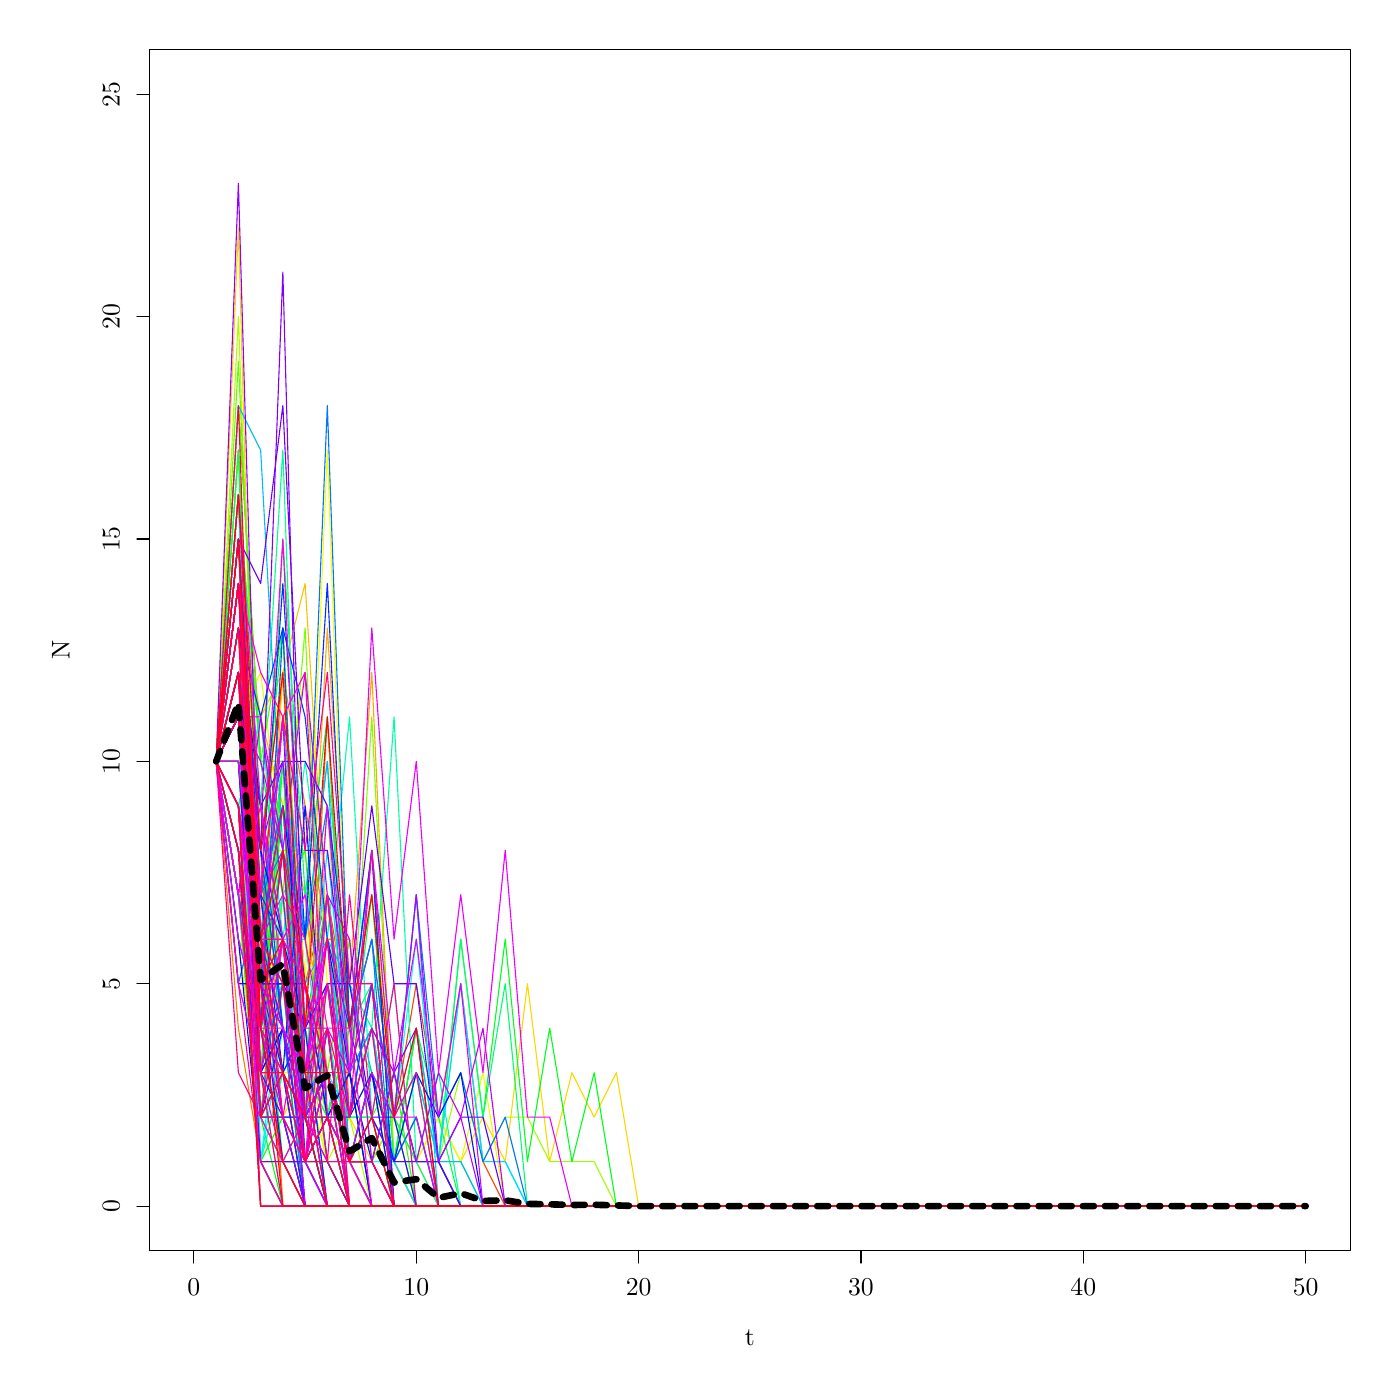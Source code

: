 % Created by tikzDevice version 0.9 on 2016-02-23 12:01:20
% !TEX encoding = UTF-8 Unicode
\documentclass{article}
\nonstopmode

\usepackage{tikz}

\usepackage[active,tightpage,psfixbb]{preview}

\PreviewEnvironment{pgfpicture}

\setlength\PreviewBorder{0pt}

\newcommand{\SweaveOpts}[1]{}  % do not interfere with LaTeX
\newcommand{\SweaveInput}[1]{} % because they are not real TeX commands
\newcommand{\Sexpr}[1]{}       % will only be parsed by R


\usepackage[utf8]{inputenc}
\usepackage{amsmath}
\usepackage{graphicx}
%\usepackage{bbold}
\usepackage{tikz}
%\usepackage{silence}
\usepackage{mdframed}
%\WarningFilter{mdframed}{You got a bad break}
\usepackage[colorinlistoftodos]{todonotes}
\usepackage{listings}
\usepackage{color}
\colorlet{exampcol}{blue!10}
\usepackage{multicol}
\usepackage{booktabs}

\title{BIO311: Population Ecology\\ \textit{Practical 10:\\ Stochasticity in Matrix Models\\ \& \\ Population Viability Analysis.}}
\setlength\parindent{0pt}

\author{Koen van Benthem \& Tina Cornioley\\\\
\tt{koen.vanbenthem@ieu.uzh.ch}\\ \tt{tina.cornioley@ieu.uzh.ch}}

\date{Spring 2014}
\setcounter{tocdepth}{1} % Determines the depth of the table of contents;; 0:chapters, 1: chapters and sections, 2: chapters,sections and subsections

%\renewcommand{\theExercise}{\thechapter.\arabic{Exercise}}%

\setlength\parindent{0pt}

\begin{document}

\begin{tikzpicture}[x=1pt,y=1pt]
\definecolor{fillColor}{RGB}{255,255,255}
\path[use as bounding box,fill=fillColor,fill opacity=0.00] (0,0) rectangle (505.89,505.89);
\begin{scope}
\path[clip] (  0.00,  0.00) rectangle (505.89,505.89);
\definecolor{drawColor}{RGB}{0,0,0}

\path[draw=drawColor,line width= 0.4pt,line join=round,line cap=round] ( 70.07, 54.00) -- (471.82, 54.00);

\path[draw=drawColor,line width= 0.4pt,line join=round,line cap=round] ( 70.07, 54.00) -- ( 70.07, 49.50);

\path[draw=drawColor,line width= 0.4pt,line join=round,line cap=round] (150.42, 54.00) -- (150.42, 49.50);

\path[draw=drawColor,line width= 0.4pt,line join=round,line cap=round] (230.77, 54.00) -- (230.77, 49.50);

\path[draw=drawColor,line width= 0.4pt,line join=round,line cap=round] (311.12, 54.00) -- (311.12, 49.50);

\path[draw=drawColor,line width= 0.4pt,line join=round,line cap=round] (391.47, 54.00) -- (391.47, 49.50);

\path[draw=drawColor,line width= 0.4pt,line join=round,line cap=round] (471.82, 54.00) -- (471.82, 49.50);

\node[text=drawColor,anchor=base,inner sep=0pt, outer sep=0pt, scale=  0.93] at ( 70.07, 37.80) {0};

\node[text=drawColor,anchor=base,inner sep=0pt, outer sep=0pt, scale=  0.93] at (150.42, 37.80) {10};

\node[text=drawColor,anchor=base,inner sep=0pt, outer sep=0pt, scale=  0.93] at (230.77, 37.80) {20};

\node[text=drawColor,anchor=base,inner sep=0pt, outer sep=0pt, scale=  0.93] at (311.12, 37.80) {30};

\node[text=drawColor,anchor=base,inner sep=0pt, outer sep=0pt, scale=  0.93] at (391.47, 37.80) {40};

\node[text=drawColor,anchor=base,inner sep=0pt, outer sep=0pt, scale=  0.93] at (471.82, 37.80) {50};

\path[draw=drawColor,line width= 0.4pt,line join=round,line cap=round] ( 54.00, 70.07) -- ( 54.00,471.82);

\path[draw=drawColor,line width= 0.4pt,line join=round,line cap=round] ( 54.00, 70.07) -- ( 49.50, 70.07);

\path[draw=drawColor,line width= 0.4pt,line join=round,line cap=round] ( 54.00,150.42) -- ( 49.50,150.42);

\path[draw=drawColor,line width= 0.4pt,line join=round,line cap=round] ( 54.00,230.77) -- ( 49.50,230.77);

\path[draw=drawColor,line width= 0.4pt,line join=round,line cap=round] ( 54.00,311.12) -- ( 49.50,311.12);

\path[draw=drawColor,line width= 0.4pt,line join=round,line cap=round] ( 54.00,391.47) -- ( 49.50,391.47);

\path[draw=drawColor,line width= 0.4pt,line join=round,line cap=round] ( 54.00,471.82) -- ( 49.50,471.82);

\node[text=drawColor,rotate= 90.00,anchor=base,inner sep=0pt, outer sep=0pt, scale=  0.93] at ( 43.20, 70.07) {0};

\node[text=drawColor,rotate= 90.00,anchor=base,inner sep=0pt, outer sep=0pt, scale=  0.93] at ( 43.20,150.42) {5};

\node[text=drawColor,rotate= 90.00,anchor=base,inner sep=0pt, outer sep=0pt, scale=  0.93] at ( 43.20,230.77) {10};

\node[text=drawColor,rotate= 90.00,anchor=base,inner sep=0pt, outer sep=0pt, scale=  0.93] at ( 43.20,311.12) {15};

\node[text=drawColor,rotate= 90.00,anchor=base,inner sep=0pt, outer sep=0pt, scale=  0.93] at ( 43.20,391.47) {20};

\node[text=drawColor,rotate= 90.00,anchor=base,inner sep=0pt, outer sep=0pt, scale=  0.93] at ( 43.20,471.82) {25};

\path[draw=drawColor,line width= 0.4pt,line join=round,line cap=round] ( 54.00, 54.00) --
	(487.89, 54.00) --
	(487.89,487.89) --
	( 54.00,487.89) --
	( 54.00, 54.00);
\end{scope}
\begin{scope}
\path[clip] (  0.00,  0.00) rectangle (505.89,505.89);
\definecolor{drawColor}{RGB}{0,0,0}

\node[text=drawColor,anchor=base,inner sep=0pt, outer sep=0pt, scale=  0.93] at (270.95, 19.80) {t};

\node[text=drawColor,rotate= 90.00,anchor=base,inner sep=0pt, outer sep=0pt, scale=  0.93] at ( 25.20,270.95) {N};
\end{scope}
\begin{scope}
\path[clip] ( 54.00, 54.00) rectangle (487.89,487.89);
\definecolor{drawColor}{RGB}{255,0,0}

\path[draw=drawColor,line width= 0.4pt,line join=round,line cap=round] ( 78.11,230.77) --
	( 86.14,359.33) --
	( 94.18,230.77) --
	(102.21,230.77) --
	(110.25,118.28) --
	(118.28, 70.07) --
	(126.31, 70.07) --
	(134.35, 70.07) --
	(142.39, 70.07) --
	(150.42, 70.07) --
	(158.46, 70.07) --
	(166.49, 70.07) --
	(174.52, 70.07) --
	(182.56, 70.07) --
	(190.59, 70.07) --
	(198.63, 70.07) --
	(206.67, 70.07) --
	(214.70, 70.07) --
	(222.73, 70.07) --
	(230.77, 70.07) --
	(238.81, 70.07) --
	(246.84, 70.07) --
	(254.88, 70.07) --
	(262.91, 70.07) --
	(270.94, 70.07) --
	(278.98, 70.07) --
	(287.01, 70.07) --
	(295.05, 70.07) --
	(303.09, 70.07) --
	(311.12, 70.07) --
	(319.15, 70.07) --
	(327.19, 70.07) --
	(335.22, 70.07) --
	(343.26, 70.07) --
	(351.30, 70.07) --
	(359.33, 70.07) --
	(367.37, 70.07) --
	(375.40, 70.07) --
	(383.44, 70.07) --
	(391.47, 70.07) --
	(399.50, 70.07) --
	(407.54, 70.07) --
	(415.57, 70.07) --
	(423.61, 70.07) --
	(431.64, 70.07) --
	(439.68, 70.07) --
	(447.71, 70.07) --
	(455.75, 70.07) --
	(463.79, 70.07) --
	(471.82, 70.07);
\definecolor{drawColor}{RGB}{255,8,0}

\path[draw=drawColor,line width= 0.4pt,line join=round,line cap=round] ( 78.11,230.77) --
	( 86.14,214.70) --
	( 94.18,102.21) --
	(102.21,118.28) --
	(110.25,102.21) --
	(118.28,150.42) --
	(126.31, 86.14) --
	(134.35,118.28) --
	(142.39, 86.14) --
	(150.42, 70.07) --
	(158.46, 70.07) --
	(166.49, 70.07) --
	(174.52, 70.07) --
	(182.56, 70.07) --
	(190.59, 70.07) --
	(198.63, 70.07) --
	(206.67, 70.07) --
	(214.70, 70.07) --
	(222.73, 70.07) --
	(230.77, 70.07) --
	(238.81, 70.07) --
	(246.84, 70.07) --
	(254.88, 70.07) --
	(262.91, 70.07) --
	(270.94, 70.07) --
	(278.98, 70.07) --
	(287.01, 70.07) --
	(295.05, 70.07) --
	(303.09, 70.07) --
	(311.12, 70.07) --
	(319.15, 70.07) --
	(327.19, 70.07) --
	(335.22, 70.07) --
	(343.26, 70.07) --
	(351.30, 70.07) --
	(359.33, 70.07) --
	(367.37, 70.07) --
	(375.40, 70.07) --
	(383.44, 70.07) --
	(391.47, 70.07) --
	(399.50, 70.07) --
	(407.54, 70.07) --
	(415.57, 70.07) --
	(423.61, 70.07) --
	(431.64, 70.07) --
	(439.68, 70.07) --
	(447.71, 70.07) --
	(455.75, 70.07) --
	(463.79, 70.07) --
	(471.82, 70.07);
\definecolor{drawColor}{RGB}{255,15,0}

\path[draw=drawColor,line width= 0.4pt,line join=round,line cap=round] ( 78.11,230.77) --
	( 86.14,198.63) --
	( 94.18,182.56) --
	(102.21,102.21) --
	(110.25, 70.07) --
	(118.28, 70.07) --
	(126.31, 70.07) --
	(134.35, 70.07) --
	(142.39, 70.07) --
	(150.42, 70.07) --
	(158.46, 70.07) --
	(166.49, 70.07) --
	(174.52, 70.07) --
	(182.56, 70.07) --
	(190.59, 70.07) --
	(198.63, 70.07) --
	(206.67, 70.07) --
	(214.70, 70.07) --
	(222.73, 70.07) --
	(230.77, 70.07) --
	(238.81, 70.07) --
	(246.84, 70.07) --
	(254.88, 70.07) --
	(262.91, 70.07) --
	(270.94, 70.07) --
	(278.98, 70.07) --
	(287.01, 70.07) --
	(295.05, 70.07) --
	(303.09, 70.07) --
	(311.12, 70.07) --
	(319.15, 70.07) --
	(327.19, 70.07) --
	(335.22, 70.07) --
	(343.26, 70.07) --
	(351.30, 70.07) --
	(359.33, 70.07) --
	(367.37, 70.07) --
	(375.40, 70.07) --
	(383.44, 70.07) --
	(391.47, 70.07) --
	(399.50, 70.07) --
	(407.54, 70.07) --
	(415.57, 70.07) --
	(423.61, 70.07) --
	(431.64, 70.07) --
	(439.68, 70.07) --
	(447.71, 70.07) --
	(455.75, 70.07) --
	(463.79, 70.07) --
	(471.82, 70.07);
\definecolor{drawColor}{RGB}{255,23,0}

\path[draw=drawColor,line width= 0.4pt,line join=round,line cap=round] ( 78.11,230.77) --
	( 86.14,278.98) --
	( 94.18,166.49) --
	(102.21,134.35) --
	(110.25,102.21) --
	(118.28,118.28) --
	(126.31,118.28) --
	(134.35,150.42) --
	(142.39, 70.07) --
	(150.42, 70.07) --
	(158.46, 70.07) --
	(166.49, 70.07) --
	(174.52, 70.07) --
	(182.56, 70.07) --
	(190.59, 70.07) --
	(198.63, 70.07) --
	(206.67, 70.07) --
	(214.70, 70.07) --
	(222.73, 70.07) --
	(230.77, 70.07) --
	(238.81, 70.07) --
	(246.84, 70.07) --
	(254.88, 70.07) --
	(262.91, 70.07) --
	(270.94, 70.07) --
	(278.98, 70.07) --
	(287.01, 70.07) --
	(295.05, 70.07) --
	(303.09, 70.07) --
	(311.12, 70.07) --
	(319.15, 70.07) --
	(327.19, 70.07) --
	(335.22, 70.07) --
	(343.26, 70.07) --
	(351.30, 70.07) --
	(359.33, 70.07) --
	(367.37, 70.07) --
	(375.40, 70.07) --
	(383.44, 70.07) --
	(391.47, 70.07) --
	(399.50, 70.07) --
	(407.54, 70.07) --
	(415.57, 70.07) --
	(423.61, 70.07) --
	(431.64, 70.07) --
	(439.68, 70.07) --
	(447.71, 70.07) --
	(455.75, 70.07) --
	(463.79, 70.07) --
	(471.82, 70.07);
\definecolor{drawColor}{RGB}{255,31,0}

\path[draw=drawColor,line width= 0.4pt,line join=round,line cap=round] ( 78.11,230.77) --
	( 86.14,246.84) --
	( 94.18,182.56) --
	(102.21,166.49) --
	(110.25,182.56) --
	(118.28,102.21) --
	(126.31,118.28) --
	(134.35, 70.07) --
	(142.39, 70.07) --
	(150.42, 70.07) --
	(158.46, 70.07) --
	(166.49, 70.07) --
	(174.52, 70.07) --
	(182.56, 70.07) --
	(190.59, 70.07) --
	(198.63, 70.07) --
	(206.67, 70.07) --
	(214.70, 70.07) --
	(222.73, 70.07) --
	(230.77, 70.07) --
	(238.81, 70.07) --
	(246.84, 70.07) --
	(254.88, 70.07) --
	(262.91, 70.07) --
	(270.94, 70.07) --
	(278.98, 70.07) --
	(287.01, 70.07) --
	(295.05, 70.07) --
	(303.09, 70.07) --
	(311.12, 70.07) --
	(319.15, 70.07) --
	(327.19, 70.07) --
	(335.22, 70.07) --
	(343.26, 70.07) --
	(351.30, 70.07) --
	(359.33, 70.07) --
	(367.37, 70.07) --
	(375.40, 70.07) --
	(383.44, 70.07) --
	(391.47, 70.07) --
	(399.50, 70.07) --
	(407.54, 70.07) --
	(415.57, 70.07) --
	(423.61, 70.07) --
	(431.64, 70.07) --
	(439.68, 70.07) --
	(447.71, 70.07) --
	(455.75, 70.07) --
	(463.79, 70.07) --
	(471.82, 70.07);
\definecolor{drawColor}{RGB}{255,38,0}

\path[draw=drawColor,line width= 0.4pt,line join=round,line cap=round] ( 78.11,230.77) --
	( 86.14,230.77) --
	( 94.18,118.28) --
	(102.21,118.28) --
	(110.25,102.21) --
	(118.28,182.56) --
	(126.31,102.21) --
	(134.35,150.42) --
	(142.39, 70.07) --
	(150.42, 70.07) --
	(158.46, 70.07) --
	(166.49, 70.07) --
	(174.52, 70.07) --
	(182.56, 70.07) --
	(190.59, 70.07) --
	(198.63, 70.07) --
	(206.67, 70.07) --
	(214.70, 70.07) --
	(222.73, 70.07) --
	(230.77, 70.07) --
	(238.81, 70.07) --
	(246.84, 70.07) --
	(254.88, 70.07) --
	(262.91, 70.07) --
	(270.94, 70.07) --
	(278.98, 70.07) --
	(287.01, 70.07) --
	(295.05, 70.07) --
	(303.09, 70.07) --
	(311.12, 70.07) --
	(319.15, 70.07) --
	(327.19, 70.07) --
	(335.22, 70.07) --
	(343.26, 70.07) --
	(351.30, 70.07) --
	(359.33, 70.07) --
	(367.37, 70.07) --
	(375.40, 70.07) --
	(383.44, 70.07) --
	(391.47, 70.07) --
	(399.50, 70.07) --
	(407.54, 70.07) --
	(415.57, 70.07) --
	(423.61, 70.07) --
	(431.64, 70.07) --
	(439.68, 70.07) --
	(447.71, 70.07) --
	(455.75, 70.07) --
	(463.79, 70.07) --
	(471.82, 70.07);
\definecolor{drawColor}{RGB}{255,46,0}

\path[draw=drawColor,line width= 0.4pt,line join=round,line cap=round] ( 78.11,230.77) --
	( 86.14,198.63) --
	( 94.18,102.21) --
	(102.21,166.49) --
	(110.25,102.21) --
	(118.28,102.21) --
	(126.31, 86.14) --
	(134.35,118.28) --
	(142.39, 86.14) --
	(150.42,102.21) --
	(158.46, 70.07) --
	(166.49, 70.07) --
	(174.52, 70.07) --
	(182.56, 70.07) --
	(190.59, 70.07) --
	(198.63, 70.07) --
	(206.67, 70.07) --
	(214.70, 70.07) --
	(222.73, 70.07) --
	(230.77, 70.07) --
	(238.81, 70.07) --
	(246.84, 70.07) --
	(254.88, 70.07) --
	(262.91, 70.07) --
	(270.94, 70.07) --
	(278.98, 70.07) --
	(287.01, 70.07) --
	(295.05, 70.07) --
	(303.09, 70.07) --
	(311.12, 70.07) --
	(319.15, 70.07) --
	(327.19, 70.07) --
	(335.22, 70.07) --
	(343.26, 70.07) --
	(351.30, 70.07) --
	(359.33, 70.07) --
	(367.37, 70.07) --
	(375.40, 70.07) --
	(383.44, 70.07) --
	(391.47, 70.07) --
	(399.50, 70.07) --
	(407.54, 70.07) --
	(415.57, 70.07) --
	(423.61, 70.07) --
	(431.64, 70.07) --
	(439.68, 70.07) --
	(447.71, 70.07) --
	(455.75, 70.07) --
	(463.79, 70.07) --
	(471.82, 70.07);
\definecolor{drawColor}{RGB}{255,54,0}

\path[draw=drawColor,line width= 0.4pt,line join=round,line cap=round] ( 78.11,230.77) --
	( 86.14,295.05) --
	( 94.18,182.56) --
	(102.21,166.49) --
	(110.25, 70.07) --
	(118.28, 70.07) --
	(126.31, 70.07) --
	(134.35, 70.07) --
	(142.39, 70.07) --
	(150.42, 70.07) --
	(158.46, 70.07) --
	(166.49, 70.07) --
	(174.52, 70.07) --
	(182.56, 70.07) --
	(190.59, 70.07) --
	(198.63, 70.07) --
	(206.67, 70.07) --
	(214.70, 70.07) --
	(222.73, 70.07) --
	(230.77, 70.07) --
	(238.81, 70.07) --
	(246.84, 70.07) --
	(254.88, 70.07) --
	(262.91, 70.07) --
	(270.94, 70.07) --
	(278.98, 70.07) --
	(287.01, 70.07) --
	(295.05, 70.07) --
	(303.09, 70.07) --
	(311.12, 70.07) --
	(319.15, 70.07) --
	(327.19, 70.07) --
	(335.22, 70.07) --
	(343.26, 70.07) --
	(351.30, 70.07) --
	(359.33, 70.07) --
	(367.37, 70.07) --
	(375.40, 70.07) --
	(383.44, 70.07) --
	(391.47, 70.07) --
	(399.50, 70.07) --
	(407.54, 70.07) --
	(415.57, 70.07) --
	(423.61, 70.07) --
	(431.64, 70.07) --
	(439.68, 70.07) --
	(447.71, 70.07) --
	(455.75, 70.07) --
	(463.79, 70.07) --
	(471.82, 70.07);
\definecolor{drawColor}{RGB}{255,61,0}

\path[draw=drawColor,line width= 0.4pt,line join=round,line cap=round] ( 78.11,230.77) --
	( 86.14,214.70) --
	( 94.18, 86.14) --
	(102.21, 86.14) --
	(110.25, 70.07) --
	(118.28, 70.07) --
	(126.31, 70.07) --
	(134.35, 70.07) --
	(142.39, 70.07) --
	(150.42, 70.07) --
	(158.46, 70.07) --
	(166.49, 70.07) --
	(174.52, 70.07) --
	(182.56, 70.07) --
	(190.59, 70.07) --
	(198.63, 70.07) --
	(206.67, 70.07) --
	(214.70, 70.07) --
	(222.73, 70.07) --
	(230.77, 70.07) --
	(238.81, 70.07) --
	(246.84, 70.07) --
	(254.88, 70.07) --
	(262.91, 70.07) --
	(270.94, 70.07) --
	(278.98, 70.07) --
	(287.01, 70.07) --
	(295.05, 70.07) --
	(303.09, 70.07) --
	(311.12, 70.07) --
	(319.15, 70.07) --
	(327.19, 70.07) --
	(335.22, 70.07) --
	(343.26, 70.07) --
	(351.30, 70.07) --
	(359.33, 70.07) --
	(367.37, 70.07) --
	(375.40, 70.07) --
	(383.44, 70.07) --
	(391.47, 70.07) --
	(399.50, 70.07) --
	(407.54, 70.07) --
	(415.57, 70.07) --
	(423.61, 70.07) --
	(431.64, 70.07) --
	(439.68, 70.07) --
	(447.71, 70.07) --
	(455.75, 70.07) --
	(463.79, 70.07) --
	(471.82, 70.07);
\definecolor{drawColor}{RGB}{255,69,0}

\path[draw=drawColor,line width= 0.4pt,line join=round,line cap=round] ( 78.11,230.77) --
	( 86.14,278.98) --
	( 94.18,166.49) --
	(102.21,262.91) --
	(110.25,150.42) --
	(118.28,182.56) --
	(126.31,134.35) --
	(134.35,166.49) --
	(142.39,102.21) --
	(150.42,150.42) --
	(158.46,102.21) --
	(166.49,150.42) --
	(174.52, 86.14) --
	(182.56, 70.07) --
	(190.59, 70.07) --
	(198.63, 70.07) --
	(206.67, 70.07) --
	(214.70, 70.07) --
	(222.73, 70.07) --
	(230.77, 70.07) --
	(238.81, 70.07) --
	(246.84, 70.07) --
	(254.88, 70.07) --
	(262.91, 70.07) --
	(270.94, 70.07) --
	(278.98, 70.07) --
	(287.01, 70.07) --
	(295.05, 70.07) --
	(303.09, 70.07) --
	(311.12, 70.07) --
	(319.15, 70.07) --
	(327.19, 70.07) --
	(335.22, 70.07) --
	(343.26, 70.07) --
	(351.30, 70.07) --
	(359.33, 70.07) --
	(367.37, 70.07) --
	(375.40, 70.07) --
	(383.44, 70.07) --
	(391.47, 70.07) --
	(399.50, 70.07) --
	(407.54, 70.07) --
	(415.57, 70.07) --
	(423.61, 70.07) --
	(431.64, 70.07) --
	(439.68, 70.07) --
	(447.71, 70.07) --
	(455.75, 70.07) --
	(463.79, 70.07) --
	(471.82, 70.07);
\definecolor{drawColor}{RGB}{255,77,0}

\path[draw=drawColor,line width= 0.4pt,line join=round,line cap=round] ( 78.11,230.77) --
	( 86.14,278.98) --
	( 94.18,102.21) --
	(102.21, 86.14) --
	(110.25, 70.07) --
	(118.28, 70.07) --
	(126.31, 70.07) --
	(134.35, 70.07) --
	(142.39, 70.07) --
	(150.42, 70.07) --
	(158.46, 70.07) --
	(166.49, 70.07) --
	(174.52, 70.07) --
	(182.56, 70.07) --
	(190.59, 70.07) --
	(198.63, 70.07) --
	(206.67, 70.07) --
	(214.70, 70.07) --
	(222.73, 70.07) --
	(230.77, 70.07) --
	(238.81, 70.07) --
	(246.84, 70.07) --
	(254.88, 70.07) --
	(262.91, 70.07) --
	(270.94, 70.07) --
	(278.98, 70.07) --
	(287.01, 70.07) --
	(295.05, 70.07) --
	(303.09, 70.07) --
	(311.12, 70.07) --
	(319.15, 70.07) --
	(327.19, 70.07) --
	(335.22, 70.07) --
	(343.26, 70.07) --
	(351.30, 70.07) --
	(359.33, 70.07) --
	(367.37, 70.07) --
	(375.40, 70.07) --
	(383.44, 70.07) --
	(391.47, 70.07) --
	(399.50, 70.07) --
	(407.54, 70.07) --
	(415.57, 70.07) --
	(423.61, 70.07) --
	(431.64, 70.07) --
	(439.68, 70.07) --
	(447.71, 70.07) --
	(455.75, 70.07) --
	(463.79, 70.07) --
	(471.82, 70.07);
\definecolor{drawColor}{RGB}{255,84,0}

\path[draw=drawColor,line width= 0.4pt,line join=round,line cap=round] ( 78.11,230.77) --
	( 86.14,295.05) --
	( 94.18,198.63) --
	(102.21, 70.07) --
	(110.25, 70.07) --
	(118.28, 70.07) --
	(126.31, 70.07) --
	(134.35, 70.07) --
	(142.39, 70.07) --
	(150.42, 70.07) --
	(158.46, 70.07) --
	(166.49, 70.07) --
	(174.52, 70.07) --
	(182.56, 70.07) --
	(190.59, 70.07) --
	(198.63, 70.07) --
	(206.67, 70.07) --
	(214.70, 70.07) --
	(222.73, 70.07) --
	(230.77, 70.07) --
	(238.81, 70.07) --
	(246.84, 70.07) --
	(254.88, 70.07) --
	(262.91, 70.07) --
	(270.94, 70.07) --
	(278.98, 70.07) --
	(287.01, 70.07) --
	(295.05, 70.07) --
	(303.09, 70.07) --
	(311.12, 70.07) --
	(319.15, 70.07) --
	(327.19, 70.07) --
	(335.22, 70.07) --
	(343.26, 70.07) --
	(351.30, 70.07) --
	(359.33, 70.07) --
	(367.37, 70.07) --
	(375.40, 70.07) --
	(383.44, 70.07) --
	(391.47, 70.07) --
	(399.50, 70.07) --
	(407.54, 70.07) --
	(415.57, 70.07) --
	(423.61, 70.07) --
	(431.64, 70.07) --
	(439.68, 70.07) --
	(447.71, 70.07) --
	(455.75, 70.07) --
	(463.79, 70.07) --
	(471.82, 70.07);
\definecolor{drawColor}{RGB}{255,92,0}

\path[draw=drawColor,line width= 0.4pt,line join=round,line cap=round] ( 78.11,230.77) --
	( 86.14,182.56) --
	( 94.18, 86.14) --
	(102.21, 70.07) --
	(110.25, 70.07) --
	(118.28, 70.07) --
	(126.31, 70.07) --
	(134.35, 70.07) --
	(142.39, 70.07) --
	(150.42, 70.07) --
	(158.46, 70.07) --
	(166.49, 70.07) --
	(174.52, 70.07) --
	(182.56, 70.07) --
	(190.59, 70.07) --
	(198.63, 70.07) --
	(206.67, 70.07) --
	(214.70, 70.07) --
	(222.73, 70.07) --
	(230.77, 70.07) --
	(238.81, 70.07) --
	(246.84, 70.07) --
	(254.88, 70.07) --
	(262.91, 70.07) --
	(270.94, 70.07) --
	(278.98, 70.07) --
	(287.01, 70.07) --
	(295.05, 70.07) --
	(303.09, 70.07) --
	(311.12, 70.07) --
	(319.15, 70.07) --
	(327.19, 70.07) --
	(335.22, 70.07) --
	(343.26, 70.07) --
	(351.30, 70.07) --
	(359.33, 70.07) --
	(367.37, 70.07) --
	(375.40, 70.07) --
	(383.44, 70.07) --
	(391.47, 70.07) --
	(399.50, 70.07) --
	(407.54, 70.07) --
	(415.57, 70.07) --
	(423.61, 70.07) --
	(431.64, 70.07) --
	(439.68, 70.07) --
	(447.71, 70.07) --
	(455.75, 70.07) --
	(463.79, 70.07) --
	(471.82, 70.07);
\definecolor{drawColor}{RGB}{255,99,0}

\path[draw=drawColor,line width= 0.4pt,line join=round,line cap=round] ( 78.11,230.77) --
	( 86.14,311.12) --
	( 94.18,118.28) --
	(102.21,118.28) --
	(110.25,102.21) --
	(118.28,118.28) --
	(126.31, 70.07) --
	(134.35, 70.07) --
	(142.39, 70.07) --
	(150.42, 70.07) --
	(158.46, 70.07) --
	(166.49, 70.07) --
	(174.52, 70.07) --
	(182.56, 70.07) --
	(190.59, 70.07) --
	(198.63, 70.07) --
	(206.67, 70.07) --
	(214.70, 70.07) --
	(222.73, 70.07) --
	(230.77, 70.07) --
	(238.81, 70.07) --
	(246.84, 70.07) --
	(254.88, 70.07) --
	(262.91, 70.07) --
	(270.94, 70.07) --
	(278.98, 70.07) --
	(287.01, 70.07) --
	(295.05, 70.07) --
	(303.09, 70.07) --
	(311.12, 70.07) --
	(319.15, 70.07) --
	(327.19, 70.07) --
	(335.22, 70.07) --
	(343.26, 70.07) --
	(351.30, 70.07) --
	(359.33, 70.07) --
	(367.37, 70.07) --
	(375.40, 70.07) --
	(383.44, 70.07) --
	(391.47, 70.07) --
	(399.50, 70.07) --
	(407.54, 70.07) --
	(415.57, 70.07) --
	(423.61, 70.07) --
	(431.64, 70.07) --
	(439.68, 70.07) --
	(447.71, 70.07) --
	(455.75, 70.07) --
	(463.79, 70.07) --
	(471.82, 70.07);
\definecolor{drawColor}{RGB}{255,107,0}

\path[draw=drawColor,line width= 0.4pt,line join=round,line cap=round] ( 78.11,230.77) --
	( 86.14,214.70) --
	( 94.18,102.21) --
	(102.21,182.56) --
	(110.25,102.21) --
	(118.28,246.84) --
	(126.31,102.21) --
	(134.35,134.35) --
	(142.39, 86.14) --
	(150.42,134.35) --
	(158.46, 70.07) --
	(166.49, 70.07) --
	(174.52, 70.07) --
	(182.56, 70.07) --
	(190.59, 70.07) --
	(198.63, 70.07) --
	(206.67, 70.07) --
	(214.70, 70.07) --
	(222.73, 70.07) --
	(230.77, 70.07) --
	(238.81, 70.07) --
	(246.84, 70.07) --
	(254.88, 70.07) --
	(262.91, 70.07) --
	(270.94, 70.07) --
	(278.98, 70.07) --
	(287.01, 70.07) --
	(295.05, 70.07) --
	(303.09, 70.07) --
	(311.12, 70.07) --
	(319.15, 70.07) --
	(327.19, 70.07) --
	(335.22, 70.07) --
	(343.26, 70.07) --
	(351.30, 70.07) --
	(359.33, 70.07) --
	(367.37, 70.07) --
	(375.40, 70.07) --
	(383.44, 70.07) --
	(391.47, 70.07) --
	(399.50, 70.07) --
	(407.54, 70.07) --
	(415.57, 70.07) --
	(423.61, 70.07) --
	(431.64, 70.07) --
	(439.68, 70.07) --
	(447.71, 70.07) --
	(455.75, 70.07) --
	(463.79, 70.07) --
	(471.82, 70.07);
\definecolor{drawColor}{RGB}{255,115,0}

\path[draw=drawColor,line width= 0.4pt,line join=round,line cap=round] ( 78.11,230.77) --
	( 86.14,262.91) --
	( 94.18,198.63) --
	(102.21,262.91) --
	(110.25,214.70) --
	(118.28,166.49) --
	(126.31,166.49) --
	(134.35, 86.14) --
	(142.39, 70.07) --
	(150.42, 70.07) --
	(158.46, 70.07) --
	(166.49, 70.07) --
	(174.52, 70.07) --
	(182.56, 70.07) --
	(190.59, 70.07) --
	(198.63, 70.07) --
	(206.67, 70.07) --
	(214.70, 70.07) --
	(222.73, 70.07) --
	(230.77, 70.07) --
	(238.81, 70.07) --
	(246.84, 70.07) --
	(254.88, 70.07) --
	(262.91, 70.07) --
	(270.94, 70.07) --
	(278.98, 70.07) --
	(287.01, 70.07) --
	(295.05, 70.07) --
	(303.09, 70.07) --
	(311.12, 70.07) --
	(319.15, 70.07) --
	(327.19, 70.07) --
	(335.22, 70.07) --
	(343.26, 70.07) --
	(351.30, 70.07) --
	(359.33, 70.07) --
	(367.37, 70.07) --
	(375.40, 70.07) --
	(383.44, 70.07) --
	(391.47, 70.07) --
	(399.50, 70.07) --
	(407.54, 70.07) --
	(415.57, 70.07) --
	(423.61, 70.07) --
	(431.64, 70.07) --
	(439.68, 70.07) --
	(447.71, 70.07) --
	(455.75, 70.07) --
	(463.79, 70.07) --
	(471.82, 70.07);
\definecolor{drawColor}{RGB}{255,122,0}

\path[draw=drawColor,line width= 0.4pt,line join=round,line cap=round] ( 78.11,230.77) --
	( 86.14,134.35) --
	( 94.18, 86.14) --
	(102.21, 86.14) --
	(110.25, 70.07) --
	(118.28, 70.07) --
	(126.31, 70.07) --
	(134.35, 70.07) --
	(142.39, 70.07) --
	(150.42, 70.07) --
	(158.46, 70.07) --
	(166.49, 70.07) --
	(174.52, 70.07) --
	(182.56, 70.07) --
	(190.59, 70.07) --
	(198.63, 70.07) --
	(206.67, 70.07) --
	(214.70, 70.07) --
	(222.73, 70.07) --
	(230.77, 70.07) --
	(238.81, 70.07) --
	(246.84, 70.07) --
	(254.88, 70.07) --
	(262.91, 70.07) --
	(270.94, 70.07) --
	(278.98, 70.07) --
	(287.01, 70.07) --
	(295.05, 70.07) --
	(303.09, 70.07) --
	(311.12, 70.07) --
	(319.15, 70.07) --
	(327.19, 70.07) --
	(335.22, 70.07) --
	(343.26, 70.07) --
	(351.30, 70.07) --
	(359.33, 70.07) --
	(367.37, 70.07) --
	(375.40, 70.07) --
	(383.44, 70.07) --
	(391.47, 70.07) --
	(399.50, 70.07) --
	(407.54, 70.07) --
	(415.57, 70.07) --
	(423.61, 70.07) --
	(431.64, 70.07) --
	(439.68, 70.07) --
	(447.71, 70.07) --
	(455.75, 70.07) --
	(463.79, 70.07) --
	(471.82, 70.07);
\definecolor{drawColor}{RGB}{255,130,0}

\path[draw=drawColor,line width= 0.4pt,line join=round,line cap=round] ( 78.11,230.77) --
	( 86.14,246.84) --
	( 94.18,214.70) --
	(102.21,166.49) --
	(110.25, 86.14) --
	(118.28,118.28) --
	(126.31, 86.14) --
	(134.35, 86.14) --
	(142.39, 70.07) --
	(150.42, 70.07) --
	(158.46, 70.07) --
	(166.49, 70.07) --
	(174.52, 70.07) --
	(182.56, 70.07) --
	(190.59, 70.07) --
	(198.63, 70.07) --
	(206.67, 70.07) --
	(214.70, 70.07) --
	(222.73, 70.07) --
	(230.77, 70.07) --
	(238.81, 70.07) --
	(246.84, 70.07) --
	(254.88, 70.07) --
	(262.91, 70.07) --
	(270.94, 70.07) --
	(278.98, 70.07) --
	(287.01, 70.07) --
	(295.05, 70.07) --
	(303.09, 70.07) --
	(311.12, 70.07) --
	(319.15, 70.07) --
	(327.19, 70.07) --
	(335.22, 70.07) --
	(343.26, 70.07) --
	(351.30, 70.07) --
	(359.33, 70.07) --
	(367.37, 70.07) --
	(375.40, 70.07) --
	(383.44, 70.07) --
	(391.47, 70.07) --
	(399.50, 70.07) --
	(407.54, 70.07) --
	(415.57, 70.07) --
	(423.61, 70.07) --
	(431.64, 70.07) --
	(439.68, 70.07) --
	(447.71, 70.07) --
	(455.75, 70.07) --
	(463.79, 70.07) --
	(471.82, 70.07);
\definecolor{drawColor}{RGB}{255,138,0}

\path[draw=drawColor,line width= 0.4pt,line join=round,line cap=round] ( 78.11,230.77) --
	( 86.14,182.56) --
	( 94.18,182.56) --
	(102.21,134.35) --
	(110.25, 70.07) --
	(118.28, 70.07) --
	(126.31, 70.07) --
	(134.35, 70.07) --
	(142.39, 70.07) --
	(150.42, 70.07) --
	(158.46, 70.07) --
	(166.49, 70.07) --
	(174.52, 70.07) --
	(182.56, 70.07) --
	(190.59, 70.07) --
	(198.63, 70.07) --
	(206.67, 70.07) --
	(214.70, 70.07) --
	(222.73, 70.07) --
	(230.77, 70.07) --
	(238.81, 70.07) --
	(246.84, 70.07) --
	(254.88, 70.07) --
	(262.91, 70.07) --
	(270.94, 70.07) --
	(278.98, 70.07) --
	(287.01, 70.07) --
	(295.05, 70.07) --
	(303.09, 70.07) --
	(311.12, 70.07) --
	(319.15, 70.07) --
	(327.19, 70.07) --
	(335.22, 70.07) --
	(343.26, 70.07) --
	(351.30, 70.07) --
	(359.33, 70.07) --
	(367.37, 70.07) --
	(375.40, 70.07) --
	(383.44, 70.07) --
	(391.47, 70.07) --
	(399.50, 70.07) --
	(407.54, 70.07) --
	(415.57, 70.07) --
	(423.61, 70.07) --
	(431.64, 70.07) --
	(439.68, 70.07) --
	(447.71, 70.07) --
	(455.75, 70.07) --
	(463.79, 70.07) --
	(471.82, 70.07);
\definecolor{drawColor}{RGB}{255,145,0}

\path[draw=drawColor,line width= 0.4pt,line join=round,line cap=round] ( 78.11,230.77) --
	( 86.14,343.26) --
	( 94.18,182.56) --
	(102.21,214.70) --
	(110.25,118.28) --
	(118.28,182.56) --
	(126.31,118.28) --
	(134.35,150.42) --
	(142.39, 70.07) --
	(150.42, 70.07) --
	(158.46, 70.07) --
	(166.49, 70.07) --
	(174.52, 70.07) --
	(182.56, 70.07) --
	(190.59, 70.07) --
	(198.63, 70.07) --
	(206.67, 70.07) --
	(214.70, 70.07) --
	(222.73, 70.07) --
	(230.77, 70.07) --
	(238.81, 70.07) --
	(246.84, 70.07) --
	(254.88, 70.07) --
	(262.91, 70.07) --
	(270.94, 70.07) --
	(278.98, 70.07) --
	(287.01, 70.07) --
	(295.05, 70.07) --
	(303.09, 70.07) --
	(311.12, 70.07) --
	(319.15, 70.07) --
	(327.19, 70.07) --
	(335.22, 70.07) --
	(343.26, 70.07) --
	(351.30, 70.07) --
	(359.33, 70.07) --
	(367.37, 70.07) --
	(375.40, 70.07) --
	(383.44, 70.07) --
	(391.47, 70.07) --
	(399.50, 70.07) --
	(407.54, 70.07) --
	(415.57, 70.07) --
	(423.61, 70.07) --
	(431.64, 70.07) --
	(439.68, 70.07) --
	(447.71, 70.07) --
	(455.75, 70.07) --
	(463.79, 70.07) --
	(471.82, 70.07);
\definecolor{drawColor}{RGB}{255,153,0}

\path[draw=drawColor,line width= 0.4pt,line join=round,line cap=round] ( 78.11,230.77) --
	( 86.14,182.56) --
	( 94.18, 86.14) --
	(102.21, 70.07) --
	(110.25, 70.07) --
	(118.28, 70.07) --
	(126.31, 70.07) --
	(134.35, 70.07) --
	(142.39, 70.07) --
	(150.42, 70.07) --
	(158.46, 70.07) --
	(166.49, 70.07) --
	(174.52, 70.07) --
	(182.56, 70.07) --
	(190.59, 70.07) --
	(198.63, 70.07) --
	(206.67, 70.07) --
	(214.70, 70.07) --
	(222.73, 70.07) --
	(230.77, 70.07) --
	(238.81, 70.07) --
	(246.84, 70.07) --
	(254.88, 70.07) --
	(262.91, 70.07) --
	(270.94, 70.07) --
	(278.98, 70.07) --
	(287.01, 70.07) --
	(295.05, 70.07) --
	(303.09, 70.07) --
	(311.12, 70.07) --
	(319.15, 70.07) --
	(327.19, 70.07) --
	(335.22, 70.07) --
	(343.26, 70.07) --
	(351.30, 70.07) --
	(359.33, 70.07) --
	(367.37, 70.07) --
	(375.40, 70.07) --
	(383.44, 70.07) --
	(391.47, 70.07) --
	(399.50, 70.07) --
	(407.54, 70.07) --
	(415.57, 70.07) --
	(423.61, 70.07) --
	(431.64, 70.07) --
	(439.68, 70.07) --
	(447.71, 70.07) --
	(455.75, 70.07) --
	(463.79, 70.07) --
	(471.82, 70.07);
\definecolor{drawColor}{RGB}{255,161,0}

\path[draw=drawColor,line width= 0.4pt,line join=round,line cap=round] ( 78.11,230.77) --
	( 86.14,230.77) --
	( 94.18,166.49) --
	(102.21, 70.07) --
	(110.25, 70.07) --
	(118.28, 70.07) --
	(126.31, 70.07) --
	(134.35, 70.07) --
	(142.39, 70.07) --
	(150.42, 70.07) --
	(158.46, 70.07) --
	(166.49, 70.07) --
	(174.52, 70.07) --
	(182.56, 70.07) --
	(190.59, 70.07) --
	(198.63, 70.07) --
	(206.67, 70.07) --
	(214.70, 70.07) --
	(222.73, 70.07) --
	(230.77, 70.07) --
	(238.81, 70.07) --
	(246.84, 70.07) --
	(254.88, 70.07) --
	(262.91, 70.07) --
	(270.94, 70.07) --
	(278.98, 70.07) --
	(287.01, 70.07) --
	(295.05, 70.07) --
	(303.09, 70.07) --
	(311.12, 70.07) --
	(319.15, 70.07) --
	(327.19, 70.07) --
	(335.22, 70.07) --
	(343.26, 70.07) --
	(351.30, 70.07) --
	(359.33, 70.07) --
	(367.37, 70.07) --
	(375.40, 70.07) --
	(383.44, 70.07) --
	(391.47, 70.07) --
	(399.50, 70.07) --
	(407.54, 70.07) --
	(415.57, 70.07) --
	(423.61, 70.07) --
	(431.64, 70.07) --
	(439.68, 70.07) --
	(447.71, 70.07) --
	(455.75, 70.07) --
	(463.79, 70.07) --
	(471.82, 70.07);
\definecolor{drawColor}{RGB}{255,168,0}

\path[draw=drawColor,line width= 0.4pt,line join=round,line cap=round] ( 78.11,230.77) --
	( 86.14,246.84) --
	( 94.18,182.56) --
	(102.21,134.35) --
	(110.25,134.35) --
	(118.28,278.98) --
	(126.31,150.42) --
	(134.35,262.91) --
	(142.39, 86.14) --
	(150.42, 70.07) --
	(158.46, 70.07) --
	(166.49, 70.07) --
	(174.52, 70.07) --
	(182.56, 70.07) --
	(190.59, 70.07) --
	(198.63, 70.07) --
	(206.67, 70.07) --
	(214.70, 70.07) --
	(222.73, 70.07) --
	(230.77, 70.07) --
	(238.81, 70.07) --
	(246.84, 70.07) --
	(254.88, 70.07) --
	(262.91, 70.07) --
	(270.94, 70.07) --
	(278.98, 70.07) --
	(287.01, 70.07) --
	(295.05, 70.07) --
	(303.09, 70.07) --
	(311.12, 70.07) --
	(319.15, 70.07) --
	(327.19, 70.07) --
	(335.22, 70.07) --
	(343.26, 70.07) --
	(351.30, 70.07) --
	(359.33, 70.07) --
	(367.37, 70.07) --
	(375.40, 70.07) --
	(383.44, 70.07) --
	(391.47, 70.07) --
	(399.50, 70.07) --
	(407.54, 70.07) --
	(415.57, 70.07) --
	(423.61, 70.07) --
	(431.64, 70.07) --
	(439.68, 70.07) --
	(447.71, 70.07) --
	(455.75, 70.07) --
	(463.79, 70.07) --
	(471.82, 70.07);
\definecolor{drawColor}{RGB}{255,176,0}

\path[draw=drawColor,line width= 0.4pt,line join=round,line cap=round] ( 78.11,230.77) --
	( 86.14,295.05) --
	( 94.18,246.84) --
	(102.21,214.70) --
	(110.25,182.56) --
	(118.28,102.21) --
	(126.31, 86.14) --
	(134.35, 70.07) --
	(142.39, 70.07) --
	(150.42, 70.07) --
	(158.46, 70.07) --
	(166.49, 70.07) --
	(174.52, 70.07) --
	(182.56, 70.07) --
	(190.59, 70.07) --
	(198.63, 70.07) --
	(206.67, 70.07) --
	(214.70, 70.07) --
	(222.73, 70.07) --
	(230.77, 70.07) --
	(238.81, 70.07) --
	(246.84, 70.07) --
	(254.88, 70.07) --
	(262.91, 70.07) --
	(270.94, 70.07) --
	(278.98, 70.07) --
	(287.01, 70.07) --
	(295.05, 70.07) --
	(303.09, 70.07) --
	(311.12, 70.07) --
	(319.15, 70.07) --
	(327.19, 70.07) --
	(335.22, 70.07) --
	(343.26, 70.07) --
	(351.30, 70.07) --
	(359.33, 70.07) --
	(367.37, 70.07) --
	(375.40, 70.07) --
	(383.44, 70.07) --
	(391.47, 70.07) --
	(399.50, 70.07) --
	(407.54, 70.07) --
	(415.57, 70.07) --
	(423.61, 70.07) --
	(431.64, 70.07) --
	(439.68, 70.07) --
	(447.71, 70.07) --
	(455.75, 70.07) --
	(463.79, 70.07) --
	(471.82, 70.07);
\definecolor{drawColor}{RGB}{255,184,0}

\path[draw=drawColor,line width= 0.4pt,line join=round,line cap=round] ( 78.11,230.77) --
	( 86.14,182.56) --
	( 94.18,102.21) --
	(102.21,166.49) --
	(110.25,102.21) --
	(118.28,118.28) --
	(126.31, 70.07) --
	(134.35, 70.07) --
	(142.39, 70.07) --
	(150.42, 70.07) --
	(158.46, 70.07) --
	(166.49, 70.07) --
	(174.52, 70.07) --
	(182.56, 70.07) --
	(190.59, 70.07) --
	(198.63, 70.07) --
	(206.67, 70.07) --
	(214.70, 70.07) --
	(222.73, 70.07) --
	(230.77, 70.07) --
	(238.81, 70.07) --
	(246.84, 70.07) --
	(254.88, 70.07) --
	(262.91, 70.07) --
	(270.94, 70.07) --
	(278.98, 70.07) --
	(287.01, 70.07) --
	(295.05, 70.07) --
	(303.09, 70.07) --
	(311.12, 70.07) --
	(319.15, 70.07) --
	(327.19, 70.07) --
	(335.22, 70.07) --
	(343.26, 70.07) --
	(351.30, 70.07) --
	(359.33, 70.07) --
	(367.37, 70.07) --
	(375.40, 70.07) --
	(383.44, 70.07) --
	(391.47, 70.07) --
	(399.50, 70.07) --
	(407.54, 70.07) --
	(415.57, 70.07) --
	(423.61, 70.07) --
	(431.64, 70.07) --
	(439.68, 70.07) --
	(447.71, 70.07) --
	(455.75, 70.07) --
	(463.79, 70.07) --
	(471.82, 70.07);
\definecolor{drawColor}{RGB}{255,191,0}

\path[draw=drawColor,line width= 0.4pt,line join=round,line cap=round] ( 78.11,230.77) --
	( 86.14,278.98) --
	( 94.18,246.84) --
	(102.21,262.91) --
	(110.25,295.05) --
	(118.28,166.49) --
	(126.31,134.35) --
	(134.35,182.56) --
	(142.39,102.21) --
	(150.42, 86.14) --
	(158.46, 70.07) --
	(166.49, 70.07) --
	(174.52, 70.07) --
	(182.56, 70.07) --
	(190.59, 70.07) --
	(198.63, 70.07) --
	(206.67, 70.07) --
	(214.70, 70.07) --
	(222.73, 70.07) --
	(230.77, 70.07) --
	(238.81, 70.07) --
	(246.84, 70.07) --
	(254.88, 70.07) --
	(262.91, 70.07) --
	(270.94, 70.07) --
	(278.98, 70.07) --
	(287.01, 70.07) --
	(295.05, 70.07) --
	(303.09, 70.07) --
	(311.12, 70.07) --
	(319.15, 70.07) --
	(327.19, 70.07) --
	(335.22, 70.07) --
	(343.26, 70.07) --
	(351.30, 70.07) --
	(359.33, 70.07) --
	(367.37, 70.07) --
	(375.40, 70.07) --
	(383.44, 70.07) --
	(391.47, 70.07) --
	(399.50, 70.07) --
	(407.54, 70.07) --
	(415.57, 70.07) --
	(423.61, 70.07) --
	(431.64, 70.07) --
	(439.68, 70.07) --
	(447.71, 70.07) --
	(455.75, 70.07) --
	(463.79, 70.07) --
	(471.82, 70.07);
\definecolor{drawColor}{RGB}{255,199,0}

\path[draw=drawColor,line width= 0.4pt,line join=round,line cap=round] ( 78.11,230.77) --
	( 86.14,246.84) --
	( 94.18,134.35) --
	(102.21,230.77) --
	(110.25,102.21) --
	(118.28, 70.07) --
	(126.31, 70.07) --
	(134.35, 70.07) --
	(142.39, 70.07) --
	(150.42, 70.07) --
	(158.46, 70.07) --
	(166.49, 70.07) --
	(174.52, 70.07) --
	(182.56, 70.07) --
	(190.59, 70.07) --
	(198.63, 70.07) --
	(206.67, 70.07) --
	(214.70, 70.07) --
	(222.73, 70.07) --
	(230.77, 70.07) --
	(238.81, 70.07) --
	(246.84, 70.07) --
	(254.88, 70.07) --
	(262.91, 70.07) --
	(270.94, 70.07) --
	(278.98, 70.07) --
	(287.01, 70.07) --
	(295.05, 70.07) --
	(303.09, 70.07) --
	(311.12, 70.07) --
	(319.15, 70.07) --
	(327.19, 70.07) --
	(335.22, 70.07) --
	(343.26, 70.07) --
	(351.30, 70.07) --
	(359.33, 70.07) --
	(367.37, 70.07) --
	(375.40, 70.07) --
	(383.44, 70.07) --
	(391.47, 70.07) --
	(399.50, 70.07) --
	(407.54, 70.07) --
	(415.57, 70.07) --
	(423.61, 70.07) --
	(431.64, 70.07) --
	(439.68, 70.07) --
	(447.71, 70.07) --
	(455.75, 70.07) --
	(463.79, 70.07) --
	(471.82, 70.07);
\definecolor{drawColor}{RGB}{255,207,0}

\path[draw=drawColor,line width= 0.4pt,line join=round,line cap=round] ( 78.11,230.77) --
	( 86.14,423.61) --
	( 94.18,134.35) --
	(102.21,262.91) --
	(110.25,102.21) --
	(118.28,102.21) --
	(126.31, 70.07) --
	(134.35, 70.07) --
	(142.39, 70.07) --
	(150.42, 70.07) --
	(158.46, 70.07) --
	(166.49, 70.07) --
	(174.52, 70.07) --
	(182.56, 70.07) --
	(190.59, 70.07) --
	(198.63, 70.07) --
	(206.67, 70.07) --
	(214.70, 70.07) --
	(222.73, 70.07) --
	(230.77, 70.07) --
	(238.81, 70.07) --
	(246.84, 70.07) --
	(254.88, 70.07) --
	(262.91, 70.07) --
	(270.94, 70.07) --
	(278.98, 70.07) --
	(287.01, 70.07) --
	(295.05, 70.07) --
	(303.09, 70.07) --
	(311.12, 70.07) --
	(319.15, 70.07) --
	(327.19, 70.07) --
	(335.22, 70.07) --
	(343.26, 70.07) --
	(351.30, 70.07) --
	(359.33, 70.07) --
	(367.37, 70.07) --
	(375.40, 70.07) --
	(383.44, 70.07) --
	(391.47, 70.07) --
	(399.50, 70.07) --
	(407.54, 70.07) --
	(415.57, 70.07) --
	(423.61, 70.07) --
	(431.64, 70.07) --
	(439.68, 70.07) --
	(447.71, 70.07) --
	(455.75, 70.07) --
	(463.79, 70.07) --
	(471.82, 70.07);
\definecolor{drawColor}{RGB}{255,214,0}

\path[draw=drawColor,line width= 0.4pt,line join=round,line cap=round] ( 78.11,230.77) --
	( 86.14,198.63) --
	( 94.18,102.21) --
	(102.21,102.21) --
	(110.25,118.28) --
	(118.28,102.21) --
	(126.31,102.21) --
	(134.35, 86.14) --
	(142.39,102.21) --
	(150.42, 86.14) --
	(158.46,102.21) --
	(166.49, 86.14) --
	(174.52,102.21) --
	(182.56, 86.14) --
	(190.59,150.42) --
	(198.63, 86.14) --
	(206.67,118.28) --
	(214.70,102.21) --
	(222.73,118.28) --
	(230.77, 70.07) --
	(238.81, 70.07) --
	(246.84, 70.07) --
	(254.88, 70.07) --
	(262.91, 70.07) --
	(270.94, 70.07) --
	(278.98, 70.07) --
	(287.01, 70.07) --
	(295.05, 70.07) --
	(303.09, 70.07) --
	(311.12, 70.07) --
	(319.15, 70.07) --
	(327.19, 70.07) --
	(335.22, 70.07) --
	(343.26, 70.07) --
	(351.30, 70.07) --
	(359.33, 70.07) --
	(367.37, 70.07) --
	(375.40, 70.07) --
	(383.44, 70.07) --
	(391.47, 70.07) --
	(399.50, 70.07) --
	(407.54, 70.07) --
	(415.57, 70.07) --
	(423.61, 70.07) --
	(431.64, 70.07) --
	(439.68, 70.07) --
	(447.71, 70.07) --
	(455.75, 70.07) --
	(463.79, 70.07) --
	(471.82, 70.07);
\definecolor{drawColor}{RGB}{255,222,0}

\path[draw=drawColor,line width= 0.4pt,line join=round,line cap=round] ( 78.11,230.77) --
	( 86.14,295.05) --
	( 94.18, 86.14) --
	(102.21, 86.14) --
	(110.25, 70.07) --
	(118.28, 70.07) --
	(126.31, 70.07) --
	(134.35, 70.07) --
	(142.39, 70.07) --
	(150.42, 70.07) --
	(158.46, 70.07) --
	(166.49, 70.07) --
	(174.52, 70.07) --
	(182.56, 70.07) --
	(190.59, 70.07) --
	(198.63, 70.07) --
	(206.67, 70.07) --
	(214.70, 70.07) --
	(222.73, 70.07) --
	(230.77, 70.07) --
	(238.81, 70.07) --
	(246.84, 70.07) --
	(254.88, 70.07) --
	(262.91, 70.07) --
	(270.94, 70.07) --
	(278.98, 70.07) --
	(287.01, 70.07) --
	(295.05, 70.07) --
	(303.09, 70.07) --
	(311.12, 70.07) --
	(319.15, 70.07) --
	(327.19, 70.07) --
	(335.22, 70.07) --
	(343.26, 70.07) --
	(351.30, 70.07) --
	(359.33, 70.07) --
	(367.37, 70.07) --
	(375.40, 70.07) --
	(383.44, 70.07) --
	(391.47, 70.07) --
	(399.50, 70.07) --
	(407.54, 70.07) --
	(415.57, 70.07) --
	(423.61, 70.07) --
	(431.64, 70.07) --
	(439.68, 70.07) --
	(447.71, 70.07) --
	(455.75, 70.07) --
	(463.79, 70.07) --
	(471.82, 70.07);
\definecolor{drawColor}{RGB}{255,229,0}

\path[draw=drawColor,line width= 0.4pt,line join=round,line cap=round] ( 78.11,230.77) --
	( 86.14,278.98) --
	( 94.18,214.70) --
	(102.21,182.56) --
	(110.25,118.28) --
	(118.28, 86.14) --
	(126.31, 86.14) --
	(134.35, 86.14) --
	(142.39, 70.07) --
	(150.42, 70.07) --
	(158.46, 70.07) --
	(166.49, 70.07) --
	(174.52, 70.07) --
	(182.56, 70.07) --
	(190.59, 70.07) --
	(198.63, 70.07) --
	(206.67, 70.07) --
	(214.70, 70.07) --
	(222.73, 70.07) --
	(230.77, 70.07) --
	(238.81, 70.07) --
	(246.84, 70.07) --
	(254.88, 70.07) --
	(262.91, 70.07) --
	(270.94, 70.07) --
	(278.98, 70.07) --
	(287.01, 70.07) --
	(295.05, 70.07) --
	(303.09, 70.07) --
	(311.12, 70.07) --
	(319.15, 70.07) --
	(327.19, 70.07) --
	(335.22, 70.07) --
	(343.26, 70.07) --
	(351.30, 70.07) --
	(359.33, 70.07) --
	(367.37, 70.07) --
	(375.40, 70.07) --
	(383.44, 70.07) --
	(391.47, 70.07) --
	(399.50, 70.07) --
	(407.54, 70.07) --
	(415.57, 70.07) --
	(423.61, 70.07) --
	(431.64, 70.07) --
	(439.68, 70.07) --
	(447.71, 70.07) --
	(455.75, 70.07) --
	(463.79, 70.07) --
	(471.82, 70.07);
\definecolor{drawColor}{RGB}{255,237,0}

\path[draw=drawColor,line width= 0.4pt,line join=round,line cap=round] ( 78.11,230.77) --
	( 86.14,295.05) --
	( 94.18,166.49) --
	(102.21, 86.14) --
	(110.25, 70.07) --
	(118.28, 70.07) --
	(126.31, 70.07) --
	(134.35, 70.07) --
	(142.39, 70.07) --
	(150.42, 70.07) --
	(158.46, 70.07) --
	(166.49, 70.07) --
	(174.52, 70.07) --
	(182.56, 70.07) --
	(190.59, 70.07) --
	(198.63, 70.07) --
	(206.67, 70.07) --
	(214.70, 70.07) --
	(222.73, 70.07) --
	(230.77, 70.07) --
	(238.81, 70.07) --
	(246.84, 70.07) --
	(254.88, 70.07) --
	(262.91, 70.07) --
	(270.94, 70.07) --
	(278.98, 70.07) --
	(287.01, 70.07) --
	(295.05, 70.07) --
	(303.09, 70.07) --
	(311.12, 70.07) --
	(319.15, 70.07) --
	(327.19, 70.07) --
	(335.22, 70.07) --
	(343.26, 70.07) --
	(351.30, 70.07) --
	(359.33, 70.07) --
	(367.37, 70.07) --
	(375.40, 70.07) --
	(383.44, 70.07) --
	(391.47, 70.07) --
	(399.50, 70.07) --
	(407.54, 70.07) --
	(415.57, 70.07) --
	(423.61, 70.07) --
	(431.64, 70.07) --
	(439.68, 70.07) --
	(447.71, 70.07) --
	(455.75, 70.07) --
	(463.79, 70.07) --
	(471.82, 70.07);
\definecolor{drawColor}{RGB}{255,245,0}

\path[draw=drawColor,line width= 0.4pt,line join=round,line cap=round] ( 78.11,230.77) --
	( 86.14,230.77) --
	( 94.18,182.56) --
	(102.21,214.70) --
	(110.25,262.91) --
	(118.28,150.42) --
	(126.31,118.28) --
	(134.35,134.35) --
	(142.39, 70.07) --
	(150.42, 70.07) --
	(158.46, 70.07) --
	(166.49, 70.07) --
	(174.52, 70.07) --
	(182.56, 70.07) --
	(190.59, 70.07) --
	(198.63, 70.07) --
	(206.67, 70.07) --
	(214.70, 70.07) --
	(222.73, 70.07) --
	(230.77, 70.07) --
	(238.81, 70.07) --
	(246.84, 70.07) --
	(254.88, 70.07) --
	(262.91, 70.07) --
	(270.94, 70.07) --
	(278.98, 70.07) --
	(287.01, 70.07) --
	(295.05, 70.07) --
	(303.09, 70.07) --
	(311.12, 70.07) --
	(319.15, 70.07) --
	(327.19, 70.07) --
	(335.22, 70.07) --
	(343.26, 70.07) --
	(351.30, 70.07) --
	(359.33, 70.07) --
	(367.37, 70.07) --
	(375.40, 70.07) --
	(383.44, 70.07) --
	(391.47, 70.07) --
	(399.50, 70.07) --
	(407.54, 70.07) --
	(415.57, 70.07) --
	(423.61, 70.07) --
	(431.64, 70.07) --
	(439.68, 70.07) --
	(447.71, 70.07) --
	(455.75, 70.07) --
	(463.79, 70.07) --
	(471.82, 70.07);
\definecolor{drawColor}{RGB}{255,252,0}

\path[draw=drawColor,line width= 0.4pt,line join=round,line cap=round] ( 78.11,230.77) --
	( 86.14,246.84) --
	( 94.18,198.63) --
	(102.21,198.63) --
	(110.25,166.49) --
	(118.28,134.35) --
	(126.31,102.21) --
	(134.35,118.28) --
	(142.39, 70.07) --
	(150.42, 70.07) --
	(158.46, 70.07) --
	(166.49, 70.07) --
	(174.52, 70.07) --
	(182.56, 70.07) --
	(190.59, 70.07) --
	(198.63, 70.07) --
	(206.67, 70.07) --
	(214.70, 70.07) --
	(222.73, 70.07) --
	(230.77, 70.07) --
	(238.81, 70.07) --
	(246.84, 70.07) --
	(254.88, 70.07) --
	(262.91, 70.07) --
	(270.94, 70.07) --
	(278.98, 70.07) --
	(287.01, 70.07) --
	(295.05, 70.07) --
	(303.09, 70.07) --
	(311.12, 70.07) --
	(319.15, 70.07) --
	(327.19, 70.07) --
	(335.22, 70.07) --
	(343.26, 70.07) --
	(351.30, 70.07) --
	(359.33, 70.07) --
	(367.37, 70.07) --
	(375.40, 70.07) --
	(383.44, 70.07) --
	(391.47, 70.07) --
	(399.50, 70.07) --
	(407.54, 70.07) --
	(415.57, 70.07) --
	(423.61, 70.07) --
	(431.64, 70.07) --
	(439.68, 70.07) --
	(447.71, 70.07) --
	(455.75, 70.07) --
	(463.79, 70.07) --
	(471.82, 70.07);
\definecolor{drawColor}{RGB}{250,255,0}

\path[draw=drawColor,line width= 0.4pt,line join=round,line cap=round] ( 78.11,230.77) --
	( 86.14,295.05) --
	( 94.18,214.70) --
	(102.21,262.91) --
	(110.25,150.42) --
	(118.28,343.26) --
	(126.31,118.28) --
	(134.35,198.63) --
	(142.39, 86.14) --
	(150.42, 70.07) --
	(158.46, 70.07) --
	(166.49, 70.07) --
	(174.52, 70.07) --
	(182.56, 70.07) --
	(190.59, 70.07) --
	(198.63, 70.07) --
	(206.67, 70.07) --
	(214.70, 70.07) --
	(222.73, 70.07) --
	(230.77, 70.07) --
	(238.81, 70.07) --
	(246.84, 70.07) --
	(254.88, 70.07) --
	(262.91, 70.07) --
	(270.94, 70.07) --
	(278.98, 70.07) --
	(287.01, 70.07) --
	(295.05, 70.07) --
	(303.09, 70.07) --
	(311.12, 70.07) --
	(319.15, 70.07) --
	(327.19, 70.07) --
	(335.22, 70.07) --
	(343.26, 70.07) --
	(351.30, 70.07) --
	(359.33, 70.07) --
	(367.37, 70.07) --
	(375.40, 70.07) --
	(383.44, 70.07) --
	(391.47, 70.07) --
	(399.50, 70.07) --
	(407.54, 70.07) --
	(415.57, 70.07) --
	(423.61, 70.07) --
	(431.64, 70.07) --
	(439.68, 70.07) --
	(447.71, 70.07) --
	(455.75, 70.07) --
	(463.79, 70.07) --
	(471.82, 70.07);
\definecolor{drawColor}{RGB}{242,255,0}

\path[draw=drawColor,line width= 0.4pt,line join=round,line cap=round] ( 78.11,230.77) --
	( 86.14,214.70) --
	( 94.18,118.28) --
	(102.21,182.56) --
	(110.25, 86.14) --
	(118.28, 70.07) --
	(126.31, 70.07) --
	(134.35, 70.07) --
	(142.39, 70.07) --
	(150.42, 70.07) --
	(158.46, 70.07) --
	(166.49, 70.07) --
	(174.52, 70.07) --
	(182.56, 70.07) --
	(190.59, 70.07) --
	(198.63, 70.07) --
	(206.67, 70.07) --
	(214.70, 70.07) --
	(222.73, 70.07) --
	(230.77, 70.07) --
	(238.81, 70.07) --
	(246.84, 70.07) --
	(254.88, 70.07) --
	(262.91, 70.07) --
	(270.94, 70.07) --
	(278.98, 70.07) --
	(287.01, 70.07) --
	(295.05, 70.07) --
	(303.09, 70.07) --
	(311.12, 70.07) --
	(319.15, 70.07) --
	(327.19, 70.07) --
	(335.22, 70.07) --
	(343.26, 70.07) --
	(351.30, 70.07) --
	(359.33, 70.07) --
	(367.37, 70.07) --
	(375.40, 70.07) --
	(383.44, 70.07) --
	(391.47, 70.07) --
	(399.50, 70.07) --
	(407.54, 70.07) --
	(415.57, 70.07) --
	(423.61, 70.07) --
	(431.64, 70.07) --
	(439.68, 70.07) --
	(447.71, 70.07) --
	(455.75, 70.07) --
	(463.79, 70.07) --
	(471.82, 70.07);
\definecolor{drawColor}{RGB}{235,255,0}

\path[draw=drawColor,line width= 0.4pt,line join=round,line cap=round] ( 78.11,230.77) --
	( 86.14,182.56) --
	( 94.18,118.28) --
	(102.21,118.28) --
	(110.25,118.28) --
	(118.28, 86.14) --
	(126.31, 86.14) --
	(134.35, 86.14) --
	(142.39, 70.07) --
	(150.42, 70.07) --
	(158.46, 70.07) --
	(166.49, 70.07) --
	(174.52, 70.07) --
	(182.56, 70.07) --
	(190.59, 70.07) --
	(198.63, 70.07) --
	(206.67, 70.07) --
	(214.70, 70.07) --
	(222.73, 70.07) --
	(230.77, 70.07) --
	(238.81, 70.07) --
	(246.84, 70.07) --
	(254.88, 70.07) --
	(262.91, 70.07) --
	(270.94, 70.07) --
	(278.98, 70.07) --
	(287.01, 70.07) --
	(295.05, 70.07) --
	(303.09, 70.07) --
	(311.12, 70.07) --
	(319.15, 70.07) --
	(327.19, 70.07) --
	(335.22, 70.07) --
	(343.26, 70.07) --
	(351.30, 70.07) --
	(359.33, 70.07) --
	(367.37, 70.07) --
	(375.40, 70.07) --
	(383.44, 70.07) --
	(391.47, 70.07) --
	(399.50, 70.07) --
	(407.54, 70.07) --
	(415.57, 70.07) --
	(423.61, 70.07) --
	(431.64, 70.07) --
	(439.68, 70.07) --
	(447.71, 70.07) --
	(455.75, 70.07) --
	(463.79, 70.07) --
	(471.82, 70.07);
\definecolor{drawColor}{RGB}{227,255,0}

\path[draw=drawColor,line width= 0.4pt,line join=round,line cap=round] ( 78.11,230.77) --
	( 86.14,246.84) --
	( 94.18,262.91) --
	(102.21,198.63) --
	(110.25,150.42) --
	(118.28,118.28) --
	(126.31, 86.14) --
	(134.35, 86.14) --
	(142.39,118.28) --
	(150.42, 86.14) --
	(158.46,102.21) --
	(166.49, 86.14) --
	(174.52,118.28) --
	(182.56, 70.07) --
	(190.59, 70.07) --
	(198.63, 70.07) --
	(206.67, 70.07) --
	(214.70, 70.07) --
	(222.73, 70.07) --
	(230.77, 70.07) --
	(238.81, 70.07) --
	(246.84, 70.07) --
	(254.88, 70.07) --
	(262.91, 70.07) --
	(270.94, 70.07) --
	(278.98, 70.07) --
	(287.01, 70.07) --
	(295.05, 70.07) --
	(303.09, 70.07) --
	(311.12, 70.07) --
	(319.15, 70.07) --
	(327.19, 70.07) --
	(335.22, 70.07) --
	(343.26, 70.07) --
	(351.30, 70.07) --
	(359.33, 70.07) --
	(367.37, 70.07) --
	(375.40, 70.07) --
	(383.44, 70.07) --
	(391.47, 70.07) --
	(399.50, 70.07) --
	(407.54, 70.07) --
	(415.57, 70.07) --
	(423.61, 70.07) --
	(431.64, 70.07) --
	(439.68, 70.07) --
	(447.71, 70.07) --
	(455.75, 70.07) --
	(463.79, 70.07) --
	(471.82, 70.07);
\definecolor{drawColor}{RGB}{219,255,0}

\path[draw=drawColor,line width= 0.4pt,line join=round,line cap=round] ( 78.11,230.77) --
	( 86.14,182.56) --
	( 94.18,118.28) --
	(102.21,182.56) --
	(110.25,118.28) --
	(118.28,166.49) --
	(126.31,102.21) --
	(134.35,118.28) --
	(142.39, 70.07) --
	(150.42, 70.07) --
	(158.46, 70.07) --
	(166.49, 70.07) --
	(174.52, 70.07) --
	(182.56, 70.07) --
	(190.59, 70.07) --
	(198.63, 70.07) --
	(206.67, 70.07) --
	(214.70, 70.07) --
	(222.73, 70.07) --
	(230.77, 70.07) --
	(238.81, 70.07) --
	(246.84, 70.07) --
	(254.88, 70.07) --
	(262.91, 70.07) --
	(270.94, 70.07) --
	(278.98, 70.07) --
	(287.01, 70.07) --
	(295.05, 70.07) --
	(303.09, 70.07) --
	(311.12, 70.07) --
	(319.15, 70.07) --
	(327.19, 70.07) --
	(335.22, 70.07) --
	(343.26, 70.07) --
	(351.30, 70.07) --
	(359.33, 70.07) --
	(367.37, 70.07) --
	(375.40, 70.07) --
	(383.44, 70.07) --
	(391.47, 70.07) --
	(399.50, 70.07) --
	(407.54, 70.07) --
	(415.57, 70.07) --
	(423.61, 70.07) --
	(431.64, 70.07) --
	(439.68, 70.07) --
	(447.71, 70.07) --
	(455.75, 70.07) --
	(463.79, 70.07) --
	(471.82, 70.07);
\definecolor{drawColor}{RGB}{212,255,0}

\path[draw=drawColor,line width= 0.4pt,line join=round,line cap=round] ( 78.11,230.77) --
	( 86.14,214.70) --
	( 94.18,118.28) --
	(102.21, 70.07) --
	(110.25, 70.07) --
	(118.28, 70.07) --
	(126.31, 70.07) --
	(134.35, 70.07) --
	(142.39, 70.07) --
	(150.42, 70.07) --
	(158.46, 70.07) --
	(166.49, 70.07) --
	(174.52, 70.07) --
	(182.56, 70.07) --
	(190.59, 70.07) --
	(198.63, 70.07) --
	(206.67, 70.07) --
	(214.70, 70.07) --
	(222.73, 70.07) --
	(230.77, 70.07) --
	(238.81, 70.07) --
	(246.84, 70.07) --
	(254.88, 70.07) --
	(262.91, 70.07) --
	(270.94, 70.07) --
	(278.98, 70.07) --
	(287.01, 70.07) --
	(295.05, 70.07) --
	(303.09, 70.07) --
	(311.12, 70.07) --
	(319.15, 70.07) --
	(327.19, 70.07) --
	(335.22, 70.07) --
	(343.26, 70.07) --
	(351.30, 70.07) --
	(359.33, 70.07) --
	(367.37, 70.07) --
	(375.40, 70.07) --
	(383.44, 70.07) --
	(391.47, 70.07) --
	(399.50, 70.07) --
	(407.54, 70.07) --
	(415.57, 70.07) --
	(423.61, 70.07) --
	(431.64, 70.07) --
	(439.68, 70.07) --
	(447.71, 70.07) --
	(455.75, 70.07) --
	(463.79, 70.07) --
	(471.82, 70.07);
\definecolor{drawColor}{RGB}{204,255,0}

\path[draw=drawColor,line width= 0.4pt,line join=round,line cap=round] ( 78.11,230.77) --
	( 86.14,166.49) --
	( 94.18,102.21) --
	(102.21,118.28) --
	(110.25, 86.14) --
	(118.28,134.35) --
	(126.31, 86.14) --
	(134.35, 86.14) --
	(142.39, 70.07) --
	(150.42, 70.07) --
	(158.46, 70.07) --
	(166.49, 70.07) --
	(174.52, 70.07) --
	(182.56, 70.07) --
	(190.59, 70.07) --
	(198.63, 70.07) --
	(206.67, 70.07) --
	(214.70, 70.07) --
	(222.73, 70.07) --
	(230.77, 70.07) --
	(238.81, 70.07) --
	(246.84, 70.07) --
	(254.88, 70.07) --
	(262.91, 70.07) --
	(270.94, 70.07) --
	(278.98, 70.07) --
	(287.01, 70.07) --
	(295.05, 70.07) --
	(303.09, 70.07) --
	(311.12, 70.07) --
	(319.15, 70.07) --
	(327.19, 70.07) --
	(335.22, 70.07) --
	(343.26, 70.07) --
	(351.30, 70.07) --
	(359.33, 70.07) --
	(367.37, 70.07) --
	(375.40, 70.07) --
	(383.44, 70.07) --
	(391.47, 70.07) --
	(399.50, 70.07) --
	(407.54, 70.07) --
	(415.57, 70.07) --
	(423.61, 70.07) --
	(431.64, 70.07) --
	(439.68, 70.07) --
	(447.71, 70.07) --
	(455.75, 70.07) --
	(463.79, 70.07) --
	(471.82, 70.07);
\definecolor{drawColor}{RGB}{196,255,0}

\path[draw=drawColor,line width= 0.4pt,line join=round,line cap=round] ( 78.11,230.77) --
	( 86.14,311.12) --
	( 94.18,118.28) --
	(102.21,118.28) --
	(110.25, 70.07) --
	(118.28, 70.07) --
	(126.31, 70.07) --
	(134.35, 70.07) --
	(142.39, 70.07) --
	(150.42, 70.07) --
	(158.46, 70.07) --
	(166.49, 70.07) --
	(174.52, 70.07) --
	(182.56, 70.07) --
	(190.59, 70.07) --
	(198.63, 70.07) --
	(206.67, 70.07) --
	(214.70, 70.07) --
	(222.73, 70.07) --
	(230.77, 70.07) --
	(238.81, 70.07) --
	(246.84, 70.07) --
	(254.88, 70.07) --
	(262.91, 70.07) --
	(270.94, 70.07) --
	(278.98, 70.07) --
	(287.01, 70.07) --
	(295.05, 70.07) --
	(303.09, 70.07) --
	(311.12, 70.07) --
	(319.15, 70.07) --
	(327.19, 70.07) --
	(335.22, 70.07) --
	(343.26, 70.07) --
	(351.30, 70.07) --
	(359.33, 70.07) --
	(367.37, 70.07) --
	(375.40, 70.07) --
	(383.44, 70.07) --
	(391.47, 70.07) --
	(399.50, 70.07) --
	(407.54, 70.07) --
	(415.57, 70.07) --
	(423.61, 70.07) --
	(431.64, 70.07) --
	(439.68, 70.07) --
	(447.71, 70.07) --
	(455.75, 70.07) --
	(463.79, 70.07) --
	(471.82, 70.07);
\definecolor{drawColor}{RGB}{189,255,0}

\path[draw=drawColor,line width= 0.4pt,line join=round,line cap=round] ( 78.11,230.77) --
	( 86.14,182.56) --
	( 94.18,182.56) --
	(102.21,166.49) --
	(110.25,102.21) --
	(118.28,102.21) --
	(126.31,118.28) --
	(134.35, 70.07) --
	(142.39, 70.07) --
	(150.42, 70.07) --
	(158.46, 70.07) --
	(166.49, 70.07) --
	(174.52, 70.07) --
	(182.56, 70.07) --
	(190.59, 70.07) --
	(198.63, 70.07) --
	(206.67, 70.07) --
	(214.70, 70.07) --
	(222.73, 70.07) --
	(230.77, 70.07) --
	(238.81, 70.07) --
	(246.84, 70.07) --
	(254.88, 70.07) --
	(262.91, 70.07) --
	(270.94, 70.07) --
	(278.98, 70.07) --
	(287.01, 70.07) --
	(295.05, 70.07) --
	(303.09, 70.07) --
	(311.12, 70.07) --
	(319.15, 70.07) --
	(327.19, 70.07) --
	(335.22, 70.07) --
	(343.26, 70.07) --
	(351.30, 70.07) --
	(359.33, 70.07) --
	(367.37, 70.07) --
	(375.40, 70.07) --
	(383.44, 70.07) --
	(391.47, 70.07) --
	(399.50, 70.07) --
	(407.54, 70.07) --
	(415.57, 70.07) --
	(423.61, 70.07) --
	(431.64, 70.07) --
	(439.68, 70.07) --
	(447.71, 70.07) --
	(455.75, 70.07) --
	(463.79, 70.07) --
	(471.82, 70.07);
\definecolor{drawColor}{RGB}{181,255,0}

\path[draw=drawColor,line width= 0.4pt,line join=round,line cap=round] ( 78.11,230.77) --
	( 86.14,214.70) --
	( 94.18,134.35) --
	(102.21,182.56) --
	(110.25,134.35) --
	(118.28, 86.14) --
	(126.31,102.21) --
	(134.35, 70.07) --
	(142.39, 70.07) --
	(150.42, 70.07) --
	(158.46, 70.07) --
	(166.49, 70.07) --
	(174.52, 70.07) --
	(182.56, 70.07) --
	(190.59, 70.07) --
	(198.63, 70.07) --
	(206.67, 70.07) --
	(214.70, 70.07) --
	(222.73, 70.07) --
	(230.77, 70.07) --
	(238.81, 70.07) --
	(246.84, 70.07) --
	(254.88, 70.07) --
	(262.91, 70.07) --
	(270.94, 70.07) --
	(278.98, 70.07) --
	(287.01, 70.07) --
	(295.05, 70.07) --
	(303.09, 70.07) --
	(311.12, 70.07) --
	(319.15, 70.07) --
	(327.19, 70.07) --
	(335.22, 70.07) --
	(343.26, 70.07) --
	(351.30, 70.07) --
	(359.33, 70.07) --
	(367.37, 70.07) --
	(375.40, 70.07) --
	(383.44, 70.07) --
	(391.47, 70.07) --
	(399.50, 70.07) --
	(407.54, 70.07) --
	(415.57, 70.07) --
	(423.61, 70.07) --
	(431.64, 70.07) --
	(439.68, 70.07) --
	(447.71, 70.07) --
	(455.75, 70.07) --
	(463.79, 70.07) --
	(471.82, 70.07);
\definecolor{drawColor}{RGB}{173,255,0}

\path[draw=drawColor,line width= 0.4pt,line join=round,line cap=round] ( 78.11,230.77) --
	( 86.14,391.47) --
	( 94.18,166.49) --
	(102.21,166.49) --
	(110.25,118.28) --
	(118.28,214.70) --
	(126.31, 86.14) --
	(134.35, 86.14) --
	(142.39, 70.07) --
	(150.42, 70.07) --
	(158.46, 70.07) --
	(166.49, 70.07) --
	(174.52, 70.07) --
	(182.56, 70.07) --
	(190.59, 70.07) --
	(198.63, 70.07) --
	(206.67, 70.07) --
	(214.70, 70.07) --
	(222.73, 70.07) --
	(230.77, 70.07) --
	(238.81, 70.07) --
	(246.84, 70.07) --
	(254.88, 70.07) --
	(262.91, 70.07) --
	(270.94, 70.07) --
	(278.98, 70.07) --
	(287.01, 70.07) --
	(295.05, 70.07) --
	(303.09, 70.07) --
	(311.12, 70.07) --
	(319.15, 70.07) --
	(327.19, 70.07) --
	(335.22, 70.07) --
	(343.26, 70.07) --
	(351.30, 70.07) --
	(359.33, 70.07) --
	(367.37, 70.07) --
	(375.40, 70.07) --
	(383.44, 70.07) --
	(391.47, 70.07) --
	(399.50, 70.07) --
	(407.54, 70.07) --
	(415.57, 70.07) --
	(423.61, 70.07) --
	(431.64, 70.07) --
	(439.68, 70.07) --
	(447.71, 70.07) --
	(455.75, 70.07) --
	(463.79, 70.07) --
	(471.82, 70.07);
\definecolor{drawColor}{RGB}{166,255,0}

\path[draw=drawColor,line width= 0.4pt,line join=round,line cap=round] ( 78.11,230.77) --
	( 86.14,214.70) --
	( 94.18, 70.07) --
	(102.21, 70.07) --
	(110.25, 70.07) --
	(118.28, 70.07) --
	(126.31, 70.07) --
	(134.35, 70.07) --
	(142.39, 70.07) --
	(150.42, 70.07) --
	(158.46, 70.07) --
	(166.49, 70.07) --
	(174.52, 70.07) --
	(182.56, 70.07) --
	(190.59, 70.07) --
	(198.63, 70.07) --
	(206.67, 70.07) --
	(214.70, 70.07) --
	(222.73, 70.07) --
	(230.77, 70.07) --
	(238.81, 70.07) --
	(246.84, 70.07) --
	(254.88, 70.07) --
	(262.91, 70.07) --
	(270.94, 70.07) --
	(278.98, 70.07) --
	(287.01, 70.07) --
	(295.05, 70.07) --
	(303.09, 70.07) --
	(311.12, 70.07) --
	(319.15, 70.07) --
	(327.19, 70.07) --
	(335.22, 70.07) --
	(343.26, 70.07) --
	(351.30, 70.07) --
	(359.33, 70.07) --
	(367.37, 70.07) --
	(375.40, 70.07) --
	(383.44, 70.07) --
	(391.47, 70.07) --
	(399.50, 70.07) --
	(407.54, 70.07) --
	(415.57, 70.07) --
	(423.61, 70.07) --
	(431.64, 70.07) --
	(439.68, 70.07) --
	(447.71, 70.07) --
	(455.75, 70.07) --
	(463.79, 70.07) --
	(471.82, 70.07);
\definecolor{drawColor}{RGB}{158,255,0}

\path[draw=drawColor,line width= 0.4pt,line join=round,line cap=round] ( 78.11,230.77) --
	( 86.14,246.84) --
	( 94.18,166.49) --
	(102.21,166.49) --
	(110.25,102.21) --
	(118.28,118.28) --
	(126.31, 86.14) --
	(134.35,102.21) --
	(142.39, 86.14) --
	(150.42,118.28) --
	(158.46, 86.14) --
	(166.49,118.28) --
	(174.52, 86.14) --
	(182.56,102.21) --
	(190.59,102.21) --
	(198.63, 86.14) --
	(206.67, 86.14) --
	(214.70, 86.14) --
	(222.73, 70.07) --
	(230.77, 70.07) --
	(238.81, 70.07) --
	(246.84, 70.07) --
	(254.88, 70.07) --
	(262.91, 70.07) --
	(270.94, 70.07) --
	(278.98, 70.07) --
	(287.01, 70.07) --
	(295.05, 70.07) --
	(303.09, 70.07) --
	(311.12, 70.07) --
	(319.15, 70.07) --
	(327.19, 70.07) --
	(335.22, 70.07) --
	(343.26, 70.07) --
	(351.30, 70.07) --
	(359.33, 70.07) --
	(367.37, 70.07) --
	(375.40, 70.07) --
	(383.44, 70.07) --
	(391.47, 70.07) --
	(399.50, 70.07) --
	(407.54, 70.07) --
	(415.57, 70.07) --
	(423.61, 70.07) --
	(431.64, 70.07) --
	(439.68, 70.07) --
	(447.71, 70.07) --
	(455.75, 70.07) --
	(463.79, 70.07) --
	(471.82, 70.07);
\definecolor{drawColor}{RGB}{150,255,0}

\path[draw=drawColor,line width= 0.4pt,line join=round,line cap=round] ( 78.11,230.77) --
	( 86.14,311.12) --
	( 94.18,134.35) --
	(102.21,150.42) --
	(110.25, 70.07) --
	(118.28, 70.07) --
	(126.31, 70.07) --
	(134.35, 70.07) --
	(142.39, 70.07) --
	(150.42, 70.07) --
	(158.46, 70.07) --
	(166.49, 70.07) --
	(174.52, 70.07) --
	(182.56, 70.07) --
	(190.59, 70.07) --
	(198.63, 70.07) --
	(206.67, 70.07) --
	(214.70, 70.07) --
	(222.73, 70.07) --
	(230.77, 70.07) --
	(238.81, 70.07) --
	(246.84, 70.07) --
	(254.88, 70.07) --
	(262.91, 70.07) --
	(270.94, 70.07) --
	(278.98, 70.07) --
	(287.01, 70.07) --
	(295.05, 70.07) --
	(303.09, 70.07) --
	(311.12, 70.07) --
	(319.15, 70.07) --
	(327.19, 70.07) --
	(335.22, 70.07) --
	(343.26, 70.07) --
	(351.30, 70.07) --
	(359.33, 70.07) --
	(367.37, 70.07) --
	(375.40, 70.07) --
	(383.44, 70.07) --
	(391.47, 70.07) --
	(399.50, 70.07) --
	(407.54, 70.07) --
	(415.57, 70.07) --
	(423.61, 70.07) --
	(431.64, 70.07) --
	(439.68, 70.07) --
	(447.71, 70.07) --
	(455.75, 70.07) --
	(463.79, 70.07) --
	(471.82, 70.07);
\definecolor{drawColor}{RGB}{143,255,0}

\path[draw=drawColor,line width= 0.4pt,line join=round,line cap=round] ( 78.11,230.77) --
	( 86.14,230.77) --
	( 94.18, 86.14) --
	(102.21,118.28) --
	(110.25,102.21) --
	(118.28,150.42) --
	(126.31,102.21) --
	(134.35,102.21) --
	(142.39, 70.07) --
	(150.42, 70.07) --
	(158.46, 70.07) --
	(166.49, 70.07) --
	(174.52, 70.07) --
	(182.56, 70.07) --
	(190.59, 70.07) --
	(198.63, 70.07) --
	(206.67, 70.07) --
	(214.70, 70.07) --
	(222.73, 70.07) --
	(230.77, 70.07) --
	(238.81, 70.07) --
	(246.84, 70.07) --
	(254.88, 70.07) --
	(262.91, 70.07) --
	(270.94, 70.07) --
	(278.98, 70.07) --
	(287.01, 70.07) --
	(295.05, 70.07) --
	(303.09, 70.07) --
	(311.12, 70.07) --
	(319.15, 70.07) --
	(327.19, 70.07) --
	(335.22, 70.07) --
	(343.26, 70.07) --
	(351.30, 70.07) --
	(359.33, 70.07) --
	(367.37, 70.07) --
	(375.40, 70.07) --
	(383.44, 70.07) --
	(391.47, 70.07) --
	(399.50, 70.07) --
	(407.54, 70.07) --
	(415.57, 70.07) --
	(423.61, 70.07) --
	(431.64, 70.07) --
	(439.68, 70.07) --
	(447.71, 70.07) --
	(455.75, 70.07) --
	(463.79, 70.07) --
	(471.82, 70.07);
\definecolor{drawColor}{RGB}{135,255,0}

\path[draw=drawColor,line width= 0.4pt,line join=round,line cap=round] ( 78.11,230.77) --
	( 86.14,182.56) --
	( 94.18,134.35) --
	(102.21,118.28) --
	(110.25,102.21) --
	(118.28,134.35) --
	(126.31, 86.14) --
	(134.35,102.21) --
	(142.39, 70.07) --
	(150.42, 70.07) --
	(158.46, 70.07) --
	(166.49, 70.07) --
	(174.52, 70.07) --
	(182.56, 70.07) --
	(190.59, 70.07) --
	(198.63, 70.07) --
	(206.67, 70.07) --
	(214.70, 70.07) --
	(222.73, 70.07) --
	(230.77, 70.07) --
	(238.81, 70.07) --
	(246.84, 70.07) --
	(254.88, 70.07) --
	(262.91, 70.07) --
	(270.94, 70.07) --
	(278.98, 70.07) --
	(287.01, 70.07) --
	(295.05, 70.07) --
	(303.09, 70.07) --
	(311.12, 70.07) --
	(319.15, 70.07) --
	(327.19, 70.07) --
	(335.22, 70.07) --
	(343.26, 70.07) --
	(351.30, 70.07) --
	(359.33, 70.07) --
	(367.37, 70.07) --
	(375.40, 70.07) --
	(383.44, 70.07) --
	(391.47, 70.07) --
	(399.50, 70.07) --
	(407.54, 70.07) --
	(415.57, 70.07) --
	(423.61, 70.07) --
	(431.64, 70.07) --
	(439.68, 70.07) --
	(447.71, 70.07) --
	(455.75, 70.07) --
	(463.79, 70.07) --
	(471.82, 70.07);
\definecolor{drawColor}{RGB}{128,255,0}

\path[draw=drawColor,line width= 0.4pt,line join=round,line cap=round] ( 78.11,230.77) --
	( 86.14,166.49) --
	( 94.18,150.42) --
	(102.21,214.70) --
	(110.25,102.21) --
	(118.28,150.42) --
	(126.31,118.28) --
	(134.35,246.84) --
	(142.39, 86.14) --
	(150.42,134.35) --
	(158.46, 86.14) --
	(166.49, 70.07) --
	(174.52, 70.07) --
	(182.56, 70.07) --
	(190.59, 70.07) --
	(198.63, 70.07) --
	(206.67, 70.07) --
	(214.70, 70.07) --
	(222.73, 70.07) --
	(230.77, 70.07) --
	(238.81, 70.07) --
	(246.84, 70.07) --
	(254.88, 70.07) --
	(262.91, 70.07) --
	(270.94, 70.07) --
	(278.98, 70.07) --
	(287.01, 70.07) --
	(295.05, 70.07) --
	(303.09, 70.07) --
	(311.12, 70.07) --
	(319.15, 70.07) --
	(327.19, 70.07) --
	(335.22, 70.07) --
	(343.26, 70.07) --
	(351.30, 70.07) --
	(359.33, 70.07) --
	(367.37, 70.07) --
	(375.40, 70.07) --
	(383.44, 70.07) --
	(391.47, 70.07) --
	(399.50, 70.07) --
	(407.54, 70.07) --
	(415.57, 70.07) --
	(423.61, 70.07) --
	(431.64, 70.07) --
	(439.68, 70.07) --
	(447.71, 70.07) --
	(455.75, 70.07) --
	(463.79, 70.07) --
	(471.82, 70.07);
\definecolor{drawColor}{RGB}{120,255,0}

\path[draw=drawColor,line width= 0.4pt,line join=round,line cap=round] ( 78.11,230.77) --
	( 86.14,278.98) --
	( 94.18,230.77) --
	(102.21,182.56) --
	(110.25,278.98) --
	(118.28,102.21) --
	(126.31,118.28) --
	(134.35, 86.14) --
	(142.39,102.21) --
	(150.42, 70.07) --
	(158.46, 70.07) --
	(166.49, 70.07) --
	(174.52, 70.07) --
	(182.56, 70.07) --
	(190.59, 70.07) --
	(198.63, 70.07) --
	(206.67, 70.07) --
	(214.70, 70.07) --
	(222.73, 70.07) --
	(230.77, 70.07) --
	(238.81, 70.07) --
	(246.84, 70.07) --
	(254.88, 70.07) --
	(262.91, 70.07) --
	(270.94, 70.07) --
	(278.98, 70.07) --
	(287.01, 70.07) --
	(295.05, 70.07) --
	(303.09, 70.07) --
	(311.12, 70.07) --
	(319.15, 70.07) --
	(327.19, 70.07) --
	(335.22, 70.07) --
	(343.26, 70.07) --
	(351.30, 70.07) --
	(359.33, 70.07) --
	(367.37, 70.07) --
	(375.40, 70.07) --
	(383.44, 70.07) --
	(391.47, 70.07) --
	(399.50, 70.07) --
	(407.54, 70.07) --
	(415.57, 70.07) --
	(423.61, 70.07) --
	(431.64, 70.07) --
	(439.68, 70.07) --
	(447.71, 70.07) --
	(455.75, 70.07) --
	(463.79, 70.07) --
	(471.82, 70.07);
\definecolor{drawColor}{RGB}{112,255,0}

\path[draw=drawColor,line width= 0.4pt,line join=round,line cap=round] ( 78.11,230.77) --
	( 86.14,295.05) --
	( 94.18,198.63) --
	(102.21,166.49) --
	(110.25,118.28) --
	(118.28, 70.07) --
	(126.31, 70.07) --
	(134.35, 70.07) --
	(142.39, 70.07) --
	(150.42, 70.07) --
	(158.46, 70.07) --
	(166.49, 70.07) --
	(174.52, 70.07) --
	(182.56, 70.07) --
	(190.59, 70.07) --
	(198.63, 70.07) --
	(206.67, 70.07) --
	(214.70, 70.07) --
	(222.73, 70.07) --
	(230.77, 70.07) --
	(238.81, 70.07) --
	(246.84, 70.07) --
	(254.88, 70.07) --
	(262.91, 70.07) --
	(270.94, 70.07) --
	(278.98, 70.07) --
	(287.01, 70.07) --
	(295.05, 70.07) --
	(303.09, 70.07) --
	(311.12, 70.07) --
	(319.15, 70.07) --
	(327.19, 70.07) --
	(335.22, 70.07) --
	(343.26, 70.07) --
	(351.30, 70.07) --
	(359.33, 70.07) --
	(367.37, 70.07) --
	(375.40, 70.07) --
	(383.44, 70.07) --
	(391.47, 70.07) --
	(399.50, 70.07) --
	(407.54, 70.07) --
	(415.57, 70.07) --
	(423.61, 70.07) --
	(431.64, 70.07) --
	(439.68, 70.07) --
	(447.71, 70.07) --
	(455.75, 70.07) --
	(463.79, 70.07) --
	(471.82, 70.07);
\definecolor{drawColor}{RGB}{105,255,0}

\path[draw=drawColor,line width= 0.4pt,line join=round,line cap=round] ( 78.11,230.77) --
	( 86.14,246.84) --
	( 94.18,182.56) --
	(102.21,198.63) --
	(110.25,198.63) --
	(118.28,118.28) --
	(126.31,166.49) --
	(134.35, 86.14) --
	(142.39,118.28) --
	(150.42, 86.14) --
	(158.46, 86.14) --
	(166.49, 70.07) --
	(174.52, 70.07) --
	(182.56, 70.07) --
	(190.59, 70.07) --
	(198.63, 70.07) --
	(206.67, 70.07) --
	(214.70, 70.07) --
	(222.73, 70.07) --
	(230.77, 70.07) --
	(238.81, 70.07) --
	(246.84, 70.07) --
	(254.88, 70.07) --
	(262.91, 70.07) --
	(270.94, 70.07) --
	(278.98, 70.07) --
	(287.01, 70.07) --
	(295.05, 70.07) --
	(303.09, 70.07) --
	(311.12, 70.07) --
	(319.15, 70.07) --
	(327.19, 70.07) --
	(335.22, 70.07) --
	(343.26, 70.07) --
	(351.30, 70.07) --
	(359.33, 70.07) --
	(367.37, 70.07) --
	(375.40, 70.07) --
	(383.44, 70.07) --
	(391.47, 70.07) --
	(399.50, 70.07) --
	(407.54, 70.07) --
	(415.57, 70.07) --
	(423.61, 70.07) --
	(431.64, 70.07) --
	(439.68, 70.07) --
	(447.71, 70.07) --
	(455.75, 70.07) --
	(463.79, 70.07) --
	(471.82, 70.07);
\definecolor{drawColor}{RGB}{97,255,0}

\path[draw=drawColor,line width= 0.4pt,line join=round,line cap=round] ( 78.11,230.77) --
	( 86.14,375.40) --
	( 94.18,198.63) --
	(102.21,150.42) --
	(110.25,134.35) --
	(118.28,102.21) --
	(126.31,134.35) --
	(134.35,118.28) --
	(142.39, 70.07) --
	(150.42, 70.07) --
	(158.46, 70.07) --
	(166.49, 70.07) --
	(174.52, 70.07) --
	(182.56, 70.07) --
	(190.59, 70.07) --
	(198.63, 70.07) --
	(206.67, 70.07) --
	(214.70, 70.07) --
	(222.73, 70.07) --
	(230.77, 70.07) --
	(238.81, 70.07) --
	(246.84, 70.07) --
	(254.88, 70.07) --
	(262.91, 70.07) --
	(270.94, 70.07) --
	(278.98, 70.07) --
	(287.01, 70.07) --
	(295.05, 70.07) --
	(303.09, 70.07) --
	(311.12, 70.07) --
	(319.15, 70.07) --
	(327.19, 70.07) --
	(335.22, 70.07) --
	(343.26, 70.07) --
	(351.30, 70.07) --
	(359.33, 70.07) --
	(367.37, 70.07) --
	(375.40, 70.07) --
	(383.44, 70.07) --
	(391.47, 70.07) --
	(399.50, 70.07) --
	(407.54, 70.07) --
	(415.57, 70.07) --
	(423.61, 70.07) --
	(431.64, 70.07) --
	(439.68, 70.07) --
	(447.71, 70.07) --
	(455.75, 70.07) --
	(463.79, 70.07) --
	(471.82, 70.07);
\definecolor{drawColor}{RGB}{89,255,0}

\path[draw=drawColor,line width= 0.4pt,line join=round,line cap=round] ( 78.11,230.77) --
	( 86.14,278.98) --
	( 94.18,166.49) --
	(102.21,150.42) --
	(110.25, 86.14) --
	(118.28, 86.14) --
	(126.31, 70.07) --
	(134.35, 70.07) --
	(142.39, 70.07) --
	(150.42, 70.07) --
	(158.46, 70.07) --
	(166.49, 70.07) --
	(174.52, 70.07) --
	(182.56, 70.07) --
	(190.59, 70.07) --
	(198.63, 70.07) --
	(206.67, 70.07) --
	(214.70, 70.07) --
	(222.73, 70.07) --
	(230.77, 70.07) --
	(238.81, 70.07) --
	(246.84, 70.07) --
	(254.88, 70.07) --
	(262.91, 70.07) --
	(270.94, 70.07) --
	(278.98, 70.07) --
	(287.01, 70.07) --
	(295.05, 70.07) --
	(303.09, 70.07) --
	(311.12, 70.07) --
	(319.15, 70.07) --
	(327.19, 70.07) --
	(335.22, 70.07) --
	(343.26, 70.07) --
	(351.30, 70.07) --
	(359.33, 70.07) --
	(367.37, 70.07) --
	(375.40, 70.07) --
	(383.44, 70.07) --
	(391.47, 70.07) --
	(399.50, 70.07) --
	(407.54, 70.07) --
	(415.57, 70.07) --
	(423.61, 70.07) --
	(431.64, 70.07) --
	(439.68, 70.07) --
	(447.71, 70.07) --
	(455.75, 70.07) --
	(463.79, 70.07) --
	(471.82, 70.07);
\definecolor{drawColor}{RGB}{82,255,0}

\path[draw=drawColor,line width= 0.4pt,line join=round,line cap=round] ( 78.11,230.77) --
	( 86.14,359.33) --
	( 94.18,230.77) --
	(102.21,278.98) --
	(110.25,118.28) --
	(118.28,118.28) --
	(126.31, 86.14) --
	(134.35, 86.14) --
	(142.39, 70.07) --
	(150.42, 70.07) --
	(158.46, 70.07) --
	(166.49, 70.07) --
	(174.52, 70.07) --
	(182.56, 70.07) --
	(190.59, 70.07) --
	(198.63, 70.07) --
	(206.67, 70.07) --
	(214.70, 70.07) --
	(222.73, 70.07) --
	(230.77, 70.07) --
	(238.81, 70.07) --
	(246.84, 70.07) --
	(254.88, 70.07) --
	(262.91, 70.07) --
	(270.94, 70.07) --
	(278.98, 70.07) --
	(287.01, 70.07) --
	(295.05, 70.07) --
	(303.09, 70.07) --
	(311.12, 70.07) --
	(319.15, 70.07) --
	(327.19, 70.07) --
	(335.22, 70.07) --
	(343.26, 70.07) --
	(351.30, 70.07) --
	(359.33, 70.07) --
	(367.37, 70.07) --
	(375.40, 70.07) --
	(383.44, 70.07) --
	(391.47, 70.07) --
	(399.50, 70.07) --
	(407.54, 70.07) --
	(415.57, 70.07) --
	(423.61, 70.07) --
	(431.64, 70.07) --
	(439.68, 70.07) --
	(447.71, 70.07) --
	(455.75, 70.07) --
	(463.79, 70.07) --
	(471.82, 70.07);
\definecolor{drawColor}{RGB}{74,255,0}

\path[draw=drawColor,line width= 0.4pt,line join=round,line cap=round] ( 78.11,230.77) --
	( 86.14,327.19) --
	( 94.18,230.77) --
	(102.21,230.77) --
	(110.25,150.42) --
	(118.28, 86.14) --
	(126.31, 70.07) --
	(134.35, 70.07) --
	(142.39, 70.07) --
	(150.42, 70.07) --
	(158.46, 70.07) --
	(166.49, 70.07) --
	(174.52, 70.07) --
	(182.56, 70.07) --
	(190.59, 70.07) --
	(198.63, 70.07) --
	(206.67, 70.07) --
	(214.70, 70.07) --
	(222.73, 70.07) --
	(230.77, 70.07) --
	(238.81, 70.07) --
	(246.84, 70.07) --
	(254.88, 70.07) --
	(262.91, 70.07) --
	(270.94, 70.07) --
	(278.98, 70.07) --
	(287.01, 70.07) --
	(295.05, 70.07) --
	(303.09, 70.07) --
	(311.12, 70.07) --
	(319.15, 70.07) --
	(327.19, 70.07) --
	(335.22, 70.07) --
	(343.26, 70.07) --
	(351.30, 70.07) --
	(359.33, 70.07) --
	(367.37, 70.07) --
	(375.40, 70.07) --
	(383.44, 70.07) --
	(391.47, 70.07) --
	(399.50, 70.07) --
	(407.54, 70.07) --
	(415.57, 70.07) --
	(423.61, 70.07) --
	(431.64, 70.07) --
	(439.68, 70.07) --
	(447.71, 70.07) --
	(455.75, 70.07) --
	(463.79, 70.07) --
	(471.82, 70.07);
\definecolor{drawColor}{RGB}{66,255,0}

\path[draw=drawColor,line width= 0.4pt,line join=round,line cap=round] ( 78.11,230.77) --
	( 86.14,230.77) --
	( 94.18,134.35) --
	(102.21,166.49) --
	(110.25,102.21) --
	(118.28,134.35) --
	(126.31, 86.14) --
	(134.35,118.28) --
	(142.39,102.21) --
	(150.42,118.28) --
	(158.46, 70.07) --
	(166.49, 70.07) --
	(174.52, 70.07) --
	(182.56, 70.07) --
	(190.59, 70.07) --
	(198.63, 70.07) --
	(206.67, 70.07) --
	(214.70, 70.07) --
	(222.73, 70.07) --
	(230.77, 70.07) --
	(238.81, 70.07) --
	(246.84, 70.07) --
	(254.88, 70.07) --
	(262.91, 70.07) --
	(270.94, 70.07) --
	(278.98, 70.07) --
	(287.01, 70.07) --
	(295.05, 70.07) --
	(303.09, 70.07) --
	(311.12, 70.07) --
	(319.15, 70.07) --
	(327.19, 70.07) --
	(335.22, 70.07) --
	(343.26, 70.07) --
	(351.30, 70.07) --
	(359.33, 70.07) --
	(367.37, 70.07) --
	(375.40, 70.07) --
	(383.44, 70.07) --
	(391.47, 70.07) --
	(399.50, 70.07) --
	(407.54, 70.07) --
	(415.57, 70.07) --
	(423.61, 70.07) --
	(431.64, 70.07) --
	(439.68, 70.07) --
	(447.71, 70.07) --
	(455.75, 70.07) --
	(463.79, 70.07) --
	(471.82, 70.07);
\definecolor{drawColor}{RGB}{59,255,0}

\path[draw=drawColor,line width= 0.4pt,line join=round,line cap=round] ( 78.11,230.77) --
	( 86.14,230.77) --
	( 94.18,102.21) --
	(102.21,102.21) --
	(110.25, 86.14) --
	(118.28, 70.07) --
	(126.31, 70.07) --
	(134.35, 70.07) --
	(142.39, 70.07) --
	(150.42, 70.07) --
	(158.46, 70.07) --
	(166.49, 70.07) --
	(174.52, 70.07) --
	(182.56, 70.07) --
	(190.59, 70.07) --
	(198.63, 70.07) --
	(206.67, 70.07) --
	(214.70, 70.07) --
	(222.73, 70.07) --
	(230.77, 70.07) --
	(238.81, 70.07) --
	(246.84, 70.07) --
	(254.88, 70.07) --
	(262.91, 70.07) --
	(270.94, 70.07) --
	(278.98, 70.07) --
	(287.01, 70.07) --
	(295.05, 70.07) --
	(303.09, 70.07) --
	(311.12, 70.07) --
	(319.15, 70.07) --
	(327.19, 70.07) --
	(335.22, 70.07) --
	(343.26, 70.07) --
	(351.30, 70.07) --
	(359.33, 70.07) --
	(367.37, 70.07) --
	(375.40, 70.07) --
	(383.44, 70.07) --
	(391.47, 70.07) --
	(399.50, 70.07) --
	(407.54, 70.07) --
	(415.57, 70.07) --
	(423.61, 70.07) --
	(431.64, 70.07) --
	(439.68, 70.07) --
	(447.71, 70.07) --
	(455.75, 70.07) --
	(463.79, 70.07) --
	(471.82, 70.07);
\definecolor{drawColor}{RGB}{51,255,0}

\path[draw=drawColor,line width= 0.4pt,line join=round,line cap=round] ( 78.11,230.77) --
	( 86.14,214.70) --
	( 94.18,246.84) --
	(102.21,182.56) --
	(110.25,198.63) --
	(118.28,102.21) --
	(126.31,134.35) --
	(134.35,102.21) --
	(142.39,118.28) --
	(150.42, 70.07) --
	(158.46, 70.07) --
	(166.49, 70.07) --
	(174.52, 70.07) --
	(182.56, 70.07) --
	(190.59, 70.07) --
	(198.63, 70.07) --
	(206.67, 70.07) --
	(214.70, 70.07) --
	(222.73, 70.07) --
	(230.77, 70.07) --
	(238.81, 70.07) --
	(246.84, 70.07) --
	(254.88, 70.07) --
	(262.91, 70.07) --
	(270.94, 70.07) --
	(278.98, 70.07) --
	(287.01, 70.07) --
	(295.05, 70.07) --
	(303.09, 70.07) --
	(311.12, 70.07) --
	(319.15, 70.07) --
	(327.19, 70.07) --
	(335.22, 70.07) --
	(343.26, 70.07) --
	(351.30, 70.07) --
	(359.33, 70.07) --
	(367.37, 70.07) --
	(375.40, 70.07) --
	(383.44, 70.07) --
	(391.47, 70.07) --
	(399.50, 70.07) --
	(407.54, 70.07) --
	(415.57, 70.07) --
	(423.61, 70.07) --
	(431.64, 70.07) --
	(439.68, 70.07) --
	(447.71, 70.07) --
	(455.75, 70.07) --
	(463.79, 70.07) --
	(471.82, 70.07);
\definecolor{drawColor}{RGB}{43,255,0}

\path[draw=drawColor,line width= 0.4pt,line join=round,line cap=round] ( 78.11,230.77) --
	( 86.14,343.26) --
	( 94.18,182.56) --
	(102.21,214.70) --
	(110.25,102.21) --
	(118.28,118.28) --
	(126.31, 70.07) --
	(134.35, 70.07) --
	(142.39, 70.07) --
	(150.42, 70.07) --
	(158.46, 70.07) --
	(166.49, 70.07) --
	(174.52, 70.07) --
	(182.56, 70.07) --
	(190.59, 70.07) --
	(198.63, 70.07) --
	(206.67, 70.07) --
	(214.70, 70.07) --
	(222.73, 70.07) --
	(230.77, 70.07) --
	(238.81, 70.07) --
	(246.84, 70.07) --
	(254.88, 70.07) --
	(262.91, 70.07) --
	(270.94, 70.07) --
	(278.98, 70.07) --
	(287.01, 70.07) --
	(295.05, 70.07) --
	(303.09, 70.07) --
	(311.12, 70.07) --
	(319.15, 70.07) --
	(327.19, 70.07) --
	(335.22, 70.07) --
	(343.26, 70.07) --
	(351.30, 70.07) --
	(359.33, 70.07) --
	(367.37, 70.07) --
	(375.40, 70.07) --
	(383.44, 70.07) --
	(391.47, 70.07) --
	(399.50, 70.07) --
	(407.54, 70.07) --
	(415.57, 70.07) --
	(423.61, 70.07) --
	(431.64, 70.07) --
	(439.68, 70.07) --
	(447.71, 70.07) --
	(455.75, 70.07) --
	(463.79, 70.07) --
	(471.82, 70.07);
\definecolor{drawColor}{RGB}{36,255,0}

\path[draw=drawColor,line width= 0.4pt,line join=round,line cap=round] ( 78.11,230.77) --
	( 86.14,311.12) --
	( 94.18,134.35) --
	(102.21,166.49) --
	(110.25,134.35) --
	(118.28,150.42) --
	(126.31,102.21) --
	(134.35,102.21) --
	(142.39, 70.07) --
	(150.42, 70.07) --
	(158.46, 70.07) --
	(166.49, 70.07) --
	(174.52, 70.07) --
	(182.56, 70.07) --
	(190.59, 70.07) --
	(198.63, 70.07) --
	(206.67, 70.07) --
	(214.70, 70.07) --
	(222.73, 70.07) --
	(230.77, 70.07) --
	(238.81, 70.07) --
	(246.84, 70.07) --
	(254.88, 70.07) --
	(262.91, 70.07) --
	(270.94, 70.07) --
	(278.98, 70.07) --
	(287.01, 70.07) --
	(295.05, 70.07) --
	(303.09, 70.07) --
	(311.12, 70.07) --
	(319.15, 70.07) --
	(327.19, 70.07) --
	(335.22, 70.07) --
	(343.26, 70.07) --
	(351.30, 70.07) --
	(359.33, 70.07) --
	(367.37, 70.07) --
	(375.40, 70.07) --
	(383.44, 70.07) --
	(391.47, 70.07) --
	(399.50, 70.07) --
	(407.54, 70.07) --
	(415.57, 70.07) --
	(423.61, 70.07) --
	(431.64, 70.07) --
	(439.68, 70.07) --
	(447.71, 70.07) --
	(455.75, 70.07) --
	(463.79, 70.07) --
	(471.82, 70.07);
\definecolor{drawColor}{RGB}{28,255,0}

\path[draw=drawColor,line width= 0.4pt,line join=round,line cap=round] ( 78.11,230.77) --
	( 86.14,214.70) --
	( 94.18,102.21) --
	(102.21,118.28) --
	(110.25, 70.07) --
	(118.28, 70.07) --
	(126.31, 70.07) --
	(134.35, 70.07) --
	(142.39, 70.07) --
	(150.42, 70.07) --
	(158.46, 70.07) --
	(166.49, 70.07) --
	(174.52, 70.07) --
	(182.56, 70.07) --
	(190.59, 70.07) --
	(198.63, 70.07) --
	(206.67, 70.07) --
	(214.70, 70.07) --
	(222.73, 70.07) --
	(230.77, 70.07) --
	(238.81, 70.07) --
	(246.84, 70.07) --
	(254.88, 70.07) --
	(262.91, 70.07) --
	(270.94, 70.07) --
	(278.98, 70.07) --
	(287.01, 70.07) --
	(295.05, 70.07) --
	(303.09, 70.07) --
	(311.12, 70.07) --
	(319.15, 70.07) --
	(327.19, 70.07) --
	(335.22, 70.07) --
	(343.26, 70.07) --
	(351.30, 70.07) --
	(359.33, 70.07) --
	(367.37, 70.07) --
	(375.40, 70.07) --
	(383.44, 70.07) --
	(391.47, 70.07) --
	(399.50, 70.07) --
	(407.54, 70.07) --
	(415.57, 70.07) --
	(423.61, 70.07) --
	(431.64, 70.07) --
	(439.68, 70.07) --
	(447.71, 70.07) --
	(455.75, 70.07) --
	(463.79, 70.07) --
	(471.82, 70.07);
\definecolor{drawColor}{RGB}{20,255,0}

\path[draw=drawColor,line width= 0.4pt,line join=round,line cap=round] ( 78.11,230.77) --
	( 86.14,311.12) --
	( 94.18,166.49) --
	(102.21,230.77) --
	(110.25,102.21) --
	(118.28,118.28) --
	(126.31, 70.07) --
	(134.35, 70.07) --
	(142.39, 70.07) --
	(150.42, 70.07) --
	(158.46, 70.07) --
	(166.49, 70.07) --
	(174.52, 70.07) --
	(182.56, 70.07) --
	(190.59, 70.07) --
	(198.63, 70.07) --
	(206.67, 70.07) --
	(214.70, 70.07) --
	(222.73, 70.07) --
	(230.77, 70.07) --
	(238.81, 70.07) --
	(246.84, 70.07) --
	(254.88, 70.07) --
	(262.91, 70.07) --
	(270.94, 70.07) --
	(278.98, 70.07) --
	(287.01, 70.07) --
	(295.05, 70.07) --
	(303.09, 70.07) --
	(311.12, 70.07) --
	(319.15, 70.07) --
	(327.19, 70.07) --
	(335.22, 70.07) --
	(343.26, 70.07) --
	(351.30, 70.07) --
	(359.33, 70.07) --
	(367.37, 70.07) --
	(375.40, 70.07) --
	(383.44, 70.07) --
	(391.47, 70.07) --
	(399.50, 70.07) --
	(407.54, 70.07) --
	(415.57, 70.07) --
	(423.61, 70.07) --
	(431.64, 70.07) --
	(439.68, 70.07) --
	(447.71, 70.07) --
	(455.75, 70.07) --
	(463.79, 70.07) --
	(471.82, 70.07);
\definecolor{drawColor}{RGB}{13,255,0}

\path[draw=drawColor,line width= 0.4pt,line join=round,line cap=round] ( 78.11,230.77) --
	( 86.14,182.56) --
	( 94.18, 86.14) --
	(102.21,102.21) --
	(110.25, 70.07) --
	(118.28, 70.07) --
	(126.31, 70.07) --
	(134.35, 70.07) --
	(142.39, 70.07) --
	(150.42, 70.07) --
	(158.46, 70.07) --
	(166.49, 70.07) --
	(174.52, 70.07) --
	(182.56, 70.07) --
	(190.59, 70.07) --
	(198.63, 70.07) --
	(206.67, 70.07) --
	(214.70, 70.07) --
	(222.73, 70.07) --
	(230.77, 70.07) --
	(238.81, 70.07) --
	(246.84, 70.07) --
	(254.88, 70.07) --
	(262.91, 70.07) --
	(270.94, 70.07) --
	(278.98, 70.07) --
	(287.01, 70.07) --
	(295.05, 70.07) --
	(303.09, 70.07) --
	(311.12, 70.07) --
	(319.15, 70.07) --
	(327.19, 70.07) --
	(335.22, 70.07) --
	(343.26, 70.07) --
	(351.30, 70.07) --
	(359.33, 70.07) --
	(367.37, 70.07) --
	(375.40, 70.07) --
	(383.44, 70.07) --
	(391.47, 70.07) --
	(399.50, 70.07) --
	(407.54, 70.07) --
	(415.57, 70.07) --
	(423.61, 70.07) --
	(431.64, 70.07) --
	(439.68, 70.07) --
	(447.71, 70.07) --
	(455.75, 70.07) --
	(463.79, 70.07) --
	(471.82, 70.07);
\definecolor{drawColor}{RGB}{5,255,0}

\path[draw=drawColor,line width= 0.4pt,line join=round,line cap=round] ( 78.11,230.77) --
	( 86.14,262.91) --
	( 94.18,118.28) --
	(102.21,134.35) --
	(110.25, 70.07) --
	(118.28, 70.07) --
	(126.31, 70.07) --
	(134.35, 70.07) --
	(142.39, 70.07) --
	(150.42, 70.07) --
	(158.46, 70.07) --
	(166.49, 70.07) --
	(174.52, 70.07) --
	(182.56, 70.07) --
	(190.59, 70.07) --
	(198.63, 70.07) --
	(206.67, 70.07) --
	(214.70, 70.07) --
	(222.73, 70.07) --
	(230.77, 70.07) --
	(238.81, 70.07) --
	(246.84, 70.07) --
	(254.88, 70.07) --
	(262.91, 70.07) --
	(270.94, 70.07) --
	(278.98, 70.07) --
	(287.01, 70.07) --
	(295.05, 70.07) --
	(303.09, 70.07) --
	(311.12, 70.07) --
	(319.15, 70.07) --
	(327.19, 70.07) --
	(335.22, 70.07) --
	(343.26, 70.07) --
	(351.30, 70.07) --
	(359.33, 70.07) --
	(367.37, 70.07) --
	(375.40, 70.07) --
	(383.44, 70.07) --
	(391.47, 70.07) --
	(399.50, 70.07) --
	(407.54, 70.07) --
	(415.57, 70.07) --
	(423.61, 70.07) --
	(431.64, 70.07) --
	(439.68, 70.07) --
	(447.71, 70.07) --
	(455.75, 70.07) --
	(463.79, 70.07) --
	(471.82, 70.07);
\definecolor{drawColor}{RGB}{0,255,3}

\path[draw=drawColor,line width= 0.4pt,line join=round,line cap=round] ( 78.11,230.77) --
	( 86.14,327.19) --
	( 94.18,150.42) --
	(102.21,198.63) --
	(110.25,134.35) --
	(118.28,182.56) --
	(126.31,118.28) --
	(134.35,134.35) --
	(142.39, 86.14) --
	(150.42, 70.07) --
	(158.46, 70.07) --
	(166.49, 70.07) --
	(174.52, 70.07) --
	(182.56, 70.07) --
	(190.59, 70.07) --
	(198.63, 70.07) --
	(206.67, 70.07) --
	(214.70, 70.07) --
	(222.73, 70.07) --
	(230.77, 70.07) --
	(238.81, 70.07) --
	(246.84, 70.07) --
	(254.88, 70.07) --
	(262.91, 70.07) --
	(270.94, 70.07) --
	(278.98, 70.07) --
	(287.01, 70.07) --
	(295.05, 70.07) --
	(303.09, 70.07) --
	(311.12, 70.07) --
	(319.15, 70.07) --
	(327.19, 70.07) --
	(335.22, 70.07) --
	(343.26, 70.07) --
	(351.30, 70.07) --
	(359.33, 70.07) --
	(367.37, 70.07) --
	(375.40, 70.07) --
	(383.44, 70.07) --
	(391.47, 70.07) --
	(399.50, 70.07) --
	(407.54, 70.07) --
	(415.57, 70.07) --
	(423.61, 70.07) --
	(431.64, 70.07) --
	(439.68, 70.07) --
	(447.71, 70.07) --
	(455.75, 70.07) --
	(463.79, 70.07) --
	(471.82, 70.07);
\definecolor{drawColor}{RGB}{0,255,10}

\path[draw=drawColor,line width= 0.4pt,line join=round,line cap=round] ( 78.11,230.77) --
	( 86.14,327.19) --
	( 94.18,166.49) --
	(102.21,166.49) --
	(110.25,102.21) --
	(118.28, 70.07) --
	(126.31, 70.07) --
	(134.35, 70.07) --
	(142.39, 70.07) --
	(150.42, 70.07) --
	(158.46, 70.07) --
	(166.49, 70.07) --
	(174.52, 70.07) --
	(182.56, 70.07) --
	(190.59, 70.07) --
	(198.63, 70.07) --
	(206.67, 70.07) --
	(214.70, 70.07) --
	(222.73, 70.07) --
	(230.77, 70.07) --
	(238.81, 70.07) --
	(246.84, 70.07) --
	(254.88, 70.07) --
	(262.91, 70.07) --
	(270.94, 70.07) --
	(278.98, 70.07) --
	(287.01, 70.07) --
	(295.05, 70.07) --
	(303.09, 70.07) --
	(311.12, 70.07) --
	(319.15, 70.07) --
	(327.19, 70.07) --
	(335.22, 70.07) --
	(343.26, 70.07) --
	(351.30, 70.07) --
	(359.33, 70.07) --
	(367.37, 70.07) --
	(375.40, 70.07) --
	(383.44, 70.07) --
	(391.47, 70.07) --
	(399.50, 70.07) --
	(407.54, 70.07) --
	(415.57, 70.07) --
	(423.61, 70.07) --
	(431.64, 70.07) --
	(439.68, 70.07) --
	(447.71, 70.07) --
	(455.75, 70.07) --
	(463.79, 70.07) --
	(471.82, 70.07);
\definecolor{drawColor}{RGB}{0,255,18}

\path[draw=drawColor,line width= 0.4pt,line join=round,line cap=round] ( 78.11,230.77) --
	( 86.14,278.98) --
	( 94.18,134.35) --
	(102.21,214.70) --
	(110.25,102.21) --
	(118.28,118.28) --
	(126.31, 86.14) --
	(134.35, 70.07) --
	(142.39, 70.07) --
	(150.42, 70.07) --
	(158.46, 70.07) --
	(166.49, 70.07) --
	(174.52, 70.07) --
	(182.56, 70.07) --
	(190.59, 70.07) --
	(198.63, 70.07) --
	(206.67, 70.07) --
	(214.70, 70.07) --
	(222.73, 70.07) --
	(230.77, 70.07) --
	(238.81, 70.07) --
	(246.84, 70.07) --
	(254.88, 70.07) --
	(262.91, 70.07) --
	(270.94, 70.07) --
	(278.98, 70.07) --
	(287.01, 70.07) --
	(295.05, 70.07) --
	(303.09, 70.07) --
	(311.12, 70.07) --
	(319.15, 70.07) --
	(327.19, 70.07) --
	(335.22, 70.07) --
	(343.26, 70.07) --
	(351.30, 70.07) --
	(359.33, 70.07) --
	(367.37, 70.07) --
	(375.40, 70.07) --
	(383.44, 70.07) --
	(391.47, 70.07) --
	(399.50, 70.07) --
	(407.54, 70.07) --
	(415.57, 70.07) --
	(423.61, 70.07) --
	(431.64, 70.07) --
	(439.68, 70.07) --
	(447.71, 70.07) --
	(455.75, 70.07) --
	(463.79, 70.07) --
	(471.82, 70.07);
\definecolor{drawColor}{RGB}{0,255,26}

\path[draw=drawColor,line width= 0.4pt,line join=round,line cap=round] ( 78.11,230.77) --
	( 86.14,230.77) --
	( 94.18,150.42) --
	(102.21,214.70) --
	(110.25,118.28) --
	(118.28,182.56) --
	(126.31, 86.14) --
	(134.35, 86.14) --
	(142.39, 86.14) --
	(150.42,134.35) --
	(158.46, 86.14) --
	(166.49,166.49) --
	(174.52,102.21) --
	(182.56,166.49) --
	(190.59, 86.14) --
	(198.63,134.35) --
	(206.67, 86.14) --
	(214.70,118.28) --
	(222.73, 70.07) --
	(230.77, 70.07) --
	(238.81, 70.07) --
	(246.84, 70.07) --
	(254.88, 70.07) --
	(262.91, 70.07) --
	(270.94, 70.07) --
	(278.98, 70.07) --
	(287.01, 70.07) --
	(295.05, 70.07) --
	(303.09, 70.07) --
	(311.12, 70.07) --
	(319.15, 70.07) --
	(327.19, 70.07) --
	(335.22, 70.07) --
	(343.26, 70.07) --
	(351.30, 70.07) --
	(359.33, 70.07) --
	(367.37, 70.07) --
	(375.40, 70.07) --
	(383.44, 70.07) --
	(391.47, 70.07) --
	(399.50, 70.07) --
	(407.54, 70.07) --
	(415.57, 70.07) --
	(423.61, 70.07) --
	(431.64, 70.07) --
	(439.68, 70.07) --
	(447.71, 70.07) --
	(455.75, 70.07) --
	(463.79, 70.07) --
	(471.82, 70.07);
\definecolor{drawColor}{RGB}{0,255,33}

\path[draw=drawColor,line width= 0.4pt,line join=round,line cap=round] ( 78.11,230.77) --
	( 86.14,246.84) --
	( 94.18,102.21) --
	(102.21, 70.07) --
	(110.25, 70.07) --
	(118.28, 70.07) --
	(126.31, 70.07) --
	(134.35, 70.07) --
	(142.39, 70.07) --
	(150.42, 70.07) --
	(158.46, 70.07) --
	(166.49, 70.07) --
	(174.52, 70.07) --
	(182.56, 70.07) --
	(190.59, 70.07) --
	(198.63, 70.07) --
	(206.67, 70.07) --
	(214.70, 70.07) --
	(222.73, 70.07) --
	(230.77, 70.07) --
	(238.81, 70.07) --
	(246.84, 70.07) --
	(254.88, 70.07) --
	(262.91, 70.07) --
	(270.94, 70.07) --
	(278.98, 70.07) --
	(287.01, 70.07) --
	(295.05, 70.07) --
	(303.09, 70.07) --
	(311.12, 70.07) --
	(319.15, 70.07) --
	(327.19, 70.07) --
	(335.22, 70.07) --
	(343.26, 70.07) --
	(351.30, 70.07) --
	(359.33, 70.07) --
	(367.37, 70.07) --
	(375.40, 70.07) --
	(383.44, 70.07) --
	(391.47, 70.07) --
	(399.50, 70.07) --
	(407.54, 70.07) --
	(415.57, 70.07) --
	(423.61, 70.07) --
	(431.64, 70.07) --
	(439.68, 70.07) --
	(447.71, 70.07) --
	(455.75, 70.07) --
	(463.79, 70.07) --
	(471.82, 70.07);
\definecolor{drawColor}{RGB}{0,255,41}

\path[draw=drawColor,line width= 0.4pt,line join=round,line cap=round] ( 78.11,230.77) --
	( 86.14,278.98) --
	( 94.18,118.28) --
	(102.21,230.77) --
	(110.25, 86.14) --
	(118.28,102.21) --
	(126.31, 70.07) --
	(134.35, 70.07) --
	(142.39, 70.07) --
	(150.42, 70.07) --
	(158.46, 70.07) --
	(166.49, 70.07) --
	(174.52, 70.07) --
	(182.56, 70.07) --
	(190.59, 70.07) --
	(198.63, 70.07) --
	(206.67, 70.07) --
	(214.70, 70.07) --
	(222.73, 70.07) --
	(230.77, 70.07) --
	(238.81, 70.07) --
	(246.84, 70.07) --
	(254.88, 70.07) --
	(262.91, 70.07) --
	(270.94, 70.07) --
	(278.98, 70.07) --
	(287.01, 70.07) --
	(295.05, 70.07) --
	(303.09, 70.07) --
	(311.12, 70.07) --
	(319.15, 70.07) --
	(327.19, 70.07) --
	(335.22, 70.07) --
	(343.26, 70.07) --
	(351.30, 70.07) --
	(359.33, 70.07) --
	(367.37, 70.07) --
	(375.40, 70.07) --
	(383.44, 70.07) --
	(391.47, 70.07) --
	(399.50, 70.07) --
	(407.54, 70.07) --
	(415.57, 70.07) --
	(423.61, 70.07) --
	(431.64, 70.07) --
	(439.68, 70.07) --
	(447.71, 70.07) --
	(455.75, 70.07) --
	(463.79, 70.07) --
	(471.82, 70.07);
\definecolor{drawColor}{RGB}{0,255,48}

\path[draw=drawColor,line width= 0.4pt,line join=round,line cap=round] ( 78.11,230.77) --
	( 86.14,246.84) --
	( 94.18,134.35) --
	(102.21,198.63) --
	(110.25,118.28) --
	(118.28,102.21) --
	(126.31, 86.14) --
	(134.35,118.28) --
	(142.39, 86.14) --
	(150.42,118.28) --
	(158.46, 86.14) --
	(166.49, 86.14) --
	(174.52, 70.07) --
	(182.56, 70.07) --
	(190.59, 70.07) --
	(198.63, 70.07) --
	(206.67, 70.07) --
	(214.70, 70.07) --
	(222.73, 70.07) --
	(230.77, 70.07) --
	(238.81, 70.07) --
	(246.84, 70.07) --
	(254.88, 70.07) --
	(262.91, 70.07) --
	(270.94, 70.07) --
	(278.98, 70.07) --
	(287.01, 70.07) --
	(295.05, 70.07) --
	(303.09, 70.07) --
	(311.12, 70.07) --
	(319.15, 70.07) --
	(327.19, 70.07) --
	(335.22, 70.07) --
	(343.26, 70.07) --
	(351.30, 70.07) --
	(359.33, 70.07) --
	(367.37, 70.07) --
	(375.40, 70.07) --
	(383.44, 70.07) --
	(391.47, 70.07) --
	(399.50, 70.07) --
	(407.54, 70.07) --
	(415.57, 70.07) --
	(423.61, 70.07) --
	(431.64, 70.07) --
	(439.68, 70.07) --
	(447.71, 70.07) --
	(455.75, 70.07) --
	(463.79, 70.07) --
	(471.82, 70.07);
\definecolor{drawColor}{RGB}{0,255,56}

\path[draw=drawColor,line width= 0.4pt,line join=round,line cap=round] ( 78.11,230.77) --
	( 86.14,246.84) --
	( 94.18,166.49) --
	(102.21, 86.14) --
	(110.25, 86.14) --
	(118.28,102.21) --
	(126.31, 70.07) --
	(134.35, 70.07) --
	(142.39, 70.07) --
	(150.42, 70.07) --
	(158.46, 70.07) --
	(166.49, 70.07) --
	(174.52, 70.07) --
	(182.56, 70.07) --
	(190.59, 70.07) --
	(198.63, 70.07) --
	(206.67, 70.07) --
	(214.70, 70.07) --
	(222.73, 70.07) --
	(230.77, 70.07) --
	(238.81, 70.07) --
	(246.84, 70.07) --
	(254.88, 70.07) --
	(262.91, 70.07) --
	(270.94, 70.07) --
	(278.98, 70.07) --
	(287.01, 70.07) --
	(295.05, 70.07) --
	(303.09, 70.07) --
	(311.12, 70.07) --
	(319.15, 70.07) --
	(327.19, 70.07) --
	(335.22, 70.07) --
	(343.26, 70.07) --
	(351.30, 70.07) --
	(359.33, 70.07) --
	(367.37, 70.07) --
	(375.40, 70.07) --
	(383.44, 70.07) --
	(391.47, 70.07) --
	(399.50, 70.07) --
	(407.54, 70.07) --
	(415.57, 70.07) --
	(423.61, 70.07) --
	(431.64, 70.07) --
	(439.68, 70.07) --
	(447.71, 70.07) --
	(455.75, 70.07) --
	(463.79, 70.07) --
	(471.82, 70.07);
\definecolor{drawColor}{RGB}{0,255,64}

\path[draw=drawColor,line width= 0.4pt,line join=round,line cap=round] ( 78.11,230.77) --
	( 86.14,327.19) --
	( 94.18,198.63) --
	(102.21,278.98) --
	(110.25,102.21) --
	(118.28,102.21) --
	(126.31, 70.07) --
	(134.35, 70.07) --
	(142.39, 70.07) --
	(150.42, 70.07) --
	(158.46, 70.07) --
	(166.49, 70.07) --
	(174.52, 70.07) --
	(182.56, 70.07) --
	(190.59, 70.07) --
	(198.63, 70.07) --
	(206.67, 70.07) --
	(214.70, 70.07) --
	(222.73, 70.07) --
	(230.77, 70.07) --
	(238.81, 70.07) --
	(246.84, 70.07) --
	(254.88, 70.07) --
	(262.91, 70.07) --
	(270.94, 70.07) --
	(278.98, 70.07) --
	(287.01, 70.07) --
	(295.05, 70.07) --
	(303.09, 70.07) --
	(311.12, 70.07) --
	(319.15, 70.07) --
	(327.19, 70.07) --
	(335.22, 70.07) --
	(343.26, 70.07) --
	(351.30, 70.07) --
	(359.33, 70.07) --
	(367.37, 70.07) --
	(375.40, 70.07) --
	(383.44, 70.07) --
	(391.47, 70.07) --
	(399.50, 70.07) --
	(407.54, 70.07) --
	(415.57, 70.07) --
	(423.61, 70.07) --
	(431.64, 70.07) --
	(439.68, 70.07) --
	(447.71, 70.07) --
	(455.75, 70.07) --
	(463.79, 70.07) --
	(471.82, 70.07);
\definecolor{drawColor}{RGB}{0,255,71}

\path[draw=drawColor,line width= 0.4pt,line join=round,line cap=round] ( 78.11,230.77) --
	( 86.14,327.19) --
	( 94.18,150.42) --
	(102.21,311.12) --
	(110.25,182.56) --
	(118.28,246.84) --
	(126.31,118.28) --
	(134.35,182.56) --
	(142.39, 86.14) --
	(150.42,134.35) --
	(158.46,102.21) --
	(166.49, 70.07) --
	(174.52, 70.07) --
	(182.56, 70.07) --
	(190.59, 70.07) --
	(198.63, 70.07) --
	(206.67, 70.07) --
	(214.70, 70.07) --
	(222.73, 70.07) --
	(230.77, 70.07) --
	(238.81, 70.07) --
	(246.84, 70.07) --
	(254.88, 70.07) --
	(262.91, 70.07) --
	(270.94, 70.07) --
	(278.98, 70.07) --
	(287.01, 70.07) --
	(295.05, 70.07) --
	(303.09, 70.07) --
	(311.12, 70.07) --
	(319.15, 70.07) --
	(327.19, 70.07) --
	(335.22, 70.07) --
	(343.26, 70.07) --
	(351.30, 70.07) --
	(359.33, 70.07) --
	(367.37, 70.07) --
	(375.40, 70.07) --
	(383.44, 70.07) --
	(391.47, 70.07) --
	(399.50, 70.07) --
	(407.54, 70.07) --
	(415.57, 70.07) --
	(423.61, 70.07) --
	(431.64, 70.07) --
	(439.68, 70.07) --
	(447.71, 70.07) --
	(455.75, 70.07) --
	(463.79, 70.07) --
	(471.82, 70.07);
\definecolor{drawColor}{RGB}{0,255,79}

\path[draw=drawColor,line width= 0.4pt,line join=round,line cap=round] ( 78.11,230.77) --
	( 86.14,230.77) --
	( 94.18,150.42) --
	(102.21,102.21) --
	(110.25,102.21) --
	(118.28, 70.07) --
	(126.31, 70.07) --
	(134.35, 70.07) --
	(142.39, 70.07) --
	(150.42, 70.07) --
	(158.46, 70.07) --
	(166.49, 70.07) --
	(174.52, 70.07) --
	(182.56, 70.07) --
	(190.59, 70.07) --
	(198.63, 70.07) --
	(206.67, 70.07) --
	(214.70, 70.07) --
	(222.73, 70.07) --
	(230.77, 70.07) --
	(238.81, 70.07) --
	(246.84, 70.07) --
	(254.88, 70.07) --
	(262.91, 70.07) --
	(270.94, 70.07) --
	(278.98, 70.07) --
	(287.01, 70.07) --
	(295.05, 70.07) --
	(303.09, 70.07) --
	(311.12, 70.07) --
	(319.15, 70.07) --
	(327.19, 70.07) --
	(335.22, 70.07) --
	(343.26, 70.07) --
	(351.30, 70.07) --
	(359.33, 70.07) --
	(367.37, 70.07) --
	(375.40, 70.07) --
	(383.44, 70.07) --
	(391.47, 70.07) --
	(399.50, 70.07) --
	(407.54, 70.07) --
	(415.57, 70.07) --
	(423.61, 70.07) --
	(431.64, 70.07) --
	(439.68, 70.07) --
	(447.71, 70.07) --
	(455.75, 70.07) --
	(463.79, 70.07) --
	(471.82, 70.07);
\definecolor{drawColor}{RGB}{0,255,87}

\path[draw=drawColor,line width= 0.4pt,line join=round,line cap=round] ( 78.11,230.77) --
	( 86.14,343.26) --
	( 94.18,102.21) --
	(102.21,102.21) --
	(110.25, 70.07) --
	(118.28, 70.07) --
	(126.31, 70.07) --
	(134.35, 70.07) --
	(142.39, 70.07) --
	(150.42, 70.07) --
	(158.46, 70.07) --
	(166.49, 70.07) --
	(174.52, 70.07) --
	(182.56, 70.07) --
	(190.59, 70.07) --
	(198.63, 70.07) --
	(206.67, 70.07) --
	(214.70, 70.07) --
	(222.73, 70.07) --
	(230.77, 70.07) --
	(238.81, 70.07) --
	(246.84, 70.07) --
	(254.88, 70.07) --
	(262.91, 70.07) --
	(270.94, 70.07) --
	(278.98, 70.07) --
	(287.01, 70.07) --
	(295.05, 70.07) --
	(303.09, 70.07) --
	(311.12, 70.07) --
	(319.15, 70.07) --
	(327.19, 70.07) --
	(335.22, 70.07) --
	(343.26, 70.07) --
	(351.30, 70.07) --
	(359.33, 70.07) --
	(367.37, 70.07) --
	(375.40, 70.07) --
	(383.44, 70.07) --
	(391.47, 70.07) --
	(399.50, 70.07) --
	(407.54, 70.07) --
	(415.57, 70.07) --
	(423.61, 70.07) --
	(431.64, 70.07) --
	(439.68, 70.07) --
	(447.71, 70.07) --
	(455.75, 70.07) --
	(463.79, 70.07) --
	(471.82, 70.07);
\definecolor{drawColor}{RGB}{0,255,94}

\path[draw=drawColor,line width= 0.4pt,line join=round,line cap=round] ( 78.11,230.77) --
	( 86.14,327.19) --
	( 94.18,230.77) --
	(102.21,182.56) --
	(110.25,102.21) --
	(118.28, 70.07) --
	(126.31, 70.07) --
	(134.35, 70.07) --
	(142.39, 70.07) --
	(150.42, 70.07) --
	(158.46, 70.07) --
	(166.49, 70.07) --
	(174.52, 70.07) --
	(182.56, 70.07) --
	(190.59, 70.07) --
	(198.63, 70.07) --
	(206.67, 70.07) --
	(214.70, 70.07) --
	(222.73, 70.07) --
	(230.77, 70.07) --
	(238.81, 70.07) --
	(246.84, 70.07) --
	(254.88, 70.07) --
	(262.91, 70.07) --
	(270.94, 70.07) --
	(278.98, 70.07) --
	(287.01, 70.07) --
	(295.05, 70.07) --
	(303.09, 70.07) --
	(311.12, 70.07) --
	(319.15, 70.07) --
	(327.19, 70.07) --
	(335.22, 70.07) --
	(343.26, 70.07) --
	(351.30, 70.07) --
	(359.33, 70.07) --
	(367.37, 70.07) --
	(375.40, 70.07) --
	(383.44, 70.07) --
	(391.47, 70.07) --
	(399.50, 70.07) --
	(407.54, 70.07) --
	(415.57, 70.07) --
	(423.61, 70.07) --
	(431.64, 70.07) --
	(439.68, 70.07) --
	(447.71, 70.07) --
	(455.75, 70.07) --
	(463.79, 70.07) --
	(471.82, 70.07);
\definecolor{drawColor}{RGB}{0,255,102}

\path[draw=drawColor,line width= 0.4pt,line join=round,line cap=round] ( 78.11,230.77) --
	( 86.14,182.56) --
	( 94.18,102.21) --
	(102.21, 86.14) --
	(110.25, 70.07) --
	(118.28, 70.07) --
	(126.31, 70.07) --
	(134.35, 70.07) --
	(142.39, 70.07) --
	(150.42, 70.07) --
	(158.46, 70.07) --
	(166.49, 70.07) --
	(174.52, 70.07) --
	(182.56, 70.07) --
	(190.59, 70.07) --
	(198.63, 70.07) --
	(206.67, 70.07) --
	(214.70, 70.07) --
	(222.73, 70.07) --
	(230.77, 70.07) --
	(238.81, 70.07) --
	(246.84, 70.07) --
	(254.88, 70.07) --
	(262.91, 70.07) --
	(270.94, 70.07) --
	(278.98, 70.07) --
	(287.01, 70.07) --
	(295.05, 70.07) --
	(303.09, 70.07) --
	(311.12, 70.07) --
	(319.15, 70.07) --
	(327.19, 70.07) --
	(335.22, 70.07) --
	(343.26, 70.07) --
	(351.30, 70.07) --
	(359.33, 70.07) --
	(367.37, 70.07) --
	(375.40, 70.07) --
	(383.44, 70.07) --
	(391.47, 70.07) --
	(399.50, 70.07) --
	(407.54, 70.07) --
	(415.57, 70.07) --
	(423.61, 70.07) --
	(431.64, 70.07) --
	(439.68, 70.07) --
	(447.71, 70.07) --
	(455.75, 70.07) --
	(463.79, 70.07) --
	(471.82, 70.07);
\definecolor{drawColor}{RGB}{0,255,110}

\path[draw=drawColor,line width= 0.4pt,line join=round,line cap=round] ( 78.11,230.77) --
	( 86.14,214.70) --
	( 94.18,150.42) --
	(102.21,230.77) --
	(110.25,166.49) --
	(118.28,230.77) --
	(126.31,134.35) --
	(134.35,150.42) --
	(142.39,102.21) --
	(150.42, 86.14) --
	(158.46, 86.14) --
	(166.49,166.49) --
	(174.52,102.21) --
	(182.56,150.42) --
	(190.59, 70.07) --
	(198.63, 70.07) --
	(206.67, 70.07) --
	(214.70, 70.07) --
	(222.73, 70.07) --
	(230.77, 70.07) --
	(238.81, 70.07) --
	(246.84, 70.07) --
	(254.88, 70.07) --
	(262.91, 70.07) --
	(270.94, 70.07) --
	(278.98, 70.07) --
	(287.01, 70.07) --
	(295.05, 70.07) --
	(303.09, 70.07) --
	(311.12, 70.07) --
	(319.15, 70.07) --
	(327.19, 70.07) --
	(335.22, 70.07) --
	(343.26, 70.07) --
	(351.30, 70.07) --
	(359.33, 70.07) --
	(367.37, 70.07) --
	(375.40, 70.07) --
	(383.44, 70.07) --
	(391.47, 70.07) --
	(399.50, 70.07) --
	(407.54, 70.07) --
	(415.57, 70.07) --
	(423.61, 70.07) --
	(431.64, 70.07) --
	(439.68, 70.07) --
	(447.71, 70.07) --
	(455.75, 70.07) --
	(463.79, 70.07) --
	(471.82, 70.07);
\definecolor{drawColor}{RGB}{0,255,117}

\path[draw=drawColor,line width= 0.4pt,line join=round,line cap=round] ( 78.11,230.77) --
	( 86.14,230.77) --
	( 94.18,102.21) --
	(102.21, 86.14) --
	(110.25, 86.14) --
	(118.28,150.42) --
	(126.31, 86.14) --
	(134.35,118.28) --
	(142.39, 86.14) --
	(150.42, 86.14) --
	(158.46, 70.07) --
	(166.49, 70.07) --
	(174.52, 70.07) --
	(182.56, 70.07) --
	(190.59, 70.07) --
	(198.63, 70.07) --
	(206.67, 70.07) --
	(214.70, 70.07) --
	(222.73, 70.07) --
	(230.77, 70.07) --
	(238.81, 70.07) --
	(246.84, 70.07) --
	(254.88, 70.07) --
	(262.91, 70.07) --
	(270.94, 70.07) --
	(278.98, 70.07) --
	(287.01, 70.07) --
	(295.05, 70.07) --
	(303.09, 70.07) --
	(311.12, 70.07) --
	(319.15, 70.07) --
	(327.19, 70.07) --
	(335.22, 70.07) --
	(343.26, 70.07) --
	(351.30, 70.07) --
	(359.33, 70.07) --
	(367.37, 70.07) --
	(375.40, 70.07) --
	(383.44, 70.07) --
	(391.47, 70.07) --
	(399.50, 70.07) --
	(407.54, 70.07) --
	(415.57, 70.07) --
	(423.61, 70.07) --
	(431.64, 70.07) --
	(439.68, 70.07) --
	(447.71, 70.07) --
	(455.75, 70.07) --
	(463.79, 70.07) --
	(471.82, 70.07);
\definecolor{drawColor}{RGB}{0,255,125}

\path[draw=drawColor,line width= 0.4pt,line join=round,line cap=round] ( 78.11,230.77) --
	( 86.14,198.63) --
	( 94.18,118.28) --
	(102.21,182.56) --
	(110.25, 86.14) --
	(118.28,102.21) --
	(126.31, 70.07) --
	(134.35, 70.07) --
	(142.39, 70.07) --
	(150.42, 70.07) --
	(158.46, 70.07) --
	(166.49, 70.07) --
	(174.52, 70.07) --
	(182.56, 70.07) --
	(190.59, 70.07) --
	(198.63, 70.07) --
	(206.67, 70.07) --
	(214.70, 70.07) --
	(222.73, 70.07) --
	(230.77, 70.07) --
	(238.81, 70.07) --
	(246.84, 70.07) --
	(254.88, 70.07) --
	(262.91, 70.07) --
	(270.94, 70.07) --
	(278.98, 70.07) --
	(287.01, 70.07) --
	(295.05, 70.07) --
	(303.09, 70.07) --
	(311.12, 70.07) --
	(319.15, 70.07) --
	(327.19, 70.07) --
	(335.22, 70.07) --
	(343.26, 70.07) --
	(351.30, 70.07) --
	(359.33, 70.07) --
	(367.37, 70.07) --
	(375.40, 70.07) --
	(383.44, 70.07) --
	(391.47, 70.07) --
	(399.50, 70.07) --
	(407.54, 70.07) --
	(415.57, 70.07) --
	(423.61, 70.07) --
	(431.64, 70.07) --
	(439.68, 70.07) --
	(447.71, 70.07) --
	(455.75, 70.07) --
	(463.79, 70.07) --
	(471.82, 70.07);
\definecolor{drawColor}{RGB}{0,255,133}

\path[draw=drawColor,line width= 0.4pt,line join=round,line cap=round] ( 78.11,230.77) --
	( 86.14,327.19) --
	( 94.18, 86.14) --
	(102.21, 70.07) --
	(110.25, 70.07) --
	(118.28, 70.07) --
	(126.31, 70.07) --
	(134.35, 70.07) --
	(142.39, 70.07) --
	(150.42, 70.07) --
	(158.46, 70.07) --
	(166.49, 70.07) --
	(174.52, 70.07) --
	(182.56, 70.07) --
	(190.59, 70.07) --
	(198.63, 70.07) --
	(206.67, 70.07) --
	(214.70, 70.07) --
	(222.73, 70.07) --
	(230.77, 70.07) --
	(238.81, 70.07) --
	(246.84, 70.07) --
	(254.88, 70.07) --
	(262.91, 70.07) --
	(270.94, 70.07) --
	(278.98, 70.07) --
	(287.01, 70.07) --
	(295.05, 70.07) --
	(303.09, 70.07) --
	(311.12, 70.07) --
	(319.15, 70.07) --
	(327.19, 70.07) --
	(335.22, 70.07) --
	(343.26, 70.07) --
	(351.30, 70.07) --
	(359.33, 70.07) --
	(367.37, 70.07) --
	(375.40, 70.07) --
	(383.44, 70.07) --
	(391.47, 70.07) --
	(399.50, 70.07) --
	(407.54, 70.07) --
	(415.57, 70.07) --
	(423.61, 70.07) --
	(431.64, 70.07) --
	(439.68, 70.07) --
	(447.71, 70.07) --
	(455.75, 70.07) --
	(463.79, 70.07) --
	(471.82, 70.07);
\definecolor{drawColor}{RGB}{0,255,140}

\path[draw=drawColor,line width= 0.4pt,line join=round,line cap=round] ( 78.11,230.77) --
	( 86.14,311.12) --
	( 94.18,214.70) --
	(102.21,343.26) --
	(110.25,118.28) --
	(118.28,166.49) --
	(126.31,102.21) --
	(134.35,102.21) --
	(142.39, 86.14) --
	(150.42,118.28) --
	(158.46, 70.07) --
	(166.49, 70.07) --
	(174.52, 70.07) --
	(182.56, 70.07) --
	(190.59, 70.07) --
	(198.63, 70.07) --
	(206.67, 70.07) --
	(214.70, 70.07) --
	(222.73, 70.07) --
	(230.77, 70.07) --
	(238.81, 70.07) --
	(246.84, 70.07) --
	(254.88, 70.07) --
	(262.91, 70.07) --
	(270.94, 70.07) --
	(278.98, 70.07) --
	(287.01, 70.07) --
	(295.05, 70.07) --
	(303.09, 70.07) --
	(311.12, 70.07) --
	(319.15, 70.07) --
	(327.19, 70.07) --
	(335.22, 70.07) --
	(343.26, 70.07) --
	(351.30, 70.07) --
	(359.33, 70.07) --
	(367.37, 70.07) --
	(375.40, 70.07) --
	(383.44, 70.07) --
	(391.47, 70.07) --
	(399.50, 70.07) --
	(407.54, 70.07) --
	(415.57, 70.07) --
	(423.61, 70.07) --
	(431.64, 70.07) --
	(439.68, 70.07) --
	(447.71, 70.07) --
	(455.75, 70.07) --
	(463.79, 70.07) --
	(471.82, 70.07);
\definecolor{drawColor}{RGB}{0,255,148}

\path[draw=drawColor,line width= 0.4pt,line join=round,line cap=round] ( 78.11,230.77) --
	( 86.14,246.84) --
	( 94.18,102.21) --
	(102.21,102.21) --
	(110.25,102.21) --
	(118.28,182.56) --
	(126.31,118.28) --
	(134.35,198.63) --
	(142.39,102.21) --
	(150.42, 70.07) --
	(158.46, 70.07) --
	(166.49, 70.07) --
	(174.52, 70.07) --
	(182.56, 70.07) --
	(190.59, 70.07) --
	(198.63, 70.07) --
	(206.67, 70.07) --
	(214.70, 70.07) --
	(222.73, 70.07) --
	(230.77, 70.07) --
	(238.81, 70.07) --
	(246.84, 70.07) --
	(254.88, 70.07) --
	(262.91, 70.07) --
	(270.94, 70.07) --
	(278.98, 70.07) --
	(287.01, 70.07) --
	(295.05, 70.07) --
	(303.09, 70.07) --
	(311.12, 70.07) --
	(319.15, 70.07) --
	(327.19, 70.07) --
	(335.22, 70.07) --
	(343.26, 70.07) --
	(351.30, 70.07) --
	(359.33, 70.07) --
	(367.37, 70.07) --
	(375.40, 70.07) --
	(383.44, 70.07) --
	(391.47, 70.07) --
	(399.50, 70.07) --
	(407.54, 70.07) --
	(415.57, 70.07) --
	(423.61, 70.07) --
	(431.64, 70.07) --
	(439.68, 70.07) --
	(447.71, 70.07) --
	(455.75, 70.07) --
	(463.79, 70.07) --
	(471.82, 70.07);
\definecolor{drawColor}{RGB}{0,255,156}

\path[draw=drawColor,line width= 0.4pt,line join=round,line cap=round] ( 78.11,230.77) --
	( 86.14,230.77) --
	( 94.18,134.35) --
	(102.21, 86.14) --
	(110.25,102.21) --
	(118.28, 70.07) --
	(126.31, 70.07) --
	(134.35, 70.07) --
	(142.39, 70.07) --
	(150.42, 70.07) --
	(158.46, 70.07) --
	(166.49, 70.07) --
	(174.52, 70.07) --
	(182.56, 70.07) --
	(190.59, 70.07) --
	(198.63, 70.07) --
	(206.67, 70.07) --
	(214.70, 70.07) --
	(222.73, 70.07) --
	(230.77, 70.07) --
	(238.81, 70.07) --
	(246.84, 70.07) --
	(254.88, 70.07) --
	(262.91, 70.07) --
	(270.94, 70.07) --
	(278.98, 70.07) --
	(287.01, 70.07) --
	(295.05, 70.07) --
	(303.09, 70.07) --
	(311.12, 70.07) --
	(319.15, 70.07) --
	(327.19, 70.07) --
	(335.22, 70.07) --
	(343.26, 70.07) --
	(351.30, 70.07) --
	(359.33, 70.07) --
	(367.37, 70.07) --
	(375.40, 70.07) --
	(383.44, 70.07) --
	(391.47, 70.07) --
	(399.50, 70.07) --
	(407.54, 70.07) --
	(415.57, 70.07) --
	(423.61, 70.07) --
	(431.64, 70.07) --
	(439.68, 70.07) --
	(447.71, 70.07) --
	(455.75, 70.07) --
	(463.79, 70.07) --
	(471.82, 70.07);
\definecolor{drawColor}{RGB}{0,255,163}

\path[draw=drawColor,line width= 0.4pt,line join=round,line cap=round] ( 78.11,230.77) --
	( 86.14,246.84) --
	( 94.18,150.42) --
	(102.21,150.42) --
	(110.25,102.21) --
	(118.28,102.21) --
	(126.31,150.42) --
	(134.35,134.35) --
	(142.39,246.84) --
	(150.42, 86.14) --
	(158.46,118.28) --
	(166.49, 70.07) --
	(174.52, 70.07) --
	(182.56, 70.07) --
	(190.59, 70.07) --
	(198.63, 70.07) --
	(206.67, 70.07) --
	(214.70, 70.07) --
	(222.73, 70.07) --
	(230.77, 70.07) --
	(238.81, 70.07) --
	(246.84, 70.07) --
	(254.88, 70.07) --
	(262.91, 70.07) --
	(270.94, 70.07) --
	(278.98, 70.07) --
	(287.01, 70.07) --
	(295.05, 70.07) --
	(303.09, 70.07) --
	(311.12, 70.07) --
	(319.15, 70.07) --
	(327.19, 70.07) --
	(335.22, 70.07) --
	(343.26, 70.07) --
	(351.30, 70.07) --
	(359.33, 70.07) --
	(367.37, 70.07) --
	(375.40, 70.07) --
	(383.44, 70.07) --
	(391.47, 70.07) --
	(399.50, 70.07) --
	(407.54, 70.07) --
	(415.57, 70.07) --
	(423.61, 70.07) --
	(431.64, 70.07) --
	(439.68, 70.07) --
	(447.71, 70.07) --
	(455.75, 70.07) --
	(463.79, 70.07) --
	(471.82, 70.07);
\definecolor{drawColor}{RGB}{0,255,171}

\path[draw=drawColor,line width= 0.4pt,line join=round,line cap=round] ( 78.11,230.77) --
	( 86.14,198.63) --
	( 94.18, 70.07) --
	(102.21, 70.07) --
	(110.25, 70.07) --
	(118.28, 70.07) --
	(126.31, 70.07) --
	(134.35, 70.07) --
	(142.39, 70.07) --
	(150.42, 70.07) --
	(158.46, 70.07) --
	(166.49, 70.07) --
	(174.52, 70.07) --
	(182.56, 70.07) --
	(190.59, 70.07) --
	(198.63, 70.07) --
	(206.67, 70.07) --
	(214.70, 70.07) --
	(222.73, 70.07) --
	(230.77, 70.07) --
	(238.81, 70.07) --
	(246.84, 70.07) --
	(254.88, 70.07) --
	(262.91, 70.07) --
	(270.94, 70.07) --
	(278.98, 70.07) --
	(287.01, 70.07) --
	(295.05, 70.07) --
	(303.09, 70.07) --
	(311.12, 70.07) --
	(319.15, 70.07) --
	(327.19, 70.07) --
	(335.22, 70.07) --
	(343.26, 70.07) --
	(351.30, 70.07) --
	(359.33, 70.07) --
	(367.37, 70.07) --
	(375.40, 70.07) --
	(383.44, 70.07) --
	(391.47, 70.07) --
	(399.50, 70.07) --
	(407.54, 70.07) --
	(415.57, 70.07) --
	(423.61, 70.07) --
	(431.64, 70.07) --
	(439.68, 70.07) --
	(447.71, 70.07) --
	(455.75, 70.07) --
	(463.79, 70.07) --
	(471.82, 70.07);
\definecolor{drawColor}{RGB}{0,255,179}

\path[draw=drawColor,line width= 0.4pt,line join=round,line cap=round] ( 78.11,230.77) --
	( 86.14,214.70) --
	( 94.18,246.84) --
	(102.21,166.49) --
	(110.25,230.77) --
	(118.28,166.49) --
	(126.31,246.84) --
	(134.35,102.21) --
	(142.39,150.42) --
	(150.42, 70.07) --
	(158.46, 70.07) --
	(166.49, 70.07) --
	(174.52, 70.07) --
	(182.56, 70.07) --
	(190.59, 70.07) --
	(198.63, 70.07) --
	(206.67, 70.07) --
	(214.70, 70.07) --
	(222.73, 70.07) --
	(230.77, 70.07) --
	(238.81, 70.07) --
	(246.84, 70.07) --
	(254.88, 70.07) --
	(262.91, 70.07) --
	(270.94, 70.07) --
	(278.98, 70.07) --
	(287.01, 70.07) --
	(295.05, 70.07) --
	(303.09, 70.07) --
	(311.12, 70.07) --
	(319.15, 70.07) --
	(327.19, 70.07) --
	(335.22, 70.07) --
	(343.26, 70.07) --
	(351.30, 70.07) --
	(359.33, 70.07) --
	(367.37, 70.07) --
	(375.40, 70.07) --
	(383.44, 70.07) --
	(391.47, 70.07) --
	(399.50, 70.07) --
	(407.54, 70.07) --
	(415.57, 70.07) --
	(423.61, 70.07) --
	(431.64, 70.07) --
	(439.68, 70.07) --
	(447.71, 70.07) --
	(455.75, 70.07) --
	(463.79, 70.07) --
	(471.82, 70.07);
\definecolor{drawColor}{RGB}{0,255,186}

\path[draw=drawColor,line width= 0.4pt,line join=round,line cap=round] ( 78.11,230.77) --
	( 86.14,246.84) --
	( 94.18,102.21) --
	(102.21,118.28) --
	(110.25, 86.14) --
	(118.28,134.35) --
	(126.31, 86.14) --
	(134.35, 86.14) --
	(142.39, 70.07) --
	(150.42, 70.07) --
	(158.46, 70.07) --
	(166.49, 70.07) --
	(174.52, 70.07) --
	(182.56, 70.07) --
	(190.59, 70.07) --
	(198.63, 70.07) --
	(206.67, 70.07) --
	(214.70, 70.07) --
	(222.73, 70.07) --
	(230.77, 70.07) --
	(238.81, 70.07) --
	(246.84, 70.07) --
	(254.88, 70.07) --
	(262.91, 70.07) --
	(270.94, 70.07) --
	(278.98, 70.07) --
	(287.01, 70.07) --
	(295.05, 70.07) --
	(303.09, 70.07) --
	(311.12, 70.07) --
	(319.15, 70.07) --
	(327.19, 70.07) --
	(335.22, 70.07) --
	(343.26, 70.07) --
	(351.30, 70.07) --
	(359.33, 70.07) --
	(367.37, 70.07) --
	(375.40, 70.07) --
	(383.44, 70.07) --
	(391.47, 70.07) --
	(399.50, 70.07) --
	(407.54, 70.07) --
	(415.57, 70.07) --
	(423.61, 70.07) --
	(431.64, 70.07) --
	(439.68, 70.07) --
	(447.71, 70.07) --
	(455.75, 70.07) --
	(463.79, 70.07) --
	(471.82, 70.07);
\definecolor{drawColor}{RGB}{0,255,194}

\path[draw=drawColor,line width= 0.4pt,line join=round,line cap=round] ( 78.11,230.77) --
	( 86.14,214.70) --
	( 94.18,134.35) --
	(102.21,150.42) --
	(110.25,150.42) --
	(118.28, 86.14) --
	(126.31, 86.14) --
	(134.35, 70.07) --
	(142.39, 70.07) --
	(150.42, 70.07) --
	(158.46, 70.07) --
	(166.49, 70.07) --
	(174.52, 70.07) --
	(182.56, 70.07) --
	(190.59, 70.07) --
	(198.63, 70.07) --
	(206.67, 70.07) --
	(214.70, 70.07) --
	(222.73, 70.07) --
	(230.77, 70.07) --
	(238.81, 70.07) --
	(246.84, 70.07) --
	(254.88, 70.07) --
	(262.91, 70.07) --
	(270.94, 70.07) --
	(278.98, 70.07) --
	(287.01, 70.07) --
	(295.05, 70.07) --
	(303.09, 70.07) --
	(311.12, 70.07) --
	(319.15, 70.07) --
	(327.19, 70.07) --
	(335.22, 70.07) --
	(343.26, 70.07) --
	(351.30, 70.07) --
	(359.33, 70.07) --
	(367.37, 70.07) --
	(375.40, 70.07) --
	(383.44, 70.07) --
	(391.47, 70.07) --
	(399.50, 70.07) --
	(407.54, 70.07) --
	(415.57, 70.07) --
	(423.61, 70.07) --
	(431.64, 70.07) --
	(439.68, 70.07) --
	(447.71, 70.07) --
	(455.75, 70.07) --
	(463.79, 70.07) --
	(471.82, 70.07);
\definecolor{drawColor}{RGB}{0,255,201}

\path[draw=drawColor,line width= 0.4pt,line join=round,line cap=round] ( 78.11,230.77) --
	( 86.14,327.19) --
	( 94.18, 86.14) --
	(102.21,118.28) --
	(110.25, 70.07) --
	(118.28, 70.07) --
	(126.31, 70.07) --
	(134.35, 70.07) --
	(142.39, 70.07) --
	(150.42, 70.07) --
	(158.46, 70.07) --
	(166.49, 70.07) --
	(174.52, 70.07) --
	(182.56, 70.07) --
	(190.59, 70.07) --
	(198.63, 70.07) --
	(206.67, 70.07) --
	(214.70, 70.07) --
	(222.73, 70.07) --
	(230.77, 70.07) --
	(238.81, 70.07) --
	(246.84, 70.07) --
	(254.88, 70.07) --
	(262.91, 70.07) --
	(270.94, 70.07) --
	(278.98, 70.07) --
	(287.01, 70.07) --
	(295.05, 70.07) --
	(303.09, 70.07) --
	(311.12, 70.07) --
	(319.15, 70.07) --
	(327.19, 70.07) --
	(335.22, 70.07) --
	(343.26, 70.07) --
	(351.30, 70.07) --
	(359.33, 70.07) --
	(367.37, 70.07) --
	(375.40, 70.07) --
	(383.44, 70.07) --
	(391.47, 70.07) --
	(399.50, 70.07) --
	(407.54, 70.07) --
	(415.57, 70.07) --
	(423.61, 70.07) --
	(431.64, 70.07) --
	(439.68, 70.07) --
	(447.71, 70.07) --
	(455.75, 70.07) --
	(463.79, 70.07) --
	(471.82, 70.07);
\definecolor{drawColor}{RGB}{0,255,209}

\path[draw=drawColor,line width= 0.4pt,line join=round,line cap=round] ( 78.11,230.77) --
	( 86.14,214.70) --
	( 94.18,214.70) --
	(102.21,134.35) --
	(110.25,102.21) --
	(118.28,134.35) --
	(126.31, 86.14) --
	(134.35, 86.14) --
	(142.39, 70.07) --
	(150.42, 70.07) --
	(158.46, 70.07) --
	(166.49, 70.07) --
	(174.52, 70.07) --
	(182.56, 70.07) --
	(190.59, 70.07) --
	(198.63, 70.07) --
	(206.67, 70.07) --
	(214.70, 70.07) --
	(222.73, 70.07) --
	(230.77, 70.07) --
	(238.81, 70.07) --
	(246.84, 70.07) --
	(254.88, 70.07) --
	(262.91, 70.07) --
	(270.94, 70.07) --
	(278.98, 70.07) --
	(287.01, 70.07) --
	(295.05, 70.07) --
	(303.09, 70.07) --
	(311.12, 70.07) --
	(319.15, 70.07) --
	(327.19, 70.07) --
	(335.22, 70.07) --
	(343.26, 70.07) --
	(351.30, 70.07) --
	(359.33, 70.07) --
	(367.37, 70.07) --
	(375.40, 70.07) --
	(383.44, 70.07) --
	(391.47, 70.07) --
	(399.50, 70.07) --
	(407.54, 70.07) --
	(415.57, 70.07) --
	(423.61, 70.07) --
	(431.64, 70.07) --
	(439.68, 70.07) --
	(447.71, 70.07) --
	(455.75, 70.07) --
	(463.79, 70.07) --
	(471.82, 70.07);
\definecolor{drawColor}{RGB}{0,255,217}

\path[draw=drawColor,line width= 0.4pt,line join=round,line cap=round] ( 78.11,230.77) --
	( 86.14,295.05) --
	( 94.18,150.42) --
	(102.21,182.56) --
	(110.25,102.21) --
	(118.28,118.28) --
	(126.31, 70.07) --
	(134.35, 70.07) --
	(142.39, 70.07) --
	(150.42, 70.07) --
	(158.46, 70.07) --
	(166.49, 70.07) --
	(174.52, 70.07) --
	(182.56, 70.07) --
	(190.59, 70.07) --
	(198.63, 70.07) --
	(206.67, 70.07) --
	(214.70, 70.07) --
	(222.73, 70.07) --
	(230.77, 70.07) --
	(238.81, 70.07) --
	(246.84, 70.07) --
	(254.88, 70.07) --
	(262.91, 70.07) --
	(270.94, 70.07) --
	(278.98, 70.07) --
	(287.01, 70.07) --
	(295.05, 70.07) --
	(303.09, 70.07) --
	(311.12, 70.07) --
	(319.15, 70.07) --
	(327.19, 70.07) --
	(335.22, 70.07) --
	(343.26, 70.07) --
	(351.30, 70.07) --
	(359.33, 70.07) --
	(367.37, 70.07) --
	(375.40, 70.07) --
	(383.44, 70.07) --
	(391.47, 70.07) --
	(399.50, 70.07) --
	(407.54, 70.07) --
	(415.57, 70.07) --
	(423.61, 70.07) --
	(431.64, 70.07) --
	(439.68, 70.07) --
	(447.71, 70.07) --
	(455.75, 70.07) --
	(463.79, 70.07) --
	(471.82, 70.07);
\definecolor{drawColor}{RGB}{0,255,224}

\path[draw=drawColor,line width= 0.4pt,line join=round,line cap=round] ( 78.11,230.77) --
	( 86.14,214.70) --
	( 94.18, 86.14) --
	(102.21,150.42) --
	(110.25, 86.14) --
	(118.28, 86.14) --
	(126.31, 70.07) --
	(134.35, 70.07) --
	(142.39, 70.07) --
	(150.42, 70.07) --
	(158.46, 70.07) --
	(166.49, 70.07) --
	(174.52, 70.07) --
	(182.56, 70.07) --
	(190.59, 70.07) --
	(198.63, 70.07) --
	(206.67, 70.07) --
	(214.70, 70.07) --
	(222.73, 70.07) --
	(230.77, 70.07) --
	(238.81, 70.07) --
	(246.84, 70.07) --
	(254.88, 70.07) --
	(262.91, 70.07) --
	(270.94, 70.07) --
	(278.98, 70.07) --
	(287.01, 70.07) --
	(295.05, 70.07) --
	(303.09, 70.07) --
	(311.12, 70.07) --
	(319.15, 70.07) --
	(327.19, 70.07) --
	(335.22, 70.07) --
	(343.26, 70.07) --
	(351.30, 70.07) --
	(359.33, 70.07) --
	(367.37, 70.07) --
	(375.40, 70.07) --
	(383.44, 70.07) --
	(391.47, 70.07) --
	(399.50, 70.07) --
	(407.54, 70.07) --
	(415.57, 70.07) --
	(423.61, 70.07) --
	(431.64, 70.07) --
	(439.68, 70.07) --
	(447.71, 70.07) --
	(455.75, 70.07) --
	(463.79, 70.07) --
	(471.82, 70.07);
\definecolor{drawColor}{RGB}{0,255,232}

\path[draw=drawColor,line width= 0.4pt,line join=round,line cap=round] ( 78.11,230.77) --
	( 86.14,214.70) --
	( 94.18,134.35) --
	(102.21,166.49) --
	(110.25, 86.14) --
	(118.28, 86.14) --
	(126.31, 86.14) --
	(134.35,118.28) --
	(142.39,102.21) --
	(150.42,166.49) --
	(158.46, 86.14) --
	(166.49,150.42) --
	(174.52, 86.14) --
	(182.56, 86.14) --
	(190.59, 70.07) --
	(198.63, 70.07) --
	(206.67, 70.07) --
	(214.70, 70.07) --
	(222.73, 70.07) --
	(230.77, 70.07) --
	(238.81, 70.07) --
	(246.84, 70.07) --
	(254.88, 70.07) --
	(262.91, 70.07) --
	(270.94, 70.07) --
	(278.98, 70.07) --
	(287.01, 70.07) --
	(295.05, 70.07) --
	(303.09, 70.07) --
	(311.12, 70.07) --
	(319.15, 70.07) --
	(327.19, 70.07) --
	(335.22, 70.07) --
	(343.26, 70.07) --
	(351.30, 70.07) --
	(359.33, 70.07) --
	(367.37, 70.07) --
	(375.40, 70.07) --
	(383.44, 70.07) --
	(391.47, 70.07) --
	(399.50, 70.07) --
	(407.54, 70.07) --
	(415.57, 70.07) --
	(423.61, 70.07) --
	(431.64, 70.07) --
	(439.68, 70.07) --
	(447.71, 70.07) --
	(455.75, 70.07) --
	(463.79, 70.07) --
	(471.82, 70.07);
\definecolor{drawColor}{RGB}{0,255,240}

\path[draw=drawColor,line width= 0.4pt,line join=round,line cap=round] ( 78.11,230.77) --
	( 86.14,198.63) --
	( 94.18,150.42) --
	(102.21,118.28) --
	(110.25, 86.14) --
	(118.28,134.35) --
	(126.31, 70.07) --
	(134.35, 70.07) --
	(142.39, 70.07) --
	(150.42, 70.07) --
	(158.46, 70.07) --
	(166.49, 70.07) --
	(174.52, 70.07) --
	(182.56, 70.07) --
	(190.59, 70.07) --
	(198.63, 70.07) --
	(206.67, 70.07) --
	(214.70, 70.07) --
	(222.73, 70.07) --
	(230.77, 70.07) --
	(238.81, 70.07) --
	(246.84, 70.07) --
	(254.88, 70.07) --
	(262.91, 70.07) --
	(270.94, 70.07) --
	(278.98, 70.07) --
	(287.01, 70.07) --
	(295.05, 70.07) --
	(303.09, 70.07) --
	(311.12, 70.07) --
	(319.15, 70.07) --
	(327.19, 70.07) --
	(335.22, 70.07) --
	(343.26, 70.07) --
	(351.30, 70.07) --
	(359.33, 70.07) --
	(367.37, 70.07) --
	(375.40, 70.07) --
	(383.44, 70.07) --
	(391.47, 70.07) --
	(399.50, 70.07) --
	(407.54, 70.07) --
	(415.57, 70.07) --
	(423.61, 70.07) --
	(431.64, 70.07) --
	(439.68, 70.07) --
	(447.71, 70.07) --
	(455.75, 70.07) --
	(463.79, 70.07) --
	(471.82, 70.07);
\definecolor{drawColor}{RGB}{0,255,247}

\path[draw=drawColor,line width= 0.4pt,line join=round,line cap=round] ( 78.11,230.77) --
	( 86.14,262.91) --
	( 94.18,118.28) --
	(102.21,166.49) --
	(110.25,102.21) --
	(118.28,118.28) --
	(126.31, 86.14) --
	(134.35, 86.14) --
	(142.39, 86.14) --
	(150.42,102.21) --
	(158.46, 70.07) --
	(166.49, 70.07) --
	(174.52, 70.07) --
	(182.56, 70.07) --
	(190.59, 70.07) --
	(198.63, 70.07) --
	(206.67, 70.07) --
	(214.70, 70.07) --
	(222.73, 70.07) --
	(230.77, 70.07) --
	(238.81, 70.07) --
	(246.84, 70.07) --
	(254.88, 70.07) --
	(262.91, 70.07) --
	(270.94, 70.07) --
	(278.98, 70.07) --
	(287.01, 70.07) --
	(295.05, 70.07) --
	(303.09, 70.07) --
	(311.12, 70.07) --
	(319.15, 70.07) --
	(327.19, 70.07) --
	(335.22, 70.07) --
	(343.26, 70.07) --
	(351.30, 70.07) --
	(359.33, 70.07) --
	(367.37, 70.07) --
	(375.40, 70.07) --
	(383.44, 70.07) --
	(391.47, 70.07) --
	(399.50, 70.07) --
	(407.54, 70.07) --
	(415.57, 70.07) --
	(423.61, 70.07) --
	(431.64, 70.07) --
	(439.68, 70.07) --
	(447.71, 70.07) --
	(455.75, 70.07) --
	(463.79, 70.07) --
	(471.82, 70.07);
\definecolor{drawColor}{RGB}{0,255,255}

\path[draw=drawColor,line width= 0.4pt,line join=round,line cap=round] ( 78.11,230.77) --
	( 86.14,150.42) --
	( 94.18,118.28) --
	(102.21,134.35) --
	(110.25,102.21) --
	(118.28,102.21) --
	(126.31, 70.07) --
	(134.35, 70.07) --
	(142.39, 70.07) --
	(150.42, 70.07) --
	(158.46, 70.07) --
	(166.49, 70.07) --
	(174.52, 70.07) --
	(182.56, 70.07) --
	(190.59, 70.07) --
	(198.63, 70.07) --
	(206.67, 70.07) --
	(214.70, 70.07) --
	(222.73, 70.07) --
	(230.77, 70.07) --
	(238.81, 70.07) --
	(246.84, 70.07) --
	(254.88, 70.07) --
	(262.91, 70.07) --
	(270.94, 70.07) --
	(278.98, 70.07) --
	(287.01, 70.07) --
	(295.05, 70.07) --
	(303.09, 70.07) --
	(311.12, 70.07) --
	(319.15, 70.07) --
	(327.19, 70.07) --
	(335.22, 70.07) --
	(343.26, 70.07) --
	(351.30, 70.07) --
	(359.33, 70.07) --
	(367.37, 70.07) --
	(375.40, 70.07) --
	(383.44, 70.07) --
	(391.47, 70.07) --
	(399.50, 70.07) --
	(407.54, 70.07) --
	(415.57, 70.07) --
	(423.61, 70.07) --
	(431.64, 70.07) --
	(439.68, 70.07) --
	(447.71, 70.07) --
	(455.75, 70.07) --
	(463.79, 70.07) --
	(471.82, 70.07);
\definecolor{drawColor}{RGB}{0,247,255}

\path[draw=drawColor,line width= 0.4pt,line join=round,line cap=round] ( 78.11,230.77) --
	( 86.14,182.56) --
	( 94.18,118.28) --
	(102.21, 70.07) --
	(110.25, 70.07) --
	(118.28, 70.07) --
	(126.31, 70.07) --
	(134.35, 70.07) --
	(142.39, 70.07) --
	(150.42, 70.07) --
	(158.46, 70.07) --
	(166.49, 70.07) --
	(174.52, 70.07) --
	(182.56, 70.07) --
	(190.59, 70.07) --
	(198.63, 70.07) --
	(206.67, 70.07) --
	(214.70, 70.07) --
	(222.73, 70.07) --
	(230.77, 70.07) --
	(238.81, 70.07) --
	(246.84, 70.07) --
	(254.88, 70.07) --
	(262.91, 70.07) --
	(270.94, 70.07) --
	(278.98, 70.07) --
	(287.01, 70.07) --
	(295.05, 70.07) --
	(303.09, 70.07) --
	(311.12, 70.07) --
	(319.15, 70.07) --
	(327.19, 70.07) --
	(335.22, 70.07) --
	(343.26, 70.07) --
	(351.30, 70.07) --
	(359.33, 70.07) --
	(367.37, 70.07) --
	(375.40, 70.07) --
	(383.44, 70.07) --
	(391.47, 70.07) --
	(399.50, 70.07) --
	(407.54, 70.07) --
	(415.57, 70.07) --
	(423.61, 70.07) --
	(431.64, 70.07) --
	(439.68, 70.07) --
	(447.71, 70.07) --
	(455.75, 70.07) --
	(463.79, 70.07) --
	(471.82, 70.07);
\definecolor{drawColor}{RGB}{0,240,255}

\path[draw=drawColor,line width= 0.4pt,line join=round,line cap=round] ( 78.11,230.77) --
	( 86.14,262.91) --
	( 94.18, 86.14) --
	(102.21,134.35) --
	(110.25, 86.14) --
	(118.28, 86.14) --
	(126.31, 70.07) --
	(134.35, 70.07) --
	(142.39, 70.07) --
	(150.42, 70.07) --
	(158.46, 70.07) --
	(166.49, 70.07) --
	(174.52, 70.07) --
	(182.56, 70.07) --
	(190.59, 70.07) --
	(198.63, 70.07) --
	(206.67, 70.07) --
	(214.70, 70.07) --
	(222.73, 70.07) --
	(230.77, 70.07) --
	(238.81, 70.07) --
	(246.84, 70.07) --
	(254.88, 70.07) --
	(262.91, 70.07) --
	(270.94, 70.07) --
	(278.98, 70.07) --
	(287.01, 70.07) --
	(295.05, 70.07) --
	(303.09, 70.07) --
	(311.12, 70.07) --
	(319.15, 70.07) --
	(327.19, 70.07) --
	(335.22, 70.07) --
	(343.26, 70.07) --
	(351.30, 70.07) --
	(359.33, 70.07) --
	(367.37, 70.07) --
	(375.40, 70.07) --
	(383.44, 70.07) --
	(391.47, 70.07) --
	(399.50, 70.07) --
	(407.54, 70.07) --
	(415.57, 70.07) --
	(423.61, 70.07) --
	(431.64, 70.07) --
	(439.68, 70.07) --
	(447.71, 70.07) --
	(455.75, 70.07) --
	(463.79, 70.07) --
	(471.82, 70.07);
\definecolor{drawColor}{RGB}{0,232,255}

\path[draw=drawColor,line width= 0.4pt,line join=round,line cap=round] ( 78.11,230.77) --
	( 86.14,230.77) --
	( 94.18,182.56) --
	(102.21,166.49) --
	(110.25,166.49) --
	(118.28,102.21) --
	(126.31, 86.14) --
	(134.35, 70.07) --
	(142.39, 70.07) --
	(150.42, 70.07) --
	(158.46, 70.07) --
	(166.49, 70.07) --
	(174.52, 70.07) --
	(182.56, 70.07) --
	(190.59, 70.07) --
	(198.63, 70.07) --
	(206.67, 70.07) --
	(214.70, 70.07) --
	(222.73, 70.07) --
	(230.77, 70.07) --
	(238.81, 70.07) --
	(246.84, 70.07) --
	(254.88, 70.07) --
	(262.91, 70.07) --
	(270.94, 70.07) --
	(278.98, 70.07) --
	(287.01, 70.07) --
	(295.05, 70.07) --
	(303.09, 70.07) --
	(311.12, 70.07) --
	(319.15, 70.07) --
	(327.19, 70.07) --
	(335.22, 70.07) --
	(343.26, 70.07) --
	(351.30, 70.07) --
	(359.33, 70.07) --
	(367.37, 70.07) --
	(375.40, 70.07) --
	(383.44, 70.07) --
	(391.47, 70.07) --
	(399.50, 70.07) --
	(407.54, 70.07) --
	(415.57, 70.07) --
	(423.61, 70.07) --
	(431.64, 70.07) --
	(439.68, 70.07) --
	(447.71, 70.07) --
	(455.75, 70.07) --
	(463.79, 70.07) --
	(471.82, 70.07);
\definecolor{drawColor}{RGB}{0,224,255}

\path[draw=drawColor,line width= 0.4pt,line join=round,line cap=round] ( 78.11,230.77) --
	( 86.14,182.56) --
	( 94.18,182.56) --
	(102.21,214.70) --
	(110.25,118.28) --
	(118.28,198.63) --
	(126.31,118.28) --
	(134.35,134.35) --
	(142.39, 86.14) --
	(150.42, 70.07) --
	(158.46, 70.07) --
	(166.49, 70.07) --
	(174.52, 70.07) --
	(182.56, 70.07) --
	(190.59, 70.07) --
	(198.63, 70.07) --
	(206.67, 70.07) --
	(214.70, 70.07) --
	(222.73, 70.07) --
	(230.77, 70.07) --
	(238.81, 70.07) --
	(246.84, 70.07) --
	(254.88, 70.07) --
	(262.91, 70.07) --
	(270.94, 70.07) --
	(278.98, 70.07) --
	(287.01, 70.07) --
	(295.05, 70.07) --
	(303.09, 70.07) --
	(311.12, 70.07) --
	(319.15, 70.07) --
	(327.19, 70.07) --
	(335.22, 70.07) --
	(343.26, 70.07) --
	(351.30, 70.07) --
	(359.33, 70.07) --
	(367.37, 70.07) --
	(375.40, 70.07) --
	(383.44, 70.07) --
	(391.47, 70.07) --
	(399.50, 70.07) --
	(407.54, 70.07) --
	(415.57, 70.07) --
	(423.61, 70.07) --
	(431.64, 70.07) --
	(439.68, 70.07) --
	(447.71, 70.07) --
	(455.75, 70.07) --
	(463.79, 70.07) --
	(471.82, 70.07);
\definecolor{drawColor}{RGB}{0,217,255}

\path[draw=drawColor,line width= 0.4pt,line join=round,line cap=round] ( 78.11,230.77) --
	( 86.14,246.84) --
	( 94.18,150.42) --
	(102.21,166.49) --
	(110.25,102.21) --
	(118.28,118.28) --
	(126.31,102.21) --
	(134.35,134.35) --
	(142.39, 86.14) --
	(150.42, 86.14) --
	(158.46, 86.14) --
	(166.49,150.42) --
	(174.52, 86.14) --
	(182.56, 86.14) --
	(190.59, 70.07) --
	(198.63, 70.07) --
	(206.67, 70.07) --
	(214.70, 70.07) --
	(222.73, 70.07) --
	(230.77, 70.07) --
	(238.81, 70.07) --
	(246.84, 70.07) --
	(254.88, 70.07) --
	(262.91, 70.07) --
	(270.94, 70.07) --
	(278.98, 70.07) --
	(287.01, 70.07) --
	(295.05, 70.07) --
	(303.09, 70.07) --
	(311.12, 70.07) --
	(319.15, 70.07) --
	(327.19, 70.07) --
	(335.22, 70.07) --
	(343.26, 70.07) --
	(351.30, 70.07) --
	(359.33, 70.07) --
	(367.37, 70.07) --
	(375.40, 70.07) --
	(383.44, 70.07) --
	(391.47, 70.07) --
	(399.50, 70.07) --
	(407.54, 70.07) --
	(415.57, 70.07) --
	(423.61, 70.07) --
	(431.64, 70.07) --
	(439.68, 70.07) --
	(447.71, 70.07) --
	(455.75, 70.07) --
	(463.79, 70.07) --
	(471.82, 70.07);
\definecolor{drawColor}{RGB}{0,209,255}

\path[draw=drawColor,line width= 0.4pt,line join=round,line cap=round] ( 78.11,230.77) --
	( 86.14,311.12) --
	( 94.18,150.42) --
	(102.21, 86.14) --
	(110.25, 86.14) --
	(118.28, 86.14) --
	(126.31, 70.07) --
	(134.35, 70.07) --
	(142.39, 70.07) --
	(150.42, 70.07) --
	(158.46, 70.07) --
	(166.49, 70.07) --
	(174.52, 70.07) --
	(182.56, 70.07) --
	(190.59, 70.07) --
	(198.63, 70.07) --
	(206.67, 70.07) --
	(214.70, 70.07) --
	(222.73, 70.07) --
	(230.77, 70.07) --
	(238.81, 70.07) --
	(246.84, 70.07) --
	(254.88, 70.07) --
	(262.91, 70.07) --
	(270.94, 70.07) --
	(278.98, 70.07) --
	(287.01, 70.07) --
	(295.05, 70.07) --
	(303.09, 70.07) --
	(311.12, 70.07) --
	(319.15, 70.07) --
	(327.19, 70.07) --
	(335.22, 70.07) --
	(343.26, 70.07) --
	(351.30, 70.07) --
	(359.33, 70.07) --
	(367.37, 70.07) --
	(375.40, 70.07) --
	(383.44, 70.07) --
	(391.47, 70.07) --
	(399.50, 70.07) --
	(407.54, 70.07) --
	(415.57, 70.07) --
	(423.61, 70.07) --
	(431.64, 70.07) --
	(439.68, 70.07) --
	(447.71, 70.07) --
	(455.75, 70.07) --
	(463.79, 70.07) --
	(471.82, 70.07);
\definecolor{drawColor}{RGB}{0,201,255}

\path[draw=drawColor,line width= 0.4pt,line join=round,line cap=round] ( 78.11,230.77) --
	( 86.14,295.05) --
	( 94.18,134.35) --
	(102.21,198.63) --
	(110.25,118.28) --
	(118.28,166.49) --
	(126.31,102.21) --
	(134.35,150.42) --
	(142.39,102.21) --
	(150.42,182.56) --
	(158.46, 70.07) --
	(166.49, 70.07) --
	(174.52, 70.07) --
	(182.56, 70.07) --
	(190.59, 70.07) --
	(198.63, 70.07) --
	(206.67, 70.07) --
	(214.70, 70.07) --
	(222.73, 70.07) --
	(230.77, 70.07) --
	(238.81, 70.07) --
	(246.84, 70.07) --
	(254.88, 70.07) --
	(262.91, 70.07) --
	(270.94, 70.07) --
	(278.98, 70.07) --
	(287.01, 70.07) --
	(295.05, 70.07) --
	(303.09, 70.07) --
	(311.12, 70.07) --
	(319.15, 70.07) --
	(327.19, 70.07) --
	(335.22, 70.07) --
	(343.26, 70.07) --
	(351.30, 70.07) --
	(359.33, 70.07) --
	(367.37, 70.07) --
	(375.40, 70.07) --
	(383.44, 70.07) --
	(391.47, 70.07) --
	(399.50, 70.07) --
	(407.54, 70.07) --
	(415.57, 70.07) --
	(423.61, 70.07) --
	(431.64, 70.07) --
	(439.68, 70.07) --
	(447.71, 70.07) --
	(455.75, 70.07) --
	(463.79, 70.07) --
	(471.82, 70.07);
\definecolor{drawColor}{RGB}{0,194,255}

\path[draw=drawColor,line width= 0.4pt,line join=round,line cap=round] ( 78.11,230.77) --
	( 86.14,246.84) --
	( 94.18,134.35) --
	(102.21,198.63) --
	(110.25,118.28) --
	(118.28,166.49) --
	(126.31,102.21) --
	(134.35,150.42) --
	(142.39,102.21) --
	(150.42,118.28) --
	(158.46, 86.14) --
	(166.49, 70.07) --
	(174.52, 70.07) --
	(182.56, 70.07) --
	(190.59, 70.07) --
	(198.63, 70.07) --
	(206.67, 70.07) --
	(214.70, 70.07) --
	(222.73, 70.07) --
	(230.77, 70.07) --
	(238.81, 70.07) --
	(246.84, 70.07) --
	(254.88, 70.07) --
	(262.91, 70.07) --
	(270.94, 70.07) --
	(278.98, 70.07) --
	(287.01, 70.07) --
	(295.05, 70.07) --
	(303.09, 70.07) --
	(311.12, 70.07) --
	(319.15, 70.07) --
	(327.19, 70.07) --
	(335.22, 70.07) --
	(343.26, 70.07) --
	(351.30, 70.07) --
	(359.33, 70.07) --
	(367.37, 70.07) --
	(375.40, 70.07) --
	(383.44, 70.07) --
	(391.47, 70.07) --
	(399.50, 70.07) --
	(407.54, 70.07) --
	(415.57, 70.07) --
	(423.61, 70.07) --
	(431.64, 70.07) --
	(439.68, 70.07) --
	(447.71, 70.07) --
	(455.75, 70.07) --
	(463.79, 70.07) --
	(471.82, 70.07);
\definecolor{drawColor}{RGB}{0,186,255}

\path[draw=drawColor,line width= 0.4pt,line join=round,line cap=round] ( 78.11,230.77) --
	( 86.14,359.33) --
	( 94.18,343.26) --
	(102.21,198.63) --
	(110.25,150.42) --
	(118.28,166.49) --
	(126.31,150.42) --
	(134.35,118.28) --
	(142.39,102.21) --
	(150.42,134.35) --
	(158.46, 86.14) --
	(166.49, 86.14) --
	(174.52, 70.07) --
	(182.56, 70.07) --
	(190.59, 70.07) --
	(198.63, 70.07) --
	(206.67, 70.07) --
	(214.70, 70.07) --
	(222.73, 70.07) --
	(230.77, 70.07) --
	(238.81, 70.07) --
	(246.84, 70.07) --
	(254.88, 70.07) --
	(262.91, 70.07) --
	(270.94, 70.07) --
	(278.98, 70.07) --
	(287.01, 70.07) --
	(295.05, 70.07) --
	(303.09, 70.07) --
	(311.12, 70.07) --
	(319.15, 70.07) --
	(327.19, 70.07) --
	(335.22, 70.07) --
	(343.26, 70.07) --
	(351.30, 70.07) --
	(359.33, 70.07) --
	(367.37, 70.07) --
	(375.40, 70.07) --
	(383.44, 70.07) --
	(391.47, 70.07) --
	(399.50, 70.07) --
	(407.54, 70.07) --
	(415.57, 70.07) --
	(423.61, 70.07) --
	(431.64, 70.07) --
	(439.68, 70.07) --
	(447.71, 70.07) --
	(455.75, 70.07) --
	(463.79, 70.07) --
	(471.82, 70.07);
\definecolor{drawColor}{RGB}{0,178,255}

\path[draw=drawColor,line width= 0.4pt,line join=round,line cap=round] ( 78.11,230.77) --
	( 86.14,246.84) --
	( 94.18,166.49) --
	(102.21,246.84) --
	(110.25,166.49) --
	(118.28,230.77) --
	(126.31, 86.14) --
	(134.35,118.28) --
	(142.39, 70.07) --
	(150.42, 70.07) --
	(158.46, 70.07) --
	(166.49, 70.07) --
	(174.52, 70.07) --
	(182.56, 70.07) --
	(190.59, 70.07) --
	(198.63, 70.07) --
	(206.67, 70.07) --
	(214.70, 70.07) --
	(222.73, 70.07) --
	(230.77, 70.07) --
	(238.81, 70.07) --
	(246.84, 70.07) --
	(254.88, 70.07) --
	(262.91, 70.07) --
	(270.94, 70.07) --
	(278.98, 70.07) --
	(287.01, 70.07) --
	(295.05, 70.07) --
	(303.09, 70.07) --
	(311.12, 70.07) --
	(319.15, 70.07) --
	(327.19, 70.07) --
	(335.22, 70.07) --
	(343.26, 70.07) --
	(351.30, 70.07) --
	(359.33, 70.07) --
	(367.37, 70.07) --
	(375.40, 70.07) --
	(383.44, 70.07) --
	(391.47, 70.07) --
	(399.50, 70.07) --
	(407.54, 70.07) --
	(415.57, 70.07) --
	(423.61, 70.07) --
	(431.64, 70.07) --
	(439.68, 70.07) --
	(447.71, 70.07) --
	(455.75, 70.07) --
	(463.79, 70.07) --
	(471.82, 70.07);
\definecolor{drawColor}{RGB}{0,171,255}

\path[draw=drawColor,line width= 0.4pt,line join=round,line cap=round] ( 78.11,230.77) --
	( 86.14,198.63) --
	( 94.18,102.21) --
	(102.21,166.49) --
	(110.25,102.21) --
	(118.28,134.35) --
	(126.31, 70.07) --
	(134.35, 70.07) --
	(142.39, 70.07) --
	(150.42, 70.07) --
	(158.46, 70.07) --
	(166.49, 70.07) --
	(174.52, 70.07) --
	(182.56, 70.07) --
	(190.59, 70.07) --
	(198.63, 70.07) --
	(206.67, 70.07) --
	(214.70, 70.07) --
	(222.73, 70.07) --
	(230.77, 70.07) --
	(238.81, 70.07) --
	(246.84, 70.07) --
	(254.88, 70.07) --
	(262.91, 70.07) --
	(270.94, 70.07) --
	(278.98, 70.07) --
	(287.01, 70.07) --
	(295.05, 70.07) --
	(303.09, 70.07) --
	(311.12, 70.07) --
	(319.15, 70.07) --
	(327.19, 70.07) --
	(335.22, 70.07) --
	(343.26, 70.07) --
	(351.30, 70.07) --
	(359.33, 70.07) --
	(367.37, 70.07) --
	(375.40, 70.07) --
	(383.44, 70.07) --
	(391.47, 70.07) --
	(399.50, 70.07) --
	(407.54, 70.07) --
	(415.57, 70.07) --
	(423.61, 70.07) --
	(431.64, 70.07) --
	(439.68, 70.07) --
	(447.71, 70.07) --
	(455.75, 70.07) --
	(463.79, 70.07) --
	(471.82, 70.07);
\definecolor{drawColor}{RGB}{0,163,255}

\path[draw=drawColor,line width= 0.4pt,line join=round,line cap=round] ( 78.11,230.77) --
	( 86.14,295.05) --
	( 94.18,150.42) --
	(102.21,102.21) --
	(110.25, 70.07) --
	(118.28, 70.07) --
	(126.31, 70.07) --
	(134.35, 70.07) --
	(142.39, 70.07) --
	(150.42, 70.07) --
	(158.46, 70.07) --
	(166.49, 70.07) --
	(174.52, 70.07) --
	(182.56, 70.07) --
	(190.59, 70.07) --
	(198.63, 70.07) --
	(206.67, 70.07) --
	(214.70, 70.07) --
	(222.73, 70.07) --
	(230.77, 70.07) --
	(238.81, 70.07) --
	(246.84, 70.07) --
	(254.88, 70.07) --
	(262.91, 70.07) --
	(270.94, 70.07) --
	(278.98, 70.07) --
	(287.01, 70.07) --
	(295.05, 70.07) --
	(303.09, 70.07) --
	(311.12, 70.07) --
	(319.15, 70.07) --
	(327.19, 70.07) --
	(335.22, 70.07) --
	(343.26, 70.07) --
	(351.30, 70.07) --
	(359.33, 70.07) --
	(367.37, 70.07) --
	(375.40, 70.07) --
	(383.44, 70.07) --
	(391.47, 70.07) --
	(399.50, 70.07) --
	(407.54, 70.07) --
	(415.57, 70.07) --
	(423.61, 70.07) --
	(431.64, 70.07) --
	(439.68, 70.07) --
	(447.71, 70.07) --
	(455.75, 70.07) --
	(463.79, 70.07) --
	(471.82, 70.07);
\definecolor{drawColor}{RGB}{0,156,255}

\path[draw=drawColor,line width= 0.4pt,line join=round,line cap=round] ( 78.11,230.77) --
	( 86.14,182.56) --
	( 94.18,150.42) --
	(102.21,150.42) --
	(110.25,134.35) --
	(118.28,150.42) --
	(126.31,118.28) --
	(134.35,134.35) --
	(142.39, 70.07) --
	(150.42, 70.07) --
	(158.46, 70.07) --
	(166.49, 70.07) --
	(174.52, 70.07) --
	(182.56, 70.07) --
	(190.59, 70.07) --
	(198.63, 70.07) --
	(206.67, 70.07) --
	(214.70, 70.07) --
	(222.73, 70.07) --
	(230.77, 70.07) --
	(238.81, 70.07) --
	(246.84, 70.07) --
	(254.88, 70.07) --
	(262.91, 70.07) --
	(270.94, 70.07) --
	(278.98, 70.07) --
	(287.01, 70.07) --
	(295.05, 70.07) --
	(303.09, 70.07) --
	(311.12, 70.07) --
	(319.15, 70.07) --
	(327.19, 70.07) --
	(335.22, 70.07) --
	(343.26, 70.07) --
	(351.30, 70.07) --
	(359.33, 70.07) --
	(367.37, 70.07) --
	(375.40, 70.07) --
	(383.44, 70.07) --
	(391.47, 70.07) --
	(399.50, 70.07) --
	(407.54, 70.07) --
	(415.57, 70.07) --
	(423.61, 70.07) --
	(431.64, 70.07) --
	(439.68, 70.07) --
	(447.71, 70.07) --
	(455.75, 70.07) --
	(463.79, 70.07) --
	(471.82, 70.07);
\definecolor{drawColor}{RGB}{0,148,255}

\path[draw=drawColor,line width= 0.4pt,line join=round,line cap=round] ( 78.11,230.77) --
	( 86.14,182.56) --
	( 94.18,102.21) --
	(102.21,150.42) --
	(110.25, 70.07) --
	(118.28, 70.07) --
	(126.31, 70.07) --
	(134.35, 70.07) --
	(142.39, 70.07) --
	(150.42, 70.07) --
	(158.46, 70.07) --
	(166.49, 70.07) --
	(174.52, 70.07) --
	(182.56, 70.07) --
	(190.59, 70.07) --
	(198.63, 70.07) --
	(206.67, 70.07) --
	(214.70, 70.07) --
	(222.73, 70.07) --
	(230.77, 70.07) --
	(238.81, 70.07) --
	(246.84, 70.07) --
	(254.88, 70.07) --
	(262.91, 70.07) --
	(270.94, 70.07) --
	(278.98, 70.07) --
	(287.01, 70.07) --
	(295.05, 70.07) --
	(303.09, 70.07) --
	(311.12, 70.07) --
	(319.15, 70.07) --
	(327.19, 70.07) --
	(335.22, 70.07) --
	(343.26, 70.07) --
	(351.30, 70.07) --
	(359.33, 70.07) --
	(367.37, 70.07) --
	(375.40, 70.07) --
	(383.44, 70.07) --
	(391.47, 70.07) --
	(399.50, 70.07) --
	(407.54, 70.07) --
	(415.57, 70.07) --
	(423.61, 70.07) --
	(431.64, 70.07) --
	(439.68, 70.07) --
	(447.71, 70.07) --
	(455.75, 70.07) --
	(463.79, 70.07) --
	(471.82, 70.07);
\definecolor{drawColor}{RGB}{0,140,255}

\path[draw=drawColor,line width= 0.4pt,line join=round,line cap=round] ( 78.11,230.77) --
	( 86.14,246.84) --
	( 94.18,198.63) --
	(102.21,134.35) --
	(110.25, 70.07) --
	(118.28, 70.07) --
	(126.31, 70.07) --
	(134.35, 70.07) --
	(142.39, 70.07) --
	(150.42, 70.07) --
	(158.46, 70.07) --
	(166.49, 70.07) --
	(174.52, 70.07) --
	(182.56, 70.07) --
	(190.59, 70.07) --
	(198.63, 70.07) --
	(206.67, 70.07) --
	(214.70, 70.07) --
	(222.73, 70.07) --
	(230.77, 70.07) --
	(238.81, 70.07) --
	(246.84, 70.07) --
	(254.88, 70.07) --
	(262.91, 70.07) --
	(270.94, 70.07) --
	(278.98, 70.07) --
	(287.01, 70.07) --
	(295.05, 70.07) --
	(303.09, 70.07) --
	(311.12, 70.07) --
	(319.15, 70.07) --
	(327.19, 70.07) --
	(335.22, 70.07) --
	(343.26, 70.07) --
	(351.30, 70.07) --
	(359.33, 70.07) --
	(367.37, 70.07) --
	(375.40, 70.07) --
	(383.44, 70.07) --
	(391.47, 70.07) --
	(399.50, 70.07) --
	(407.54, 70.07) --
	(415.57, 70.07) --
	(423.61, 70.07) --
	(431.64, 70.07) --
	(439.68, 70.07) --
	(447.71, 70.07) --
	(455.75, 70.07) --
	(463.79, 70.07) --
	(471.82, 70.07);
\definecolor{drawColor}{RGB}{0,133,255}

\path[draw=drawColor,line width= 0.4pt,line join=round,line cap=round] ( 78.11,230.77) --
	( 86.14,230.77) --
	( 94.18,166.49) --
	(102.21,102.21) --
	(110.25,102.21) --
	(118.28,102.21) --
	(126.31, 70.07) --
	(134.35, 70.07) --
	(142.39, 70.07) --
	(150.42, 70.07) --
	(158.46, 70.07) --
	(166.49, 70.07) --
	(174.52, 70.07) --
	(182.56, 70.07) --
	(190.59, 70.07) --
	(198.63, 70.07) --
	(206.67, 70.07) --
	(214.70, 70.07) --
	(222.73, 70.07) --
	(230.77, 70.07) --
	(238.81, 70.07) --
	(246.84, 70.07) --
	(254.88, 70.07) --
	(262.91, 70.07) --
	(270.94, 70.07) --
	(278.98, 70.07) --
	(287.01, 70.07) --
	(295.05, 70.07) --
	(303.09, 70.07) --
	(311.12, 70.07) --
	(319.15, 70.07) --
	(327.19, 70.07) --
	(335.22, 70.07) --
	(343.26, 70.07) --
	(351.30, 70.07) --
	(359.33, 70.07) --
	(367.37, 70.07) --
	(375.40, 70.07) --
	(383.44, 70.07) --
	(391.47, 70.07) --
	(399.50, 70.07) --
	(407.54, 70.07) --
	(415.57, 70.07) --
	(423.61, 70.07) --
	(431.64, 70.07) --
	(439.68, 70.07) --
	(447.71, 70.07) --
	(455.75, 70.07) --
	(463.79, 70.07) --
	(471.82, 70.07);
\definecolor{drawColor}{RGB}{0,125,255}

\path[draw=drawColor,line width= 0.4pt,line join=round,line cap=round] ( 78.11,230.77) --
	( 86.14,150.42) --
	( 94.18,182.56) --
	(102.21,198.63) --
	(110.25,166.49) --
	(118.28,214.70) --
	(126.31,134.35) --
	(134.35,166.49) --
	(142.39, 70.07) --
	(150.42, 70.07) --
	(158.46, 70.07) --
	(166.49, 70.07) --
	(174.52, 70.07) --
	(182.56, 70.07) --
	(190.59, 70.07) --
	(198.63, 70.07) --
	(206.67, 70.07) --
	(214.70, 70.07) --
	(222.73, 70.07) --
	(230.77, 70.07) --
	(238.81, 70.07) --
	(246.84, 70.07) --
	(254.88, 70.07) --
	(262.91, 70.07) --
	(270.94, 70.07) --
	(278.98, 70.07) --
	(287.01, 70.07) --
	(295.05, 70.07) --
	(303.09, 70.07) --
	(311.12, 70.07) --
	(319.15, 70.07) --
	(327.19, 70.07) --
	(335.22, 70.07) --
	(343.26, 70.07) --
	(351.30, 70.07) --
	(359.33, 70.07) --
	(367.37, 70.07) --
	(375.40, 70.07) --
	(383.44, 70.07) --
	(391.47, 70.07) --
	(399.50, 70.07) --
	(407.54, 70.07) --
	(415.57, 70.07) --
	(423.61, 70.07) --
	(431.64, 70.07) --
	(439.68, 70.07) --
	(447.71, 70.07) --
	(455.75, 70.07) --
	(463.79, 70.07) --
	(471.82, 70.07);
\definecolor{drawColor}{RGB}{0,117,255}

\path[draw=drawColor,line width= 0.4pt,line join=round,line cap=round] ( 78.11,230.77) --
	( 86.14,311.12) --
	( 94.18,182.56) --
	(102.21,214.70) --
	(110.25,166.49) --
	(118.28,359.33) --
	(126.31,134.35) --
	(134.35,166.49) --
	(142.39,102.21) --
	(150.42,182.56) --
	(158.46,102.21) --
	(166.49,118.28) --
	(174.52, 86.14) --
	(182.56,102.21) --
	(190.59, 70.07) --
	(198.63, 70.07) --
	(206.67, 70.07) --
	(214.70, 70.07) --
	(222.73, 70.07) --
	(230.77, 70.07) --
	(238.81, 70.07) --
	(246.84, 70.07) --
	(254.88, 70.07) --
	(262.91, 70.07) --
	(270.94, 70.07) --
	(278.98, 70.07) --
	(287.01, 70.07) --
	(295.05, 70.07) --
	(303.09, 70.07) --
	(311.12, 70.07) --
	(319.15, 70.07) --
	(327.19, 70.07) --
	(335.22, 70.07) --
	(343.26, 70.07) --
	(351.30, 70.07) --
	(359.33, 70.07) --
	(367.37, 70.07) --
	(375.40, 70.07) --
	(383.44, 70.07) --
	(391.47, 70.07) --
	(399.50, 70.07) --
	(407.54, 70.07) --
	(415.57, 70.07) --
	(423.61, 70.07) --
	(431.64, 70.07) --
	(439.68, 70.07) --
	(447.71, 70.07) --
	(455.75, 70.07) --
	(463.79, 70.07) --
	(471.82, 70.07);
\definecolor{drawColor}{RGB}{0,110,255}

\path[draw=drawColor,line width= 0.4pt,line join=round,line cap=round] ( 78.11,230.77) --
	( 86.14,166.49) --
	( 94.18,134.35) --
	(102.21,118.28) --
	(110.25,134.35) --
	(118.28, 70.07) --
	(126.31, 70.07) --
	(134.35, 70.07) --
	(142.39, 70.07) --
	(150.42, 70.07) --
	(158.46, 70.07) --
	(166.49, 70.07) --
	(174.52, 70.07) --
	(182.56, 70.07) --
	(190.59, 70.07) --
	(198.63, 70.07) --
	(206.67, 70.07) --
	(214.70, 70.07) --
	(222.73, 70.07) --
	(230.77, 70.07) --
	(238.81, 70.07) --
	(246.84, 70.07) --
	(254.88, 70.07) --
	(262.91, 70.07) --
	(270.94, 70.07) --
	(278.98, 70.07) --
	(287.01, 70.07) --
	(295.05, 70.07) --
	(303.09, 70.07) --
	(311.12, 70.07) --
	(319.15, 70.07) --
	(327.19, 70.07) --
	(335.22, 70.07) --
	(343.26, 70.07) --
	(351.30, 70.07) --
	(359.33, 70.07) --
	(367.37, 70.07) --
	(375.40, 70.07) --
	(383.44, 70.07) --
	(391.47, 70.07) --
	(399.50, 70.07) --
	(407.54, 70.07) --
	(415.57, 70.07) --
	(423.61, 70.07) --
	(431.64, 70.07) --
	(439.68, 70.07) --
	(447.71, 70.07) --
	(455.75, 70.07) --
	(463.79, 70.07) --
	(471.82, 70.07);
\definecolor{drawColor}{RGB}{0,102,255}

\path[draw=drawColor,line width= 0.4pt,line join=round,line cap=round] ( 78.11,230.77) --
	( 86.14,214.70) --
	( 94.18,166.49) --
	(102.21,134.35) --
	(110.25,118.28) --
	(118.28, 70.07) --
	(126.31, 70.07) --
	(134.35, 70.07) --
	(142.39, 70.07) --
	(150.42, 70.07) --
	(158.46, 70.07) --
	(166.49, 70.07) --
	(174.52, 70.07) --
	(182.56, 70.07) --
	(190.59, 70.07) --
	(198.63, 70.07) --
	(206.67, 70.07) --
	(214.70, 70.07) --
	(222.73, 70.07) --
	(230.77, 70.07) --
	(238.81, 70.07) --
	(246.84, 70.07) --
	(254.88, 70.07) --
	(262.91, 70.07) --
	(270.94, 70.07) --
	(278.98, 70.07) --
	(287.01, 70.07) --
	(295.05, 70.07) --
	(303.09, 70.07) --
	(311.12, 70.07) --
	(319.15, 70.07) --
	(327.19, 70.07) --
	(335.22, 70.07) --
	(343.26, 70.07) --
	(351.30, 70.07) --
	(359.33, 70.07) --
	(367.37, 70.07) --
	(375.40, 70.07) --
	(383.44, 70.07) --
	(391.47, 70.07) --
	(399.50, 70.07) --
	(407.54, 70.07) --
	(415.57, 70.07) --
	(423.61, 70.07) --
	(431.64, 70.07) --
	(439.68, 70.07) --
	(447.71, 70.07) --
	(455.75, 70.07) --
	(463.79, 70.07) --
	(471.82, 70.07);
\definecolor{drawColor}{RGB}{0,94,255}

\path[draw=drawColor,line width= 0.4pt,line join=round,line cap=round] ( 78.11,230.77) --
	( 86.14,262.91) --
	( 94.18,118.28) --
	(102.21,150.42) --
	(110.25,102.21) --
	(118.28,118.28) --
	(126.31, 86.14) --
	(134.35,102.21) --
	(142.39, 86.14) --
	(150.42,102.21) --
	(158.46, 70.07) --
	(166.49, 70.07) --
	(174.52, 70.07) --
	(182.56, 70.07) --
	(190.59, 70.07) --
	(198.63, 70.07) --
	(206.67, 70.07) --
	(214.70, 70.07) --
	(222.73, 70.07) --
	(230.77, 70.07) --
	(238.81, 70.07) --
	(246.84, 70.07) --
	(254.88, 70.07) --
	(262.91, 70.07) --
	(270.94, 70.07) --
	(278.98, 70.07) --
	(287.01, 70.07) --
	(295.05, 70.07) --
	(303.09, 70.07) --
	(311.12, 70.07) --
	(319.15, 70.07) --
	(327.19, 70.07) --
	(335.22, 70.07) --
	(343.26, 70.07) --
	(351.30, 70.07) --
	(359.33, 70.07) --
	(367.37, 70.07) --
	(375.40, 70.07) --
	(383.44, 70.07) --
	(391.47, 70.07) --
	(399.50, 70.07) --
	(407.54, 70.07) --
	(415.57, 70.07) --
	(423.61, 70.07) --
	(431.64, 70.07) --
	(439.68, 70.07) --
	(447.71, 70.07) --
	(455.75, 70.07) --
	(463.79, 70.07) --
	(471.82, 70.07);
\definecolor{drawColor}{RGB}{0,87,255}

\path[draw=drawColor,line width= 0.4pt,line join=round,line cap=round] ( 78.11,230.77) --
	( 86.14,262.91) --
	( 94.18,214.70) --
	(102.21,134.35) --
	(110.25, 86.14) --
	(118.28, 70.07) --
	(126.31, 70.07) --
	(134.35, 70.07) --
	(142.39, 70.07) --
	(150.42, 70.07) --
	(158.46, 70.07) --
	(166.49, 70.07) --
	(174.52, 70.07) --
	(182.56, 70.07) --
	(190.59, 70.07) --
	(198.63, 70.07) --
	(206.67, 70.07) --
	(214.70, 70.07) --
	(222.73, 70.07) --
	(230.77, 70.07) --
	(238.81, 70.07) --
	(246.84, 70.07) --
	(254.88, 70.07) --
	(262.91, 70.07) --
	(270.94, 70.07) --
	(278.98, 70.07) --
	(287.01, 70.07) --
	(295.05, 70.07) --
	(303.09, 70.07) --
	(311.12, 70.07) --
	(319.15, 70.07) --
	(327.19, 70.07) --
	(335.22, 70.07) --
	(343.26, 70.07) --
	(351.30, 70.07) --
	(359.33, 70.07) --
	(367.37, 70.07) --
	(375.40, 70.07) --
	(383.44, 70.07) --
	(391.47, 70.07) --
	(399.50, 70.07) --
	(407.54, 70.07) --
	(415.57, 70.07) --
	(423.61, 70.07) --
	(431.64, 70.07) --
	(439.68, 70.07) --
	(447.71, 70.07) --
	(455.75, 70.07) --
	(463.79, 70.07) --
	(471.82, 70.07);
\definecolor{drawColor}{RGB}{0,79,255}

\path[draw=drawColor,line width= 0.4pt,line join=round,line cap=round] ( 78.11,230.77) --
	( 86.14,182.56) --
	( 94.18,134.35) --
	(102.21,278.98) --
	(110.25,102.21) --
	(118.28, 86.14) --
	(126.31, 70.07) --
	(134.35, 70.07) --
	(142.39, 70.07) --
	(150.42, 70.07) --
	(158.46, 70.07) --
	(166.49, 70.07) --
	(174.52, 70.07) --
	(182.56, 70.07) --
	(190.59, 70.07) --
	(198.63, 70.07) --
	(206.67, 70.07) --
	(214.70, 70.07) --
	(222.73, 70.07) --
	(230.77, 70.07) --
	(238.81, 70.07) --
	(246.84, 70.07) --
	(254.88, 70.07) --
	(262.91, 70.07) --
	(270.94, 70.07) --
	(278.98, 70.07) --
	(287.01, 70.07) --
	(295.05, 70.07) --
	(303.09, 70.07) --
	(311.12, 70.07) --
	(319.15, 70.07) --
	(327.19, 70.07) --
	(335.22, 70.07) --
	(343.26, 70.07) --
	(351.30, 70.07) --
	(359.33, 70.07) --
	(367.37, 70.07) --
	(375.40, 70.07) --
	(383.44, 70.07) --
	(391.47, 70.07) --
	(399.50, 70.07) --
	(407.54, 70.07) --
	(415.57, 70.07) --
	(423.61, 70.07) --
	(431.64, 70.07) --
	(439.68, 70.07) --
	(447.71, 70.07) --
	(455.75, 70.07) --
	(463.79, 70.07) --
	(471.82, 70.07);
\definecolor{drawColor}{RGB}{0,71,255}

\path[draw=drawColor,line width= 0.4pt,line join=round,line cap=round] ( 78.11,230.77) --
	( 86.14,246.84) --
	( 94.18,198.63) --
	(102.21,134.35) --
	(110.25,118.28) --
	(118.28,182.56) --
	(126.31,102.21) --
	(134.35,150.42) --
	(142.39, 70.07) --
	(150.42, 70.07) --
	(158.46, 70.07) --
	(166.49, 70.07) --
	(174.52, 70.07) --
	(182.56, 70.07) --
	(190.59, 70.07) --
	(198.63, 70.07) --
	(206.67, 70.07) --
	(214.70, 70.07) --
	(222.73, 70.07) --
	(230.77, 70.07) --
	(238.81, 70.07) --
	(246.84, 70.07) --
	(254.88, 70.07) --
	(262.91, 70.07) --
	(270.94, 70.07) --
	(278.98, 70.07) --
	(287.01, 70.07) --
	(295.05, 70.07) --
	(303.09, 70.07) --
	(311.12, 70.07) --
	(319.15, 70.07) --
	(327.19, 70.07) --
	(335.22, 70.07) --
	(343.26, 70.07) --
	(351.30, 70.07) --
	(359.33, 70.07) --
	(367.37, 70.07) --
	(375.40, 70.07) --
	(383.44, 70.07) --
	(391.47, 70.07) --
	(399.50, 70.07) --
	(407.54, 70.07) --
	(415.57, 70.07) --
	(423.61, 70.07) --
	(431.64, 70.07) --
	(439.68, 70.07) --
	(447.71, 70.07) --
	(455.75, 70.07) --
	(463.79, 70.07) --
	(471.82, 70.07);
\definecolor{drawColor}{RGB}{0,64,255}

\path[draw=drawColor,line width= 0.4pt,line join=round,line cap=round] ( 78.11,230.77) --
	( 86.14,230.77) --
	( 94.18,118.28) --
	(102.21,134.35) --
	(110.25,102.21) --
	(118.28, 70.07) --
	(126.31, 70.07) --
	(134.35, 70.07) --
	(142.39, 70.07) --
	(150.42, 70.07) --
	(158.46, 70.07) --
	(166.49, 70.07) --
	(174.52, 70.07) --
	(182.56, 70.07) --
	(190.59, 70.07) --
	(198.63, 70.07) --
	(206.67, 70.07) --
	(214.70, 70.07) --
	(222.73, 70.07) --
	(230.77, 70.07) --
	(238.81, 70.07) --
	(246.84, 70.07) --
	(254.88, 70.07) --
	(262.91, 70.07) --
	(270.94, 70.07) --
	(278.98, 70.07) --
	(287.01, 70.07) --
	(295.05, 70.07) --
	(303.09, 70.07) --
	(311.12, 70.07) --
	(319.15, 70.07) --
	(327.19, 70.07) --
	(335.22, 70.07) --
	(343.26, 70.07) --
	(351.30, 70.07) --
	(359.33, 70.07) --
	(367.37, 70.07) --
	(375.40, 70.07) --
	(383.44, 70.07) --
	(391.47, 70.07) --
	(399.50, 70.07) --
	(407.54, 70.07) --
	(415.57, 70.07) --
	(423.61, 70.07) --
	(431.64, 70.07) --
	(439.68, 70.07) --
	(447.71, 70.07) --
	(455.75, 70.07) --
	(463.79, 70.07) --
	(471.82, 70.07);
\definecolor{drawColor}{RGB}{0,56,255}

\path[draw=drawColor,line width= 0.4pt,line join=round,line cap=round] ( 78.11,230.77) --
	( 86.14,278.98) --
	( 94.18,246.84) --
	(102.21,278.98) --
	(110.25,246.84) --
	(118.28,166.49) --
	(126.31,134.35) --
	(134.35,198.63) --
	(142.39, 70.07) --
	(150.42, 70.07) --
	(158.46, 70.07) --
	(166.49, 70.07) --
	(174.52, 70.07) --
	(182.56, 70.07) --
	(190.59, 70.07) --
	(198.63, 70.07) --
	(206.67, 70.07) --
	(214.70, 70.07) --
	(222.73, 70.07) --
	(230.77, 70.07) --
	(238.81, 70.07) --
	(246.84, 70.07) --
	(254.88, 70.07) --
	(262.91, 70.07) --
	(270.94, 70.07) --
	(278.98, 70.07) --
	(287.01, 70.07) --
	(295.05, 70.07) --
	(303.09, 70.07) --
	(311.12, 70.07) --
	(319.15, 70.07) --
	(327.19, 70.07) --
	(335.22, 70.07) --
	(343.26, 70.07) --
	(351.30, 70.07) --
	(359.33, 70.07) --
	(367.37, 70.07) --
	(375.40, 70.07) --
	(383.44, 70.07) --
	(391.47, 70.07) --
	(399.50, 70.07) --
	(407.54, 70.07) --
	(415.57, 70.07) --
	(423.61, 70.07) --
	(431.64, 70.07) --
	(439.68, 70.07) --
	(447.71, 70.07) --
	(455.75, 70.07) --
	(463.79, 70.07) --
	(471.82, 70.07);
\definecolor{drawColor}{RGB}{0,48,255}

\path[draw=drawColor,line width= 0.4pt,line join=round,line cap=round] ( 78.11,230.77) --
	( 86.14,262.91) --
	( 94.18,182.56) --
	(102.21,295.05) --
	(110.25,166.49) --
	(118.28,295.05) --
	(126.31,134.35) --
	(134.35,198.63) --
	(142.39, 70.07) --
	(150.42, 70.07) --
	(158.46, 70.07) --
	(166.49, 70.07) --
	(174.52, 70.07) --
	(182.56, 70.07) --
	(190.59, 70.07) --
	(198.63, 70.07) --
	(206.67, 70.07) --
	(214.70, 70.07) --
	(222.73, 70.07) --
	(230.77, 70.07) --
	(238.81, 70.07) --
	(246.84, 70.07) --
	(254.88, 70.07) --
	(262.91, 70.07) --
	(270.94, 70.07) --
	(278.98, 70.07) --
	(287.01, 70.07) --
	(295.05, 70.07) --
	(303.09, 70.07) --
	(311.12, 70.07) --
	(319.15, 70.07) --
	(327.19, 70.07) --
	(335.22, 70.07) --
	(343.26, 70.07) --
	(351.30, 70.07) --
	(359.33, 70.07) --
	(367.37, 70.07) --
	(375.40, 70.07) --
	(383.44, 70.07) --
	(391.47, 70.07) --
	(399.50, 70.07) --
	(407.54, 70.07) --
	(415.57, 70.07) --
	(423.61, 70.07) --
	(431.64, 70.07) --
	(439.68, 70.07) --
	(447.71, 70.07) --
	(455.75, 70.07) --
	(463.79, 70.07) --
	(471.82, 70.07);
\definecolor{drawColor}{RGB}{0,41,255}

\path[draw=drawColor,line width= 0.4pt,line join=round,line cap=round] ( 78.11,230.77) --
	( 86.14,246.84) --
	( 94.18,150.42) --
	(102.21,118.28) --
	(110.25,134.35) --
	(118.28, 70.07) --
	(126.31, 70.07) --
	(134.35, 70.07) --
	(142.39, 70.07) --
	(150.42, 70.07) --
	(158.46, 70.07) --
	(166.49, 70.07) --
	(174.52, 70.07) --
	(182.56, 70.07) --
	(190.59, 70.07) --
	(198.63, 70.07) --
	(206.67, 70.07) --
	(214.70, 70.07) --
	(222.73, 70.07) --
	(230.77, 70.07) --
	(238.81, 70.07) --
	(246.84, 70.07) --
	(254.88, 70.07) --
	(262.91, 70.07) --
	(270.94, 70.07) --
	(278.98, 70.07) --
	(287.01, 70.07) --
	(295.05, 70.07) --
	(303.09, 70.07) --
	(311.12, 70.07) --
	(319.15, 70.07) --
	(327.19, 70.07) --
	(335.22, 70.07) --
	(343.26, 70.07) --
	(351.30, 70.07) --
	(359.33, 70.07) --
	(367.37, 70.07) --
	(375.40, 70.07) --
	(383.44, 70.07) --
	(391.47, 70.07) --
	(399.50, 70.07) --
	(407.54, 70.07) --
	(415.57, 70.07) --
	(423.61, 70.07) --
	(431.64, 70.07) --
	(439.68, 70.07) --
	(447.71, 70.07) --
	(455.75, 70.07) --
	(463.79, 70.07) --
	(471.82, 70.07);
\definecolor{drawColor}{RGB}{0,33,255}

\path[draw=drawColor,line width= 0.4pt,line join=round,line cap=round] ( 78.11,230.77) --
	( 86.14,311.12) --
	( 94.18,182.56) --
	(102.21,166.49) --
	(110.25,150.42) --
	(118.28,102.21) --
	(126.31, 86.14) --
	(134.35, 70.07) --
	(142.39, 70.07) --
	(150.42, 70.07) --
	(158.46, 70.07) --
	(166.49, 70.07) --
	(174.52, 70.07) --
	(182.56, 70.07) --
	(190.59, 70.07) --
	(198.63, 70.07) --
	(206.67, 70.07) --
	(214.70, 70.07) --
	(222.73, 70.07) --
	(230.77, 70.07) --
	(238.81, 70.07) --
	(246.84, 70.07) --
	(254.88, 70.07) --
	(262.91, 70.07) --
	(270.94, 70.07) --
	(278.98, 70.07) --
	(287.01, 70.07) --
	(295.05, 70.07) --
	(303.09, 70.07) --
	(311.12, 70.07) --
	(319.15, 70.07) --
	(327.19, 70.07) --
	(335.22, 70.07) --
	(343.26, 70.07) --
	(351.30, 70.07) --
	(359.33, 70.07) --
	(367.37, 70.07) --
	(375.40, 70.07) --
	(383.44, 70.07) --
	(391.47, 70.07) --
	(399.50, 70.07) --
	(407.54, 70.07) --
	(415.57, 70.07) --
	(423.61, 70.07) --
	(431.64, 70.07) --
	(439.68, 70.07) --
	(447.71, 70.07) --
	(455.75, 70.07) --
	(463.79, 70.07) --
	(471.82, 70.07);
\definecolor{drawColor}{RGB}{0,25,255}

\path[draw=drawColor,line width= 0.4pt,line join=round,line cap=round] ( 78.11,230.77) --
	( 86.14,262.91) --
	( 94.18,182.56) --
	(102.21,118.28) --
	(110.25,214.70) --
	(118.28,102.21) --
	(126.31,118.28) --
	(134.35, 70.07) --
	(142.39, 70.07) --
	(150.42, 70.07) --
	(158.46, 70.07) --
	(166.49, 70.07) --
	(174.52, 70.07) --
	(182.56, 70.07) --
	(190.59, 70.07) --
	(198.63, 70.07) --
	(206.67, 70.07) --
	(214.70, 70.07) --
	(222.73, 70.07) --
	(230.77, 70.07) --
	(238.81, 70.07) --
	(246.84, 70.07) --
	(254.88, 70.07) --
	(262.91, 70.07) --
	(270.94, 70.07) --
	(278.98, 70.07) --
	(287.01, 70.07) --
	(295.05, 70.07) --
	(303.09, 70.07) --
	(311.12, 70.07) --
	(319.15, 70.07) --
	(327.19, 70.07) --
	(335.22, 70.07) --
	(343.26, 70.07) --
	(351.30, 70.07) --
	(359.33, 70.07) --
	(367.37, 70.07) --
	(375.40, 70.07) --
	(383.44, 70.07) --
	(391.47, 70.07) --
	(399.50, 70.07) --
	(407.54, 70.07) --
	(415.57, 70.07) --
	(423.61, 70.07) --
	(431.64, 70.07) --
	(439.68, 70.07) --
	(447.71, 70.07) --
	(455.75, 70.07) --
	(463.79, 70.07) --
	(471.82, 70.07);
\definecolor{drawColor}{RGB}{0,18,255}

\path[draw=drawColor,line width= 0.4pt,line join=round,line cap=round] ( 78.11,230.77) --
	( 86.14,214.70) --
	( 94.18,150.42) --
	(102.21,246.84) --
	(110.25, 86.14) --
	(118.28,102.21) --
	(126.31,102.21) --
	(134.35,118.28) --
	(142.39, 86.14) --
	(150.42,118.28) --
	(158.46,102.21) --
	(166.49,118.28) --
	(174.52, 70.07) --
	(182.56, 70.07) --
	(190.59, 70.07) --
	(198.63, 70.07) --
	(206.67, 70.07) --
	(214.70, 70.07) --
	(222.73, 70.07) --
	(230.77, 70.07) --
	(238.81, 70.07) --
	(246.84, 70.07) --
	(254.88, 70.07) --
	(262.91, 70.07) --
	(270.94, 70.07) --
	(278.98, 70.07) --
	(287.01, 70.07) --
	(295.05, 70.07) --
	(303.09, 70.07) --
	(311.12, 70.07) --
	(319.15, 70.07) --
	(327.19, 70.07) --
	(335.22, 70.07) --
	(343.26, 70.07) --
	(351.30, 70.07) --
	(359.33, 70.07) --
	(367.37, 70.07) --
	(375.40, 70.07) --
	(383.44, 70.07) --
	(391.47, 70.07) --
	(399.50, 70.07) --
	(407.54, 70.07) --
	(415.57, 70.07) --
	(423.61, 70.07) --
	(431.64, 70.07) --
	(439.68, 70.07) --
	(447.71, 70.07) --
	(455.75, 70.07) --
	(463.79, 70.07) --
	(471.82, 70.07);
\definecolor{drawColor}{RGB}{0,10,255}

\path[draw=drawColor,line width= 0.4pt,line join=round,line cap=round] ( 78.11,230.77) --
	( 86.14,246.84) --
	( 94.18,166.49) --
	(102.21,214.70) --
	(110.25,150.42) --
	(118.28,102.21) --
	(126.31,118.28) --
	(134.35, 70.07) --
	(142.39, 70.07) --
	(150.42, 70.07) --
	(158.46, 70.07) --
	(166.49, 70.07) --
	(174.52, 70.07) --
	(182.56, 70.07) --
	(190.59, 70.07) --
	(198.63, 70.07) --
	(206.67, 70.07) --
	(214.70, 70.07) --
	(222.73, 70.07) --
	(230.77, 70.07) --
	(238.81, 70.07) --
	(246.84, 70.07) --
	(254.88, 70.07) --
	(262.91, 70.07) --
	(270.94, 70.07) --
	(278.98, 70.07) --
	(287.01, 70.07) --
	(295.05, 70.07) --
	(303.09, 70.07) --
	(311.12, 70.07) --
	(319.15, 70.07) --
	(327.19, 70.07) --
	(335.22, 70.07) --
	(343.26, 70.07) --
	(351.30, 70.07) --
	(359.33, 70.07) --
	(367.37, 70.07) --
	(375.40, 70.07) --
	(383.44, 70.07) --
	(391.47, 70.07) --
	(399.50, 70.07) --
	(407.54, 70.07) --
	(415.57, 70.07) --
	(423.61, 70.07) --
	(431.64, 70.07) --
	(439.68, 70.07) --
	(447.71, 70.07) --
	(455.75, 70.07) --
	(463.79, 70.07) --
	(471.82, 70.07);
\definecolor{drawColor}{RGB}{0,3,255}

\path[draw=drawColor,line width= 0.4pt,line join=round,line cap=round] ( 78.11,230.77) --
	( 86.14,166.49) --
	( 94.18, 86.14) --
	(102.21, 70.07) --
	(110.25, 70.07) --
	(118.28, 70.07) --
	(126.31, 70.07) --
	(134.35, 70.07) --
	(142.39, 70.07) --
	(150.42, 70.07) --
	(158.46, 70.07) --
	(166.49, 70.07) --
	(174.52, 70.07) --
	(182.56, 70.07) --
	(190.59, 70.07) --
	(198.63, 70.07) --
	(206.67, 70.07) --
	(214.70, 70.07) --
	(222.73, 70.07) --
	(230.77, 70.07) --
	(238.81, 70.07) --
	(246.84, 70.07) --
	(254.88, 70.07) --
	(262.91, 70.07) --
	(270.94, 70.07) --
	(278.98, 70.07) --
	(287.01, 70.07) --
	(295.05, 70.07) --
	(303.09, 70.07) --
	(311.12, 70.07) --
	(319.15, 70.07) --
	(327.19, 70.07) --
	(335.22, 70.07) --
	(343.26, 70.07) --
	(351.30, 70.07) --
	(359.33, 70.07) --
	(367.37, 70.07) --
	(375.40, 70.07) --
	(383.44, 70.07) --
	(391.47, 70.07) --
	(399.50, 70.07) --
	(407.54, 70.07) --
	(415.57, 70.07) --
	(423.61, 70.07) --
	(431.64, 70.07) --
	(439.68, 70.07) --
	(447.71, 70.07) --
	(455.75, 70.07) --
	(463.79, 70.07) --
	(471.82, 70.07);
\definecolor{drawColor}{RGB}{5,0,255}

\path[draw=drawColor,line width= 0.4pt,line join=round,line cap=round] ( 78.11,230.77) --
	( 86.14,262.91) --
	( 94.18,198.63) --
	(102.21,166.49) --
	(110.25, 70.07) --
	(118.28, 70.07) --
	(126.31, 70.07) --
	(134.35, 70.07) --
	(142.39, 70.07) --
	(150.42, 70.07) --
	(158.46, 70.07) --
	(166.49, 70.07) --
	(174.52, 70.07) --
	(182.56, 70.07) --
	(190.59, 70.07) --
	(198.63, 70.07) --
	(206.67, 70.07) --
	(214.70, 70.07) --
	(222.73, 70.07) --
	(230.77, 70.07) --
	(238.81, 70.07) --
	(246.84, 70.07) --
	(254.88, 70.07) --
	(262.91, 70.07) --
	(270.94, 70.07) --
	(278.98, 70.07) --
	(287.01, 70.07) --
	(295.05, 70.07) --
	(303.09, 70.07) --
	(311.12, 70.07) --
	(319.15, 70.07) --
	(327.19, 70.07) --
	(335.22, 70.07) --
	(343.26, 70.07) --
	(351.30, 70.07) --
	(359.33, 70.07) --
	(367.37, 70.07) --
	(375.40, 70.07) --
	(383.44, 70.07) --
	(391.47, 70.07) --
	(399.50, 70.07) --
	(407.54, 70.07) --
	(415.57, 70.07) --
	(423.61, 70.07) --
	(431.64, 70.07) --
	(439.68, 70.07) --
	(447.71, 70.07) --
	(455.75, 70.07) --
	(463.79, 70.07) --
	(471.82, 70.07);
\definecolor{drawColor}{RGB}{13,0,255}

\path[draw=drawColor,line width= 0.4pt,line join=round,line cap=round] ( 78.11,230.77) --
	( 86.14,230.77) --
	( 94.18,118.28) --
	(102.21,134.35) --
	(110.25,102.21) --
	(118.28,118.28) --
	(126.31, 86.14) --
	(134.35,118.28) --
	(142.39, 70.07) --
	(150.42, 70.07) --
	(158.46, 70.07) --
	(166.49, 70.07) --
	(174.52, 70.07) --
	(182.56, 70.07) --
	(190.59, 70.07) --
	(198.63, 70.07) --
	(206.67, 70.07) --
	(214.70, 70.07) --
	(222.73, 70.07) --
	(230.77, 70.07) --
	(238.81, 70.07) --
	(246.84, 70.07) --
	(254.88, 70.07) --
	(262.91, 70.07) --
	(270.94, 70.07) --
	(278.98, 70.07) --
	(287.01, 70.07) --
	(295.05, 70.07) --
	(303.09, 70.07) --
	(311.12, 70.07) --
	(319.15, 70.07) --
	(327.19, 70.07) --
	(335.22, 70.07) --
	(343.26, 70.07) --
	(351.30, 70.07) --
	(359.33, 70.07) --
	(367.37, 70.07) --
	(375.40, 70.07) --
	(383.44, 70.07) --
	(391.47, 70.07) --
	(399.50, 70.07) --
	(407.54, 70.07) --
	(415.57, 70.07) --
	(423.61, 70.07) --
	(431.64, 70.07) --
	(439.68, 70.07) --
	(447.71, 70.07) --
	(455.75, 70.07) --
	(463.79, 70.07) --
	(471.82, 70.07);
\definecolor{drawColor}{RGB}{20,0,255}

\path[draw=drawColor,line width= 0.4pt,line join=round,line cap=round] ( 78.11,230.77) --
	( 86.14,278.98) --
	( 94.18,214.70) --
	(102.21,166.49) --
	(110.25,134.35) --
	(118.28,166.49) --
	(126.31,118.28) --
	(134.35, 86.14) --
	(142.39,118.28) --
	(150.42, 86.14) --
	(158.46, 86.14) --
	(166.49, 70.07) --
	(174.52, 70.07) --
	(182.56, 70.07) --
	(190.59, 70.07) --
	(198.63, 70.07) --
	(206.67, 70.07) --
	(214.70, 70.07) --
	(222.73, 70.07) --
	(230.77, 70.07) --
	(238.81, 70.07) --
	(246.84, 70.07) --
	(254.88, 70.07) --
	(262.91, 70.07) --
	(270.94, 70.07) --
	(278.98, 70.07) --
	(287.01, 70.07) --
	(295.05, 70.07) --
	(303.09, 70.07) --
	(311.12, 70.07) --
	(319.15, 70.07) --
	(327.19, 70.07) --
	(335.22, 70.07) --
	(343.26, 70.07) --
	(351.30, 70.07) --
	(359.33, 70.07) --
	(367.37, 70.07) --
	(375.40, 70.07) --
	(383.44, 70.07) --
	(391.47, 70.07) --
	(399.50, 70.07) --
	(407.54, 70.07) --
	(415.57, 70.07) --
	(423.61, 70.07) --
	(431.64, 70.07) --
	(439.68, 70.07) --
	(447.71, 70.07) --
	(455.75, 70.07) --
	(463.79, 70.07) --
	(471.82, 70.07);
\definecolor{drawColor}{RGB}{28,0,255}

\path[draw=drawColor,line width= 0.4pt,line join=round,line cap=round] ( 78.11,230.77) --
	( 86.14,246.84) --
	( 94.18,102.21) --
	(102.21,102.21) --
	(110.25, 70.07) --
	(118.28, 70.07) --
	(126.31, 70.07) --
	(134.35, 70.07) --
	(142.39, 70.07) --
	(150.42, 70.07) --
	(158.46, 70.07) --
	(166.49, 70.07) --
	(174.52, 70.07) --
	(182.56, 70.07) --
	(190.59, 70.07) --
	(198.63, 70.07) --
	(206.67, 70.07) --
	(214.70, 70.07) --
	(222.73, 70.07) --
	(230.77, 70.07) --
	(238.81, 70.07) --
	(246.84, 70.07) --
	(254.88, 70.07) --
	(262.91, 70.07) --
	(270.94, 70.07) --
	(278.98, 70.07) --
	(287.01, 70.07) --
	(295.05, 70.07) --
	(303.09, 70.07) --
	(311.12, 70.07) --
	(319.15, 70.07) --
	(327.19, 70.07) --
	(335.22, 70.07) --
	(343.26, 70.07) --
	(351.30, 70.07) --
	(359.33, 70.07) --
	(367.37, 70.07) --
	(375.40, 70.07) --
	(383.44, 70.07) --
	(391.47, 70.07) --
	(399.50, 70.07) --
	(407.54, 70.07) --
	(415.57, 70.07) --
	(423.61, 70.07) --
	(431.64, 70.07) --
	(439.68, 70.07) --
	(447.71, 70.07) --
	(455.75, 70.07) --
	(463.79, 70.07) --
	(471.82, 70.07);
\definecolor{drawColor}{RGB}{36,0,255}

\path[draw=drawColor,line width= 0.4pt,line join=round,line cap=round] ( 78.11,230.77) --
	( 86.14,295.05) --
	( 94.18,166.49) --
	(102.21,118.28) --
	(110.25, 70.07) --
	(118.28, 70.07) --
	(126.31, 70.07) --
	(134.35, 70.07) --
	(142.39, 70.07) --
	(150.42, 70.07) --
	(158.46, 70.07) --
	(166.49, 70.07) --
	(174.52, 70.07) --
	(182.56, 70.07) --
	(190.59, 70.07) --
	(198.63, 70.07) --
	(206.67, 70.07) --
	(214.70, 70.07) --
	(222.73, 70.07) --
	(230.77, 70.07) --
	(238.81, 70.07) --
	(246.84, 70.07) --
	(254.88, 70.07) --
	(262.91, 70.07) --
	(270.94, 70.07) --
	(278.98, 70.07) --
	(287.01, 70.07) --
	(295.05, 70.07) --
	(303.09, 70.07) --
	(311.12, 70.07) --
	(319.15, 70.07) --
	(327.19, 70.07) --
	(335.22, 70.07) --
	(343.26, 70.07) --
	(351.30, 70.07) --
	(359.33, 70.07) --
	(367.37, 70.07) --
	(375.40, 70.07) --
	(383.44, 70.07) --
	(391.47, 70.07) --
	(399.50, 70.07) --
	(407.54, 70.07) --
	(415.57, 70.07) --
	(423.61, 70.07) --
	(431.64, 70.07) --
	(439.68, 70.07) --
	(447.71, 70.07) --
	(455.75, 70.07) --
	(463.79, 70.07) --
	(471.82, 70.07);
\definecolor{drawColor}{RGB}{43,0,255}

\path[draw=drawColor,line width= 0.4pt,line join=round,line cap=round] ( 78.11,230.77) --
	( 86.14,150.42) --
	( 94.18,150.42) --
	(102.21, 86.14) --
	(110.25, 86.14) --
	(118.28, 70.07) --
	(126.31, 70.07) --
	(134.35, 70.07) --
	(142.39, 70.07) --
	(150.42, 70.07) --
	(158.46, 70.07) --
	(166.49, 70.07) --
	(174.52, 70.07) --
	(182.56, 70.07) --
	(190.59, 70.07) --
	(198.63, 70.07) --
	(206.67, 70.07) --
	(214.70, 70.07) --
	(222.73, 70.07) --
	(230.77, 70.07) --
	(238.81, 70.07) --
	(246.84, 70.07) --
	(254.88, 70.07) --
	(262.91, 70.07) --
	(270.94, 70.07) --
	(278.98, 70.07) --
	(287.01, 70.07) --
	(295.05, 70.07) --
	(303.09, 70.07) --
	(311.12, 70.07) --
	(319.15, 70.07) --
	(327.19, 70.07) --
	(335.22, 70.07) --
	(343.26, 70.07) --
	(351.30, 70.07) --
	(359.33, 70.07) --
	(367.37, 70.07) --
	(375.40, 70.07) --
	(383.44, 70.07) --
	(391.47, 70.07) --
	(399.50, 70.07) --
	(407.54, 70.07) --
	(415.57, 70.07) --
	(423.61, 70.07) --
	(431.64, 70.07) --
	(439.68, 70.07) --
	(447.71, 70.07) --
	(455.75, 70.07) --
	(463.79, 70.07) --
	(471.82, 70.07);
\definecolor{drawColor}{RGB}{51,0,255}

\path[draw=drawColor,line width= 0.4pt,line join=round,line cap=round] ( 78.11,230.77) --
	( 86.14,262.91) --
	( 94.18,150.42) --
	(102.21,150.42) --
	(110.25,150.42) --
	(118.28, 86.14) --
	(126.31, 70.07) --
	(134.35, 70.07) --
	(142.39, 70.07) --
	(150.42, 70.07) --
	(158.46, 70.07) --
	(166.49, 70.07) --
	(174.52, 70.07) --
	(182.56, 70.07) --
	(190.59, 70.07) --
	(198.63, 70.07) --
	(206.67, 70.07) --
	(214.70, 70.07) --
	(222.73, 70.07) --
	(230.77, 70.07) --
	(238.81, 70.07) --
	(246.84, 70.07) --
	(254.88, 70.07) --
	(262.91, 70.07) --
	(270.94, 70.07) --
	(278.98, 70.07) --
	(287.01, 70.07) --
	(295.05, 70.07) --
	(303.09, 70.07) --
	(311.12, 70.07) --
	(319.15, 70.07) --
	(327.19, 70.07) --
	(335.22, 70.07) --
	(343.26, 70.07) --
	(351.30, 70.07) --
	(359.33, 70.07) --
	(367.37, 70.07) --
	(375.40, 70.07) --
	(383.44, 70.07) --
	(391.47, 70.07) --
	(399.50, 70.07) --
	(407.54, 70.07) --
	(415.57, 70.07) --
	(423.61, 70.07) --
	(431.64, 70.07) --
	(439.68, 70.07) --
	(447.71, 70.07) --
	(455.75, 70.07) --
	(463.79, 70.07) --
	(471.82, 70.07);
\definecolor{drawColor}{RGB}{59,0,255}

\path[draw=drawColor,line width= 0.4pt,line join=round,line cap=round] ( 78.11,230.77) --
	( 86.14,246.84) --
	( 94.18,150.42) --
	(102.21,150.42) --
	(110.25,134.35) --
	(118.28,150.42) --
	(126.31,150.42) --
	(134.35,102.21) --
	(142.39,102.21) --
	(150.42, 70.07) --
	(158.46, 70.07) --
	(166.49, 70.07) --
	(174.52, 70.07) --
	(182.56, 70.07) --
	(190.59, 70.07) --
	(198.63, 70.07) --
	(206.67, 70.07) --
	(214.70, 70.07) --
	(222.73, 70.07) --
	(230.77, 70.07) --
	(238.81, 70.07) --
	(246.84, 70.07) --
	(254.88, 70.07) --
	(262.91, 70.07) --
	(270.94, 70.07) --
	(278.98, 70.07) --
	(287.01, 70.07) --
	(295.05, 70.07) --
	(303.09, 70.07) --
	(311.12, 70.07) --
	(319.15, 70.07) --
	(327.19, 70.07) --
	(335.22, 70.07) --
	(343.26, 70.07) --
	(351.30, 70.07) --
	(359.33, 70.07) --
	(367.37, 70.07) --
	(375.40, 70.07) --
	(383.44, 70.07) --
	(391.47, 70.07) --
	(399.50, 70.07) --
	(407.54, 70.07) --
	(415.57, 70.07) --
	(423.61, 70.07) --
	(431.64, 70.07) --
	(439.68, 70.07) --
	(447.71, 70.07) --
	(455.75, 70.07) --
	(463.79, 70.07) --
	(471.82, 70.07);
\definecolor{drawColor}{RGB}{66,0,255}

\path[draw=drawColor,line width= 0.4pt,line join=round,line cap=round] ( 78.11,230.77) --
	( 86.14,198.63) --
	( 94.18,102.21) --
	(102.21,134.35) --
	(110.25, 86.14) --
	(118.28,118.28) --
	(126.31, 86.14) --
	(134.35, 86.14) --
	(142.39, 70.07) --
	(150.42, 70.07) --
	(158.46, 70.07) --
	(166.49, 70.07) --
	(174.52, 70.07) --
	(182.56, 70.07) --
	(190.59, 70.07) --
	(198.63, 70.07) --
	(206.67, 70.07) --
	(214.70, 70.07) --
	(222.73, 70.07) --
	(230.77, 70.07) --
	(238.81, 70.07) --
	(246.84, 70.07) --
	(254.88, 70.07) --
	(262.91, 70.07) --
	(270.94, 70.07) --
	(278.98, 70.07) --
	(287.01, 70.07) --
	(295.05, 70.07) --
	(303.09, 70.07) --
	(311.12, 70.07) --
	(319.15, 70.07) --
	(327.19, 70.07) --
	(335.22, 70.07) --
	(343.26, 70.07) --
	(351.30, 70.07) --
	(359.33, 70.07) --
	(367.37, 70.07) --
	(375.40, 70.07) --
	(383.44, 70.07) --
	(391.47, 70.07) --
	(399.50, 70.07) --
	(407.54, 70.07) --
	(415.57, 70.07) --
	(423.61, 70.07) --
	(431.64, 70.07) --
	(439.68, 70.07) --
	(447.71, 70.07) --
	(455.75, 70.07) --
	(463.79, 70.07) --
	(471.82, 70.07);
\definecolor{drawColor}{RGB}{74,0,255}

\path[draw=drawColor,line width= 0.4pt,line join=round,line cap=round] ( 78.11,230.77) --
	( 86.14,198.63) --
	( 94.18,118.28) --
	(102.21,102.21) --
	(110.25,102.21) --
	(118.28, 70.07) --
	(126.31, 70.07) --
	(134.35, 70.07) --
	(142.39, 70.07) --
	(150.42, 70.07) --
	(158.46, 70.07) --
	(166.49, 70.07) --
	(174.52, 70.07) --
	(182.56, 70.07) --
	(190.59, 70.07) --
	(198.63, 70.07) --
	(206.67, 70.07) --
	(214.70, 70.07) --
	(222.73, 70.07) --
	(230.77, 70.07) --
	(238.81, 70.07) --
	(246.84, 70.07) --
	(254.88, 70.07) --
	(262.91, 70.07) --
	(270.94, 70.07) --
	(278.98, 70.07) --
	(287.01, 70.07) --
	(295.05, 70.07) --
	(303.09, 70.07) --
	(311.12, 70.07) --
	(319.15, 70.07) --
	(327.19, 70.07) --
	(335.22, 70.07) --
	(343.26, 70.07) --
	(351.30, 70.07) --
	(359.33, 70.07) --
	(367.37, 70.07) --
	(375.40, 70.07) --
	(383.44, 70.07) --
	(391.47, 70.07) --
	(399.50, 70.07) --
	(407.54, 70.07) --
	(415.57, 70.07) --
	(423.61, 70.07) --
	(431.64, 70.07) --
	(439.68, 70.07) --
	(447.71, 70.07) --
	(455.75, 70.07) --
	(463.79, 70.07) --
	(471.82, 70.07);
\definecolor{drawColor}{RGB}{82,0,255}

\path[draw=drawColor,line width= 0.4pt,line join=round,line cap=round] ( 78.11,230.77) --
	( 86.14,246.84) --
	( 94.18,150.42) --
	(102.21,134.35) --
	(110.25, 86.14) --
	(118.28,118.28) --
	(126.31, 86.14) --
	(134.35, 86.14) --
	(142.39, 70.07) --
	(150.42, 70.07) --
	(158.46, 70.07) --
	(166.49, 70.07) --
	(174.52, 70.07) --
	(182.56, 70.07) --
	(190.59, 70.07) --
	(198.63, 70.07) --
	(206.67, 70.07) --
	(214.70, 70.07) --
	(222.73, 70.07) --
	(230.77, 70.07) --
	(238.81, 70.07) --
	(246.84, 70.07) --
	(254.88, 70.07) --
	(262.91, 70.07) --
	(270.94, 70.07) --
	(278.98, 70.07) --
	(287.01, 70.07) --
	(295.05, 70.07) --
	(303.09, 70.07) --
	(311.12, 70.07) --
	(319.15, 70.07) --
	(327.19, 70.07) --
	(335.22, 70.07) --
	(343.26, 70.07) --
	(351.30, 70.07) --
	(359.33, 70.07) --
	(367.37, 70.07) --
	(375.40, 70.07) --
	(383.44, 70.07) --
	(391.47, 70.07) --
	(399.50, 70.07) --
	(407.54, 70.07) --
	(415.57, 70.07) --
	(423.61, 70.07) --
	(431.64, 70.07) --
	(439.68, 70.07) --
	(447.71, 70.07) --
	(455.75, 70.07) --
	(463.79, 70.07) --
	(471.82, 70.07);
\definecolor{drawColor}{RGB}{89,0,255}

\path[draw=drawColor,line width= 0.4pt,line join=round,line cap=round] ( 78.11,230.77) --
	( 86.14,246.84) --
	( 94.18,214.70) --
	(102.21,230.77) --
	(110.25,230.77) --
	(118.28,214.70) --
	(126.31,150.42) --
	(134.35,214.70) --
	(142.39,150.42) --
	(150.42,150.42) --
	(158.46, 86.14) --
	(166.49,102.21) --
	(174.52,102.21) --
	(182.56, 70.07) --
	(190.59, 70.07) --
	(198.63, 70.07) --
	(206.67, 70.07) --
	(214.70, 70.07) --
	(222.73, 70.07) --
	(230.77, 70.07) --
	(238.81, 70.07) --
	(246.84, 70.07) --
	(254.88, 70.07) --
	(262.91, 70.07) --
	(270.94, 70.07) --
	(278.98, 70.07) --
	(287.01, 70.07) --
	(295.05, 70.07) --
	(303.09, 70.07) --
	(311.12, 70.07) --
	(319.15, 70.07) --
	(327.19, 70.07) --
	(335.22, 70.07) --
	(343.26, 70.07) --
	(351.30, 70.07) --
	(359.33, 70.07) --
	(367.37, 70.07) --
	(375.40, 70.07) --
	(383.44, 70.07) --
	(391.47, 70.07) --
	(399.50, 70.07) --
	(407.54, 70.07) --
	(415.57, 70.07) --
	(423.61, 70.07) --
	(431.64, 70.07) --
	(439.68, 70.07) --
	(447.71, 70.07) --
	(455.75, 70.07) --
	(463.79, 70.07) --
	(471.82, 70.07);
\definecolor{drawColor}{RGB}{97,0,255}

\path[draw=drawColor,line width= 0.4pt,line join=round,line cap=round] ( 78.11,230.77) --
	( 86.14,295.05) --
	( 94.18,118.28) --
	(102.21,118.28) --
	(110.25, 70.07) --
	(118.28, 70.07) --
	(126.31, 70.07) --
	(134.35, 70.07) --
	(142.39, 70.07) --
	(150.42, 70.07) --
	(158.46, 70.07) --
	(166.49, 70.07) --
	(174.52, 70.07) --
	(182.56, 70.07) --
	(190.59, 70.07) --
	(198.63, 70.07) --
	(206.67, 70.07) --
	(214.70, 70.07) --
	(222.73, 70.07) --
	(230.77, 70.07) --
	(238.81, 70.07) --
	(246.84, 70.07) --
	(254.88, 70.07) --
	(262.91, 70.07) --
	(270.94, 70.07) --
	(278.98, 70.07) --
	(287.01, 70.07) --
	(295.05, 70.07) --
	(303.09, 70.07) --
	(311.12, 70.07) --
	(319.15, 70.07) --
	(327.19, 70.07) --
	(335.22, 70.07) --
	(343.26, 70.07) --
	(351.30, 70.07) --
	(359.33, 70.07) --
	(367.37, 70.07) --
	(375.40, 70.07) --
	(383.44, 70.07) --
	(391.47, 70.07) --
	(399.50, 70.07) --
	(407.54, 70.07) --
	(415.57, 70.07) --
	(423.61, 70.07) --
	(431.64, 70.07) --
	(439.68, 70.07) --
	(447.71, 70.07) --
	(455.75, 70.07) --
	(463.79, 70.07) --
	(471.82, 70.07);
\definecolor{drawColor}{RGB}{105,0,255}

\path[draw=drawColor,line width= 0.4pt,line join=round,line cap=round] ( 78.11,230.77) --
	( 86.14,311.12) --
	( 94.18,295.05) --
	(102.21,359.33) --
	(110.25,198.63) --
	(118.28,198.63) --
	(126.31,134.35) --
	(134.35,102.21) --
	(142.39, 86.14) --
	(150.42, 86.14) --
	(158.46, 86.14) --
	(166.49, 70.07) --
	(174.52, 70.07) --
	(182.56, 70.07) --
	(190.59, 70.07) --
	(198.63, 70.07) --
	(206.67, 70.07) --
	(214.70, 70.07) --
	(222.73, 70.07) --
	(230.77, 70.07) --
	(238.81, 70.07) --
	(246.84, 70.07) --
	(254.88, 70.07) --
	(262.91, 70.07) --
	(270.94, 70.07) --
	(278.98, 70.07) --
	(287.01, 70.07) --
	(295.05, 70.07) --
	(303.09, 70.07) --
	(311.12, 70.07) --
	(319.15, 70.07) --
	(327.19, 70.07) --
	(335.22, 70.07) --
	(343.26, 70.07) --
	(351.30, 70.07) --
	(359.33, 70.07) --
	(367.37, 70.07) --
	(375.40, 70.07) --
	(383.44, 70.07) --
	(391.47, 70.07) --
	(399.50, 70.07) --
	(407.54, 70.07) --
	(415.57, 70.07) --
	(423.61, 70.07) --
	(431.64, 70.07) --
	(439.68, 70.07) --
	(447.71, 70.07) --
	(455.75, 70.07) --
	(463.79, 70.07) --
	(471.82, 70.07);
\definecolor{drawColor}{RGB}{112,0,255}

\path[draw=drawColor,line width= 0.4pt,line join=round,line cap=round] ( 78.11,230.77) --
	( 86.14,214.70) --
	( 94.18, 86.14) --
	(102.21, 86.14) --
	(110.25, 86.14) --
	(118.28,102.21) --
	(126.31, 86.14) --
	(134.35, 86.14) --
	(142.39, 70.07) --
	(150.42, 70.07) --
	(158.46, 70.07) --
	(166.49, 70.07) --
	(174.52, 70.07) --
	(182.56, 70.07) --
	(190.59, 70.07) --
	(198.63, 70.07) --
	(206.67, 70.07) --
	(214.70, 70.07) --
	(222.73, 70.07) --
	(230.77, 70.07) --
	(238.81, 70.07) --
	(246.84, 70.07) --
	(254.88, 70.07) --
	(262.91, 70.07) --
	(270.94, 70.07) --
	(278.98, 70.07) --
	(287.01, 70.07) --
	(295.05, 70.07) --
	(303.09, 70.07) --
	(311.12, 70.07) --
	(319.15, 70.07) --
	(327.19, 70.07) --
	(335.22, 70.07) --
	(343.26, 70.07) --
	(351.30, 70.07) --
	(359.33, 70.07) --
	(367.37, 70.07) --
	(375.40, 70.07) --
	(383.44, 70.07) --
	(391.47, 70.07) --
	(399.50, 70.07) --
	(407.54, 70.07) --
	(415.57, 70.07) --
	(423.61, 70.07) --
	(431.64, 70.07) --
	(439.68, 70.07) --
	(447.71, 70.07) --
	(455.75, 70.07) --
	(463.79, 70.07) --
	(471.82, 70.07);
\definecolor{drawColor}{RGB}{120,0,255}

\path[draw=drawColor,line width= 0.4pt,line join=round,line cap=round] ( 78.11,230.77) --
	( 86.14,230.77) --
	( 94.18,134.35) --
	(102.21, 86.14) --
	(110.25, 70.07) --
	(118.28, 70.07) --
	(126.31, 70.07) --
	(134.35, 70.07) --
	(142.39, 70.07) --
	(150.42, 70.07) --
	(158.46, 70.07) --
	(166.49, 70.07) --
	(174.52, 70.07) --
	(182.56, 70.07) --
	(190.59, 70.07) --
	(198.63, 70.07) --
	(206.67, 70.07) --
	(214.70, 70.07) --
	(222.73, 70.07) --
	(230.77, 70.07) --
	(238.81, 70.07) --
	(246.84, 70.07) --
	(254.88, 70.07) --
	(262.91, 70.07) --
	(270.94, 70.07) --
	(278.98, 70.07) --
	(287.01, 70.07) --
	(295.05, 70.07) --
	(303.09, 70.07) --
	(311.12, 70.07) --
	(319.15, 70.07) --
	(327.19, 70.07) --
	(335.22, 70.07) --
	(343.26, 70.07) --
	(351.30, 70.07) --
	(359.33, 70.07) --
	(367.37, 70.07) --
	(375.40, 70.07) --
	(383.44, 70.07) --
	(391.47, 70.07) --
	(399.50, 70.07) --
	(407.54, 70.07) --
	(415.57, 70.07) --
	(423.61, 70.07) --
	(431.64, 70.07) --
	(439.68, 70.07) --
	(447.71, 70.07) --
	(455.75, 70.07) --
	(463.79, 70.07) --
	(471.82, 70.07);
\definecolor{drawColor}{RGB}{128,0,255}

\path[draw=drawColor,line width= 0.4pt,line join=round,line cap=round] ( 78.11,230.77) --
	( 86.14,295.05) --
	( 94.18,198.63) --
	(102.21,407.54) --
	(110.25,118.28) --
	(118.28,150.42) --
	(126.31,102.21) --
	(134.35,134.35) --
	(142.39,118.28) --
	(150.42,134.35) --
	(158.46, 70.07) --
	(166.49, 70.07) --
	(174.52, 70.07) --
	(182.56, 70.07) --
	(190.59, 70.07) --
	(198.63, 70.07) --
	(206.67, 70.07) --
	(214.70, 70.07) --
	(222.73, 70.07) --
	(230.77, 70.07) --
	(238.81, 70.07) --
	(246.84, 70.07) --
	(254.88, 70.07) --
	(262.91, 70.07) --
	(270.94, 70.07) --
	(278.98, 70.07) --
	(287.01, 70.07) --
	(295.05, 70.07) --
	(303.09, 70.07) --
	(311.12, 70.07) --
	(319.15, 70.07) --
	(327.19, 70.07) --
	(335.22, 70.07) --
	(343.26, 70.07) --
	(351.30, 70.07) --
	(359.33, 70.07) --
	(367.37, 70.07) --
	(375.40, 70.07) --
	(383.44, 70.07) --
	(391.47, 70.07) --
	(399.50, 70.07) --
	(407.54, 70.07) --
	(415.57, 70.07) --
	(423.61, 70.07) --
	(431.64, 70.07) --
	(439.68, 70.07) --
	(447.71, 70.07) --
	(455.75, 70.07) --
	(463.79, 70.07) --
	(471.82, 70.07);
\definecolor{drawColor}{RGB}{135,0,255}

\path[draw=drawColor,line width= 0.4pt,line join=round,line cap=round] ( 78.11,230.77) --
	( 86.14,311.12) --
	( 94.18,134.35) --
	(102.21,198.63) --
	(110.25,102.21) --
	(118.28,118.28) --
	(126.31, 86.14) --
	(134.35, 86.14) --
	(142.39, 70.07) --
	(150.42, 70.07) --
	(158.46, 70.07) --
	(166.49, 70.07) --
	(174.52, 70.07) --
	(182.56, 70.07) --
	(190.59, 70.07) --
	(198.63, 70.07) --
	(206.67, 70.07) --
	(214.70, 70.07) --
	(222.73, 70.07) --
	(230.77, 70.07) --
	(238.81, 70.07) --
	(246.84, 70.07) --
	(254.88, 70.07) --
	(262.91, 70.07) --
	(270.94, 70.07) --
	(278.98, 70.07) --
	(287.01, 70.07) --
	(295.05, 70.07) --
	(303.09, 70.07) --
	(311.12, 70.07) --
	(319.15, 70.07) --
	(327.19, 70.07) --
	(335.22, 70.07) --
	(343.26, 70.07) --
	(351.30, 70.07) --
	(359.33, 70.07) --
	(367.37, 70.07) --
	(375.40, 70.07) --
	(383.44, 70.07) --
	(391.47, 70.07) --
	(399.50, 70.07) --
	(407.54, 70.07) --
	(415.57, 70.07) --
	(423.61, 70.07) --
	(431.64, 70.07) --
	(439.68, 70.07) --
	(447.71, 70.07) --
	(455.75, 70.07) --
	(463.79, 70.07) --
	(471.82, 70.07);
\definecolor{drawColor}{RGB}{143,0,255}

\path[draw=drawColor,line width= 0.4pt,line join=round,line cap=round] ( 78.11,230.77) --
	( 86.14,439.68) --
	( 94.18,166.49) --
	(102.21,134.35) --
	(110.25, 86.14) --
	(118.28,134.35) --
	(126.31, 70.07) --
	(134.35, 70.07) --
	(142.39, 70.07) --
	(150.42, 70.07) --
	(158.46, 70.07) --
	(166.49, 70.07) --
	(174.52, 70.07) --
	(182.56, 70.07) --
	(190.59, 70.07) --
	(198.63, 70.07) --
	(206.67, 70.07) --
	(214.70, 70.07) --
	(222.73, 70.07) --
	(230.77, 70.07) --
	(238.81, 70.07) --
	(246.84, 70.07) --
	(254.88, 70.07) --
	(262.91, 70.07) --
	(270.94, 70.07) --
	(278.98, 70.07) --
	(287.01, 70.07) --
	(295.05, 70.07) --
	(303.09, 70.07) --
	(311.12, 70.07) --
	(319.15, 70.07) --
	(327.19, 70.07) --
	(335.22, 70.07) --
	(343.26, 70.07) --
	(351.30, 70.07) --
	(359.33, 70.07) --
	(367.37, 70.07) --
	(375.40, 70.07) --
	(383.44, 70.07) --
	(391.47, 70.07) --
	(399.50, 70.07) --
	(407.54, 70.07) --
	(415.57, 70.07) --
	(423.61, 70.07) --
	(431.64, 70.07) --
	(439.68, 70.07) --
	(447.71, 70.07) --
	(455.75, 70.07) --
	(463.79, 70.07) --
	(471.82, 70.07);
\definecolor{drawColor}{RGB}{150,0,255}

\path[draw=drawColor,line width= 0.4pt,line join=round,line cap=round] ( 78.11,230.77) --
	( 86.14,295.05) --
	( 94.18,166.49) --
	(102.21,150.42) --
	(110.25,102.21) --
	(118.28,118.28) --
	(126.31, 70.07) --
	(134.35, 70.07) --
	(142.39, 70.07) --
	(150.42, 70.07) --
	(158.46, 70.07) --
	(166.49, 70.07) --
	(174.52, 70.07) --
	(182.56, 70.07) --
	(190.59, 70.07) --
	(198.63, 70.07) --
	(206.67, 70.07) --
	(214.70, 70.07) --
	(222.73, 70.07) --
	(230.77, 70.07) --
	(238.81, 70.07) --
	(246.84, 70.07) --
	(254.88, 70.07) --
	(262.91, 70.07) --
	(270.94, 70.07) --
	(278.98, 70.07) --
	(287.01, 70.07) --
	(295.05, 70.07) --
	(303.09, 70.07) --
	(311.12, 70.07) --
	(319.15, 70.07) --
	(327.19, 70.07) --
	(335.22, 70.07) --
	(343.26, 70.07) --
	(351.30, 70.07) --
	(359.33, 70.07) --
	(367.37, 70.07) --
	(375.40, 70.07) --
	(383.44, 70.07) --
	(391.47, 70.07) --
	(399.50, 70.07) --
	(407.54, 70.07) --
	(415.57, 70.07) --
	(423.61, 70.07) --
	(431.64, 70.07) --
	(439.68, 70.07) --
	(447.71, 70.07) --
	(455.75, 70.07) --
	(463.79, 70.07) --
	(471.82, 70.07);
\definecolor{drawColor}{RGB}{158,0,255}

\path[draw=drawColor,line width= 0.4pt,line join=round,line cap=round] ( 78.11,230.77) --
	( 86.14,230.77) --
	( 94.18,150.42) --
	(102.21,102.21) --
	(110.25, 70.07) --
	(118.28, 70.07) --
	(126.31, 70.07) --
	(134.35, 70.07) --
	(142.39, 70.07) --
	(150.42, 70.07) --
	(158.46, 70.07) --
	(166.49, 70.07) --
	(174.52, 70.07) --
	(182.56, 70.07) --
	(190.59, 70.07) --
	(198.63, 70.07) --
	(206.67, 70.07) --
	(214.70, 70.07) --
	(222.73, 70.07) --
	(230.77, 70.07) --
	(238.81, 70.07) --
	(246.84, 70.07) --
	(254.88, 70.07) --
	(262.91, 70.07) --
	(270.94, 70.07) --
	(278.98, 70.07) --
	(287.01, 70.07) --
	(295.05, 70.07) --
	(303.09, 70.07) --
	(311.12, 70.07) --
	(319.15, 70.07) --
	(327.19, 70.07) --
	(335.22, 70.07) --
	(343.26, 70.07) --
	(351.30, 70.07) --
	(359.33, 70.07) --
	(367.37, 70.07) --
	(375.40, 70.07) --
	(383.44, 70.07) --
	(391.47, 70.07) --
	(399.50, 70.07) --
	(407.54, 70.07) --
	(415.57, 70.07) --
	(423.61, 70.07) --
	(431.64, 70.07) --
	(439.68, 70.07) --
	(447.71, 70.07) --
	(455.75, 70.07) --
	(463.79, 70.07) --
	(471.82, 70.07);
\definecolor{drawColor}{RGB}{166,0,255}

\path[draw=drawColor,line width= 0.4pt,line join=round,line cap=round] ( 78.11,230.77) --
	( 86.14,262.91) --
	( 94.18,198.63) --
	(102.21,230.77) --
	(110.25,134.35) --
	(118.28,134.35) --
	(126.31, 70.07) --
	(134.35, 70.07) --
	(142.39, 70.07) --
	(150.42, 70.07) --
	(158.46, 70.07) --
	(166.49, 70.07) --
	(174.52, 70.07) --
	(182.56, 70.07) --
	(190.59, 70.07) --
	(198.63, 70.07) --
	(206.67, 70.07) --
	(214.70, 70.07) --
	(222.73, 70.07) --
	(230.77, 70.07) --
	(238.81, 70.07) --
	(246.84, 70.07) --
	(254.88, 70.07) --
	(262.91, 70.07) --
	(270.94, 70.07) --
	(278.98, 70.07) --
	(287.01, 70.07) --
	(295.05, 70.07) --
	(303.09, 70.07) --
	(311.12, 70.07) --
	(319.15, 70.07) --
	(327.19, 70.07) --
	(335.22, 70.07) --
	(343.26, 70.07) --
	(351.30, 70.07) --
	(359.33, 70.07) --
	(367.37, 70.07) --
	(375.40, 70.07) --
	(383.44, 70.07) --
	(391.47, 70.07) --
	(399.50, 70.07) --
	(407.54, 70.07) --
	(415.57, 70.07) --
	(423.61, 70.07) --
	(431.64, 70.07) --
	(439.68, 70.07) --
	(447.71, 70.07) --
	(455.75, 70.07) --
	(463.79, 70.07) --
	(471.82, 70.07);
\definecolor{drawColor}{RGB}{173,0,255}

\path[draw=drawColor,line width= 0.4pt,line join=round,line cap=round] ( 78.11,230.77) --
	( 86.14,246.84) --
	( 94.18,246.84) --
	(102.21,182.56) --
	(110.25,102.21) --
	(118.28,118.28) --
	(126.31, 70.07) --
	(134.35, 70.07) --
	(142.39, 70.07) --
	(150.42, 70.07) --
	(158.46, 70.07) --
	(166.49, 70.07) --
	(174.52, 70.07) --
	(182.56, 70.07) --
	(190.59, 70.07) --
	(198.63, 70.07) --
	(206.67, 70.07) --
	(214.70, 70.07) --
	(222.73, 70.07) --
	(230.77, 70.07) --
	(238.81, 70.07) --
	(246.84, 70.07) --
	(254.88, 70.07) --
	(262.91, 70.07) --
	(270.94, 70.07) --
	(278.98, 70.07) --
	(287.01, 70.07) --
	(295.05, 70.07) --
	(303.09, 70.07) --
	(311.12, 70.07) --
	(319.15, 70.07) --
	(327.19, 70.07) --
	(335.22, 70.07) --
	(343.26, 70.07) --
	(351.30, 70.07) --
	(359.33, 70.07) --
	(367.37, 70.07) --
	(375.40, 70.07) --
	(383.44, 70.07) --
	(391.47, 70.07) --
	(399.50, 70.07) --
	(407.54, 70.07) --
	(415.57, 70.07) --
	(423.61, 70.07) --
	(431.64, 70.07) --
	(439.68, 70.07) --
	(447.71, 70.07) --
	(455.75, 70.07) --
	(463.79, 70.07) --
	(471.82, 70.07);
\definecolor{drawColor}{RGB}{181,0,255}

\path[draw=drawColor,line width= 0.4pt,line join=round,line cap=round] ( 78.11,230.77) --
	( 86.14,182.56) --
	( 94.18,246.84) --
	(102.21,198.63) --
	(110.25, 86.14) --
	(118.28,134.35) --
	(126.31,118.28) --
	(134.35,150.42) --
	(142.39,102.21) --
	(150.42,182.56) --
	(158.46, 86.14) --
	(166.49,102.21) --
	(174.52, 70.07) --
	(182.56, 70.07) --
	(190.59, 70.07) --
	(198.63, 70.07) --
	(206.67, 70.07) --
	(214.70, 70.07) --
	(222.73, 70.07) --
	(230.77, 70.07) --
	(238.81, 70.07) --
	(246.84, 70.07) --
	(254.88, 70.07) --
	(262.91, 70.07) --
	(270.94, 70.07) --
	(278.98, 70.07) --
	(287.01, 70.07) --
	(295.05, 70.07) --
	(303.09, 70.07) --
	(311.12, 70.07) --
	(319.15, 70.07) --
	(327.19, 70.07) --
	(335.22, 70.07) --
	(343.26, 70.07) --
	(351.30, 70.07) --
	(359.33, 70.07) --
	(367.37, 70.07) --
	(375.40, 70.07) --
	(383.44, 70.07) --
	(391.47, 70.07) --
	(399.50, 70.07) --
	(407.54, 70.07) --
	(415.57, 70.07) --
	(423.61, 70.07) --
	(431.64, 70.07) --
	(439.68, 70.07) --
	(447.71, 70.07) --
	(455.75, 70.07) --
	(463.79, 70.07) --
	(471.82, 70.07);
\definecolor{drawColor}{RGB}{189,0,255}

\path[draw=drawColor,line width= 0.4pt,line join=round,line cap=round] ( 78.11,230.77) --
	( 86.14,246.84) --
	( 94.18,230.77) --
	(102.21,198.63) --
	(110.25,262.91) --
	(118.28,182.56) --
	(126.31,166.49) --
	(134.35, 86.14) --
	(142.39,118.28) --
	(150.42, 86.14) --
	(158.46,118.28) --
	(166.49,102.21) --
	(174.52,134.35) --
	(182.56, 70.07) --
	(190.59, 70.07) --
	(198.63, 70.07) --
	(206.67, 70.07) --
	(214.70, 70.07) --
	(222.73, 70.07) --
	(230.77, 70.07) --
	(238.81, 70.07) --
	(246.84, 70.07) --
	(254.88, 70.07) --
	(262.91, 70.07) --
	(270.94, 70.07) --
	(278.98, 70.07) --
	(287.01, 70.07) --
	(295.05, 70.07) --
	(303.09, 70.07) --
	(311.12, 70.07) --
	(319.15, 70.07) --
	(327.19, 70.07) --
	(335.22, 70.07) --
	(343.26, 70.07) --
	(351.30, 70.07) --
	(359.33, 70.07) --
	(367.37, 70.07) --
	(375.40, 70.07) --
	(383.44, 70.07) --
	(391.47, 70.07) --
	(399.50, 70.07) --
	(407.54, 70.07) --
	(415.57, 70.07) --
	(423.61, 70.07) --
	(431.64, 70.07) --
	(439.68, 70.07) --
	(447.71, 70.07) --
	(455.75, 70.07) --
	(463.79, 70.07) --
	(471.82, 70.07);
\definecolor{drawColor}{RGB}{196,0,255}

\path[draw=drawColor,line width= 0.4pt,line join=round,line cap=round] ( 78.11,230.77) --
	( 86.14,246.84) --
	( 94.18,102.21) --
	(102.21,118.28) --
	(110.25, 86.14) --
	(118.28, 70.07) --
	(126.31, 70.07) --
	(134.35, 70.07) --
	(142.39, 70.07) --
	(150.42, 70.07) --
	(158.46, 70.07) --
	(166.49, 70.07) --
	(174.52, 70.07) --
	(182.56, 70.07) --
	(190.59, 70.07) --
	(198.63, 70.07) --
	(206.67, 70.07) --
	(214.70, 70.07) --
	(222.73, 70.07) --
	(230.77, 70.07) --
	(238.81, 70.07) --
	(246.84, 70.07) --
	(254.88, 70.07) --
	(262.91, 70.07) --
	(270.94, 70.07) --
	(278.98, 70.07) --
	(287.01, 70.07) --
	(295.05, 70.07) --
	(303.09, 70.07) --
	(311.12, 70.07) --
	(319.15, 70.07) --
	(327.19, 70.07) --
	(335.22, 70.07) --
	(343.26, 70.07) --
	(351.30, 70.07) --
	(359.33, 70.07) --
	(367.37, 70.07) --
	(375.40, 70.07) --
	(383.44, 70.07) --
	(391.47, 70.07) --
	(399.50, 70.07) --
	(407.54, 70.07) --
	(415.57, 70.07) --
	(423.61, 70.07) --
	(431.64, 70.07) --
	(439.68, 70.07) --
	(447.71, 70.07) --
	(455.75, 70.07) --
	(463.79, 70.07) --
	(471.82, 70.07);
\definecolor{drawColor}{RGB}{204,0,255}

\path[draw=drawColor,line width= 0.4pt,line join=round,line cap=round] ( 78.11,230.77) --
	( 86.14,295.05) --
	( 94.18,134.35) --
	(102.21,166.49) --
	(110.25, 70.07) --
	(118.28, 70.07) --
	(126.31, 70.07) --
	(134.35, 70.07) --
	(142.39, 70.07) --
	(150.42, 70.07) --
	(158.46, 70.07) --
	(166.49, 70.07) --
	(174.52, 70.07) --
	(182.56, 70.07) --
	(190.59, 70.07) --
	(198.63, 70.07) --
	(206.67, 70.07) --
	(214.70, 70.07) --
	(222.73, 70.07) --
	(230.77, 70.07) --
	(238.81, 70.07) --
	(246.84, 70.07) --
	(254.88, 70.07) --
	(262.91, 70.07) --
	(270.94, 70.07) --
	(278.98, 70.07) --
	(287.01, 70.07) --
	(295.05, 70.07) --
	(303.09, 70.07) --
	(311.12, 70.07) --
	(319.15, 70.07) --
	(327.19, 70.07) --
	(335.22, 70.07) --
	(343.26, 70.07) --
	(351.30, 70.07) --
	(359.33, 70.07) --
	(367.37, 70.07) --
	(375.40, 70.07) --
	(383.44, 70.07) --
	(391.47, 70.07) --
	(399.50, 70.07) --
	(407.54, 70.07) --
	(415.57, 70.07) --
	(423.61, 70.07) --
	(431.64, 70.07) --
	(439.68, 70.07) --
	(447.71, 70.07) --
	(455.75, 70.07) --
	(463.79, 70.07) --
	(471.82, 70.07);
\definecolor{drawColor}{RGB}{212,0,255}

\path[draw=drawColor,line width= 0.4pt,line join=round,line cap=round] ( 78.11,230.77) --
	( 86.14,262.91) --
	( 94.18,134.35) --
	(102.21,102.21) --
	(110.25, 86.14) --
	(118.28, 70.07) --
	(126.31, 70.07) --
	(134.35, 70.07) --
	(142.39, 70.07) --
	(150.42, 70.07) --
	(158.46, 70.07) --
	(166.49, 70.07) --
	(174.52, 70.07) --
	(182.56, 70.07) --
	(190.59, 70.07) --
	(198.63, 70.07) --
	(206.67, 70.07) --
	(214.70, 70.07) --
	(222.73, 70.07) --
	(230.77, 70.07) --
	(238.81, 70.07) --
	(246.84, 70.07) --
	(254.88, 70.07) --
	(262.91, 70.07) --
	(270.94, 70.07) --
	(278.98, 70.07) --
	(287.01, 70.07) --
	(295.05, 70.07) --
	(303.09, 70.07) --
	(311.12, 70.07) --
	(319.15, 70.07) --
	(327.19, 70.07) --
	(335.22, 70.07) --
	(343.26, 70.07) --
	(351.30, 70.07) --
	(359.33, 70.07) --
	(367.37, 70.07) --
	(375.40, 70.07) --
	(383.44, 70.07) --
	(391.47, 70.07) --
	(399.50, 70.07) --
	(407.54, 70.07) --
	(415.57, 70.07) --
	(423.61, 70.07) --
	(431.64, 70.07) --
	(439.68, 70.07) --
	(447.71, 70.07) --
	(455.75, 70.07) --
	(463.79, 70.07) --
	(471.82, 70.07);
\definecolor{drawColor}{RGB}{219,0,255}

\path[draw=drawColor,line width= 0.4pt,line join=round,line cap=round] ( 78.11,230.77) --
	( 86.14,214.70) --
	( 94.18,150.42) --
	(102.21,134.35) --
	(110.25,102.21) --
	(118.28,214.70) --
	(126.31,118.28) --
	(134.35,198.63) --
	(142.39,118.28) --
	(150.42,166.49) --
	(158.46,102.21) --
	(166.49,150.42) --
	(174.52, 70.07) --
	(182.56, 70.07) --
	(190.59, 70.07) --
	(198.63, 70.07) --
	(206.67, 70.07) --
	(214.70, 70.07) --
	(222.73, 70.07) --
	(230.77, 70.07) --
	(238.81, 70.07) --
	(246.84, 70.07) --
	(254.88, 70.07) --
	(262.91, 70.07) --
	(270.94, 70.07) --
	(278.98, 70.07) --
	(287.01, 70.07) --
	(295.05, 70.07) --
	(303.09, 70.07) --
	(311.12, 70.07) --
	(319.15, 70.07) --
	(327.19, 70.07) --
	(335.22, 70.07) --
	(343.26, 70.07) --
	(351.30, 70.07) --
	(359.33, 70.07) --
	(367.37, 70.07) --
	(375.40, 70.07) --
	(383.44, 70.07) --
	(391.47, 70.07) --
	(399.50, 70.07) --
	(407.54, 70.07) --
	(415.57, 70.07) --
	(423.61, 70.07) --
	(431.64, 70.07) --
	(439.68, 70.07) --
	(447.71, 70.07) --
	(455.75, 70.07) --
	(463.79, 70.07) --
	(471.82, 70.07);
\definecolor{drawColor}{RGB}{227,0,255}

\path[draw=drawColor,line width= 0.4pt,line join=round,line cap=round] ( 78.11,230.77) --
	( 86.14,150.42) --
	( 94.18,118.28) --
	(102.21,166.49) --
	(110.25, 86.14) --
	(118.28,118.28) --
	(126.31, 86.14) --
	(134.35,118.28) --
	(142.39,102.21) --
	(150.42,102.21) --
	(158.46, 70.07) --
	(166.49, 70.07) --
	(174.52, 70.07) --
	(182.56, 70.07) --
	(190.59, 70.07) --
	(198.63, 70.07) --
	(206.67, 70.07) --
	(214.70, 70.07) --
	(222.73, 70.07) --
	(230.77, 70.07) --
	(238.81, 70.07) --
	(246.84, 70.07) --
	(254.88, 70.07) --
	(262.91, 70.07) --
	(270.94, 70.07) --
	(278.98, 70.07) --
	(287.01, 70.07) --
	(295.05, 70.07) --
	(303.09, 70.07) --
	(311.12, 70.07) --
	(319.15, 70.07) --
	(327.19, 70.07) --
	(335.22, 70.07) --
	(343.26, 70.07) --
	(351.30, 70.07) --
	(359.33, 70.07) --
	(367.37, 70.07) --
	(375.40, 70.07) --
	(383.44, 70.07) --
	(391.47, 70.07) --
	(399.50, 70.07) --
	(407.54, 70.07) --
	(415.57, 70.07) --
	(423.61, 70.07) --
	(431.64, 70.07) --
	(439.68, 70.07) --
	(447.71, 70.07) --
	(455.75, 70.07) --
	(463.79, 70.07) --
	(471.82, 70.07);
\definecolor{drawColor}{RGB}{235,0,255}

\path[draw=drawColor,line width= 0.4pt,line join=round,line cap=round] ( 78.11,230.77) --
	( 86.14,214.70) --
	( 94.18,134.35) --
	(102.21,166.49) --
	(110.25, 86.14) --
	(118.28,182.56) --
	(126.31,118.28) --
	(134.35,278.98) --
	(142.39,166.49) --
	(150.42,230.77) --
	(158.46,118.28) --
	(166.49,182.56) --
	(174.52,118.28) --
	(182.56,198.63) --
	(190.59,102.21) --
	(198.63,102.21) --
	(206.67, 70.07) --
	(214.70, 70.07) --
	(222.73, 70.07) --
	(230.77, 70.07) --
	(238.81, 70.07) --
	(246.84, 70.07) --
	(254.88, 70.07) --
	(262.91, 70.07) --
	(270.94, 70.07) --
	(278.98, 70.07) --
	(287.01, 70.07) --
	(295.05, 70.07) --
	(303.09, 70.07) --
	(311.12, 70.07) --
	(319.15, 70.07) --
	(327.19, 70.07) --
	(335.22, 70.07) --
	(343.26, 70.07) --
	(351.30, 70.07) --
	(359.33, 70.07) --
	(367.37, 70.07) --
	(375.40, 70.07) --
	(383.44, 70.07) --
	(391.47, 70.07) --
	(399.50, 70.07) --
	(407.54, 70.07) --
	(415.57, 70.07) --
	(423.61, 70.07) --
	(431.64, 70.07) --
	(439.68, 70.07) --
	(447.71, 70.07) --
	(455.75, 70.07) --
	(463.79, 70.07) --
	(471.82, 70.07);
\definecolor{drawColor}{RGB}{242,0,255}

\path[draw=drawColor,line width= 0.4pt,line join=round,line cap=round] ( 78.11,230.77) --
	( 86.14,166.49) --
	( 94.18,134.35) --
	(102.21,134.35) --
	(110.25,118.28) --
	(118.28,166.49) --
	(126.31, 70.07) --
	(134.35, 70.07) --
	(142.39, 70.07) --
	(150.42, 70.07) --
	(158.46, 70.07) --
	(166.49, 70.07) --
	(174.52, 70.07) --
	(182.56, 70.07) --
	(190.59, 70.07) --
	(198.63, 70.07) --
	(206.67, 70.07) --
	(214.70, 70.07) --
	(222.73, 70.07) --
	(230.77, 70.07) --
	(238.81, 70.07) --
	(246.84, 70.07) --
	(254.88, 70.07) --
	(262.91, 70.07) --
	(270.94, 70.07) --
	(278.98, 70.07) --
	(287.01, 70.07) --
	(295.05, 70.07) --
	(303.09, 70.07) --
	(311.12, 70.07) --
	(319.15, 70.07) --
	(327.19, 70.07) --
	(335.22, 70.07) --
	(343.26, 70.07) --
	(351.30, 70.07) --
	(359.33, 70.07) --
	(367.37, 70.07) --
	(375.40, 70.07) --
	(383.44, 70.07) --
	(391.47, 70.07) --
	(399.50, 70.07) --
	(407.54, 70.07) --
	(415.57, 70.07) --
	(423.61, 70.07) --
	(431.64, 70.07) --
	(439.68, 70.07) --
	(447.71, 70.07) --
	(455.75, 70.07) --
	(463.79, 70.07) --
	(471.82, 70.07);
\definecolor{drawColor}{RGB}{250,0,255}

\path[draw=drawColor,line width= 0.4pt,line join=round,line cap=round] ( 78.11,230.77) --
	( 86.14,262.91) --
	( 94.18, 70.07) --
	(102.21, 70.07) --
	(110.25, 70.07) --
	(118.28, 70.07) --
	(126.31, 70.07) --
	(134.35, 70.07) --
	(142.39, 70.07) --
	(150.42, 70.07) --
	(158.46, 70.07) --
	(166.49, 70.07) --
	(174.52, 70.07) --
	(182.56, 70.07) --
	(190.59, 70.07) --
	(198.63, 70.07) --
	(206.67, 70.07) --
	(214.70, 70.07) --
	(222.73, 70.07) --
	(230.77, 70.07) --
	(238.81, 70.07) --
	(246.84, 70.07) --
	(254.88, 70.07) --
	(262.91, 70.07) --
	(270.94, 70.07) --
	(278.98, 70.07) --
	(287.01, 70.07) --
	(295.05, 70.07) --
	(303.09, 70.07) --
	(311.12, 70.07) --
	(319.15, 70.07) --
	(327.19, 70.07) --
	(335.22, 70.07) --
	(343.26, 70.07) --
	(351.30, 70.07) --
	(359.33, 70.07) --
	(367.37, 70.07) --
	(375.40, 70.07) --
	(383.44, 70.07) --
	(391.47, 70.07) --
	(399.50, 70.07) --
	(407.54, 70.07) --
	(415.57, 70.07) --
	(423.61, 70.07) --
	(431.64, 70.07) --
	(439.68, 70.07) --
	(447.71, 70.07) --
	(455.75, 70.07) --
	(463.79, 70.07) --
	(471.82, 70.07);
\definecolor{drawColor}{RGB}{255,0,252}

\path[draw=drawColor,line width= 0.4pt,line join=round,line cap=round] ( 78.11,230.77) --
	( 86.14,327.19) --
	( 94.18,214.70) --
	(102.21,150.42) --
	(110.25,118.28) --
	(118.28, 70.07) --
	(126.31, 70.07) --
	(134.35, 70.07) --
	(142.39, 70.07) --
	(150.42, 70.07) --
	(158.46, 70.07) --
	(166.49, 70.07) --
	(174.52, 70.07) --
	(182.56, 70.07) --
	(190.59, 70.07) --
	(198.63, 70.07) --
	(206.67, 70.07) --
	(214.70, 70.07) --
	(222.73, 70.07) --
	(230.77, 70.07) --
	(238.81, 70.07) --
	(246.84, 70.07) --
	(254.88, 70.07) --
	(262.91, 70.07) --
	(270.94, 70.07) --
	(278.98, 70.07) --
	(287.01, 70.07) --
	(295.05, 70.07) --
	(303.09, 70.07) --
	(311.12, 70.07) --
	(319.15, 70.07) --
	(327.19, 70.07) --
	(335.22, 70.07) --
	(343.26, 70.07) --
	(351.30, 70.07) --
	(359.33, 70.07) --
	(367.37, 70.07) --
	(375.40, 70.07) --
	(383.44, 70.07) --
	(391.47, 70.07) --
	(399.50, 70.07) --
	(407.54, 70.07) --
	(415.57, 70.07) --
	(423.61, 70.07) --
	(431.64, 70.07) --
	(439.68, 70.07) --
	(447.71, 70.07) --
	(455.75, 70.07) --
	(463.79, 70.07) --
	(471.82, 70.07);
\definecolor{drawColor}{RGB}{255,0,245}

\path[draw=drawColor,line width= 0.4pt,line join=round,line cap=round] ( 78.11,230.77) --
	( 86.14,182.56) --
	( 94.18,214.70) --
	(102.21,166.49) --
	(110.25,182.56) --
	(118.28,134.35) --
	(126.31,134.35) --
	(134.35, 70.07) --
	(142.39, 70.07) --
	(150.42, 70.07) --
	(158.46, 70.07) --
	(166.49, 70.07) --
	(174.52, 70.07) --
	(182.56, 70.07) --
	(190.59, 70.07) --
	(198.63, 70.07) --
	(206.67, 70.07) --
	(214.70, 70.07) --
	(222.73, 70.07) --
	(230.77, 70.07) --
	(238.81, 70.07) --
	(246.84, 70.07) --
	(254.88, 70.07) --
	(262.91, 70.07) --
	(270.94, 70.07) --
	(278.98, 70.07) --
	(287.01, 70.07) --
	(295.05, 70.07) --
	(303.09, 70.07) --
	(311.12, 70.07) --
	(319.15, 70.07) --
	(327.19, 70.07) --
	(335.22, 70.07) --
	(343.26, 70.07) --
	(351.30, 70.07) --
	(359.33, 70.07) --
	(367.37, 70.07) --
	(375.40, 70.07) --
	(383.44, 70.07) --
	(391.47, 70.07) --
	(399.50, 70.07) --
	(407.54, 70.07) --
	(415.57, 70.07) --
	(423.61, 70.07) --
	(431.64, 70.07) --
	(439.68, 70.07) --
	(447.71, 70.07) --
	(455.75, 70.07) --
	(463.79, 70.07) --
	(471.82, 70.07);
\definecolor{drawColor}{RGB}{255,0,237}

\path[draw=drawColor,line width= 0.4pt,line join=round,line cap=round] ( 78.11,230.77) --
	( 86.14,295.05) --
	( 94.18,182.56) --
	(102.21,311.12) --
	(110.25,134.35) --
	(118.28,166.49) --
	(126.31, 86.14) --
	(134.35, 86.14) --
	(142.39, 70.07) --
	(150.42, 70.07) --
	(158.46, 70.07) --
	(166.49, 70.07) --
	(174.52, 70.07) --
	(182.56, 70.07) --
	(190.59, 70.07) --
	(198.63, 70.07) --
	(206.67, 70.07) --
	(214.70, 70.07) --
	(222.73, 70.07) --
	(230.77, 70.07) --
	(238.81, 70.07) --
	(246.84, 70.07) --
	(254.88, 70.07) --
	(262.91, 70.07) --
	(270.94, 70.07) --
	(278.98, 70.07) --
	(287.01, 70.07) --
	(295.05, 70.07) --
	(303.09, 70.07) --
	(311.12, 70.07) --
	(319.15, 70.07) --
	(327.19, 70.07) --
	(335.22, 70.07) --
	(343.26, 70.07) --
	(351.30, 70.07) --
	(359.33, 70.07) --
	(367.37, 70.07) --
	(375.40, 70.07) --
	(383.44, 70.07) --
	(391.47, 70.07) --
	(399.50, 70.07) --
	(407.54, 70.07) --
	(415.57, 70.07) --
	(423.61, 70.07) --
	(431.64, 70.07) --
	(439.68, 70.07) --
	(447.71, 70.07) --
	(455.75, 70.07) --
	(463.79, 70.07) --
	(471.82, 70.07);
\definecolor{drawColor}{RGB}{255,0,230}

\path[draw=drawColor,line width= 0.4pt,line join=round,line cap=round] ( 78.11,230.77) --
	( 86.14,230.77) --
	( 94.18,150.42) --
	(102.21,246.84) --
	(110.25,118.28) --
	(118.28,150.42) --
	(126.31, 86.14) --
	(134.35, 86.14) --
	(142.39, 70.07) --
	(150.42, 70.07) --
	(158.46, 70.07) --
	(166.49, 70.07) --
	(174.52, 70.07) --
	(182.56, 70.07) --
	(190.59, 70.07) --
	(198.63, 70.07) --
	(206.67, 70.07) --
	(214.70, 70.07) --
	(222.73, 70.07) --
	(230.77, 70.07) --
	(238.81, 70.07) --
	(246.84, 70.07) --
	(254.88, 70.07) --
	(262.91, 70.07) --
	(270.94, 70.07) --
	(278.98, 70.07) --
	(287.01, 70.07) --
	(295.05, 70.07) --
	(303.09, 70.07) --
	(311.12, 70.07) --
	(319.15, 70.07) --
	(327.19, 70.07) --
	(335.22, 70.07) --
	(343.26, 70.07) --
	(351.30, 70.07) --
	(359.33, 70.07) --
	(367.37, 70.07) --
	(375.40, 70.07) --
	(383.44, 70.07) --
	(391.47, 70.07) --
	(399.50, 70.07) --
	(407.54, 70.07) --
	(415.57, 70.07) --
	(423.61, 70.07) --
	(431.64, 70.07) --
	(439.68, 70.07) --
	(447.71, 70.07) --
	(455.75, 70.07) --
	(463.79, 70.07) --
	(471.82, 70.07);
\definecolor{drawColor}{RGB}{255,0,222}

\path[draw=drawColor,line width= 0.4pt,line join=round,line cap=round] ( 78.11,230.77) --
	( 86.14,182.56) --
	( 94.18,102.21) --
	(102.21, 86.14) --
	(110.25, 70.07) --
	(118.28, 70.07) --
	(126.31, 70.07) --
	(134.35, 70.07) --
	(142.39, 70.07) --
	(150.42, 70.07) --
	(158.46, 70.07) --
	(166.49, 70.07) --
	(174.52, 70.07) --
	(182.56, 70.07) --
	(190.59, 70.07) --
	(198.63, 70.07) --
	(206.67, 70.07) --
	(214.70, 70.07) --
	(222.73, 70.07) --
	(230.77, 70.07) --
	(238.81, 70.07) --
	(246.84, 70.07) --
	(254.88, 70.07) --
	(262.91, 70.07) --
	(270.94, 70.07) --
	(278.98, 70.07) --
	(287.01, 70.07) --
	(295.05, 70.07) --
	(303.09, 70.07) --
	(311.12, 70.07) --
	(319.15, 70.07) --
	(327.19, 70.07) --
	(335.22, 70.07) --
	(343.26, 70.07) --
	(351.30, 70.07) --
	(359.33, 70.07) --
	(367.37, 70.07) --
	(375.40, 70.07) --
	(383.44, 70.07) --
	(391.47, 70.07) --
	(399.50, 70.07) --
	(407.54, 70.07) --
	(415.57, 70.07) --
	(423.61, 70.07) --
	(431.64, 70.07) --
	(439.68, 70.07) --
	(447.71, 70.07) --
	(455.75, 70.07) --
	(463.79, 70.07) --
	(471.82, 70.07);
\definecolor{drawColor}{RGB}{255,0,214}

\path[draw=drawColor,line width= 0.4pt,line join=round,line cap=round] ( 78.11,230.77) --
	( 86.14,295.05) --
	( 94.18,262.91) --
	(102.21,246.84) --
	(110.25,262.91) --
	(118.28,102.21) --
	(126.31, 70.07) --
	(134.35, 70.07) --
	(142.39, 70.07) --
	(150.42, 70.07) --
	(158.46, 70.07) --
	(166.49, 70.07) --
	(174.52, 70.07) --
	(182.56, 70.07) --
	(190.59, 70.07) --
	(198.63, 70.07) --
	(206.67, 70.07) --
	(214.70, 70.07) --
	(222.73, 70.07) --
	(230.77, 70.07) --
	(238.81, 70.07) --
	(246.84, 70.07) --
	(254.88, 70.07) --
	(262.91, 70.07) --
	(270.94, 70.07) --
	(278.98, 70.07) --
	(287.01, 70.07) --
	(295.05, 70.07) --
	(303.09, 70.07) --
	(311.12, 70.07) --
	(319.15, 70.07) --
	(327.19, 70.07) --
	(335.22, 70.07) --
	(343.26, 70.07) --
	(351.30, 70.07) --
	(359.33, 70.07) --
	(367.37, 70.07) --
	(375.40, 70.07) --
	(383.44, 70.07) --
	(391.47, 70.07) --
	(399.50, 70.07) --
	(407.54, 70.07) --
	(415.57, 70.07) --
	(423.61, 70.07) --
	(431.64, 70.07) --
	(439.68, 70.07) --
	(447.71, 70.07) --
	(455.75, 70.07) --
	(463.79, 70.07) --
	(471.82, 70.07);
\definecolor{drawColor}{RGB}{255,0,207}

\path[draw=drawColor,line width= 0.4pt,line join=round,line cap=round] ( 78.11,230.77) --
	( 86.14,262.91) --
	( 94.18,134.35) --
	(102.21,166.49) --
	(110.25,150.42) --
	(118.28,118.28) --
	(126.31, 86.14) --
	(134.35, 70.07) --
	(142.39, 70.07) --
	(150.42, 70.07) --
	(158.46, 70.07) --
	(166.49, 70.07) --
	(174.52, 70.07) --
	(182.56, 70.07) --
	(190.59, 70.07) --
	(198.63, 70.07) --
	(206.67, 70.07) --
	(214.70, 70.07) --
	(222.73, 70.07) --
	(230.77, 70.07) --
	(238.81, 70.07) --
	(246.84, 70.07) --
	(254.88, 70.07) --
	(262.91, 70.07) --
	(270.94, 70.07) --
	(278.98, 70.07) --
	(287.01, 70.07) --
	(295.05, 70.07) --
	(303.09, 70.07) --
	(311.12, 70.07) --
	(319.15, 70.07) --
	(327.19, 70.07) --
	(335.22, 70.07) --
	(343.26, 70.07) --
	(351.30, 70.07) --
	(359.33, 70.07) --
	(367.37, 70.07) --
	(375.40, 70.07) --
	(383.44, 70.07) --
	(391.47, 70.07) --
	(399.50, 70.07) --
	(407.54, 70.07) --
	(415.57, 70.07) --
	(423.61, 70.07) --
	(431.64, 70.07) --
	(439.68, 70.07) --
	(447.71, 70.07) --
	(455.75, 70.07) --
	(463.79, 70.07) --
	(471.82, 70.07);
\definecolor{drawColor}{RGB}{255,0,199}

\path[draw=drawColor,line width= 0.4pt,line join=round,line cap=round] ( 78.11,230.77) --
	( 86.14,278.98) --
	( 94.18,166.49) --
	(102.21,166.49) --
	(110.25, 86.14) --
	(118.28,118.28) --
	(126.31, 86.14) --
	(134.35, 70.07) --
	(142.39, 70.07) --
	(150.42, 70.07) --
	(158.46, 70.07) --
	(166.49, 70.07) --
	(174.52, 70.07) --
	(182.56, 70.07) --
	(190.59, 70.07) --
	(198.63, 70.07) --
	(206.67, 70.07) --
	(214.70, 70.07) --
	(222.73, 70.07) --
	(230.77, 70.07) --
	(238.81, 70.07) --
	(246.84, 70.07) --
	(254.88, 70.07) --
	(262.91, 70.07) --
	(270.94, 70.07) --
	(278.98, 70.07) --
	(287.01, 70.07) --
	(295.05, 70.07) --
	(303.09, 70.07) --
	(311.12, 70.07) --
	(319.15, 70.07) --
	(327.19, 70.07) --
	(335.22, 70.07) --
	(343.26, 70.07) --
	(351.30, 70.07) --
	(359.33, 70.07) --
	(367.37, 70.07) --
	(375.40, 70.07) --
	(383.44, 70.07) --
	(391.47, 70.07) --
	(399.50, 70.07) --
	(407.54, 70.07) --
	(415.57, 70.07) --
	(423.61, 70.07) --
	(431.64, 70.07) --
	(439.68, 70.07) --
	(447.71, 70.07) --
	(455.75, 70.07) --
	(463.79, 70.07) --
	(471.82, 70.07);
\definecolor{drawColor}{RGB}{255,0,191}

\path[draw=drawColor,line width= 0.4pt,line join=round,line cap=round] ( 78.11,230.77) --
	( 86.14,246.84) --
	( 94.18,166.49) --
	(102.21,102.21) --
	(110.25, 86.14) --
	(118.28,102.21) --
	(126.31, 86.14) --
	(134.35, 86.14) --
	(142.39, 70.07) --
	(150.42, 70.07) --
	(158.46, 70.07) --
	(166.49, 70.07) --
	(174.52, 70.07) --
	(182.56, 70.07) --
	(190.59, 70.07) --
	(198.63, 70.07) --
	(206.67, 70.07) --
	(214.70, 70.07) --
	(222.73, 70.07) --
	(230.77, 70.07) --
	(238.81, 70.07) --
	(246.84, 70.07) --
	(254.88, 70.07) --
	(262.91, 70.07) --
	(270.94, 70.07) --
	(278.98, 70.07) --
	(287.01, 70.07) --
	(295.05, 70.07) --
	(303.09, 70.07) --
	(311.12, 70.07) --
	(319.15, 70.07) --
	(327.19, 70.07) --
	(335.22, 70.07) --
	(343.26, 70.07) --
	(351.30, 70.07) --
	(359.33, 70.07) --
	(367.37, 70.07) --
	(375.40, 70.07) --
	(383.44, 70.07) --
	(391.47, 70.07) --
	(399.50, 70.07) --
	(407.54, 70.07) --
	(415.57, 70.07) --
	(423.61, 70.07) --
	(431.64, 70.07) --
	(439.68, 70.07) --
	(447.71, 70.07) --
	(455.75, 70.07) --
	(463.79, 70.07) --
	(471.82, 70.07);
\definecolor{drawColor}{RGB}{255,0,184}

\path[draw=drawColor,line width= 0.4pt,line join=round,line cap=round] ( 78.11,230.77) --
	( 86.14,198.63) --
	( 94.18,118.28) --
	(102.21, 86.14) --
	(110.25,102.21) --
	(118.28, 86.14) --
	(126.31, 86.14) --
	(134.35, 70.07) --
	(142.39, 70.07) --
	(150.42, 70.07) --
	(158.46, 70.07) --
	(166.49, 70.07) --
	(174.52, 70.07) --
	(182.56, 70.07) --
	(190.59, 70.07) --
	(198.63, 70.07) --
	(206.67, 70.07) --
	(214.70, 70.07) --
	(222.73, 70.07) --
	(230.77, 70.07) --
	(238.81, 70.07) --
	(246.84, 70.07) --
	(254.88, 70.07) --
	(262.91, 70.07) --
	(270.94, 70.07) --
	(278.98, 70.07) --
	(287.01, 70.07) --
	(295.05, 70.07) --
	(303.09, 70.07) --
	(311.12, 70.07) --
	(319.15, 70.07) --
	(327.19, 70.07) --
	(335.22, 70.07) --
	(343.26, 70.07) --
	(351.30, 70.07) --
	(359.33, 70.07) --
	(367.37, 70.07) --
	(375.40, 70.07) --
	(383.44, 70.07) --
	(391.47, 70.07) --
	(399.50, 70.07) --
	(407.54, 70.07) --
	(415.57, 70.07) --
	(423.61, 70.07) --
	(431.64, 70.07) --
	(439.68, 70.07) --
	(447.71, 70.07) --
	(455.75, 70.07) --
	(463.79, 70.07) --
	(471.82, 70.07);
\definecolor{drawColor}{RGB}{255,0,176}

\path[draw=drawColor,line width= 0.4pt,line join=round,line cap=round] ( 78.11,230.77) --
	( 86.14,327.19) --
	( 94.18,166.49) --
	(102.21,182.56) --
	(110.25,166.49) --
	(118.28,118.28) --
	(126.31, 70.07) --
	(134.35, 70.07) --
	(142.39, 70.07) --
	(150.42, 70.07) --
	(158.46, 70.07) --
	(166.49, 70.07) --
	(174.52, 70.07) --
	(182.56, 70.07) --
	(190.59, 70.07) --
	(198.63, 70.07) --
	(206.67, 70.07) --
	(214.70, 70.07) --
	(222.73, 70.07) --
	(230.77, 70.07) --
	(238.81, 70.07) --
	(246.84, 70.07) --
	(254.88, 70.07) --
	(262.91, 70.07) --
	(270.94, 70.07) --
	(278.98, 70.07) --
	(287.01, 70.07) --
	(295.05, 70.07) --
	(303.09, 70.07) --
	(311.12, 70.07) --
	(319.15, 70.07) --
	(327.19, 70.07) --
	(335.22, 70.07) --
	(343.26, 70.07) --
	(351.30, 70.07) --
	(359.33, 70.07) --
	(367.37, 70.07) --
	(375.40, 70.07) --
	(383.44, 70.07) --
	(391.47, 70.07) --
	(399.50, 70.07) --
	(407.54, 70.07) --
	(415.57, 70.07) --
	(423.61, 70.07) --
	(431.64, 70.07) --
	(439.68, 70.07) --
	(447.71, 70.07) --
	(455.75, 70.07) --
	(463.79, 70.07) --
	(471.82, 70.07);
\definecolor{drawColor}{RGB}{255,0,168}

\path[draw=drawColor,line width= 0.4pt,line join=round,line cap=round] ( 78.11,230.77) --
	( 86.14,311.12) --
	( 94.18,118.28) --
	(102.21,166.49) --
	(110.25,118.28) --
	(118.28,182.56) --
	(126.31,102.21) --
	(134.35,198.63) --
	(142.39,102.21) --
	(150.42,118.28) --
	(158.46, 70.07) --
	(166.49, 70.07) --
	(174.52, 70.07) --
	(182.56, 70.07) --
	(190.59, 70.07) --
	(198.63, 70.07) --
	(206.67, 70.07) --
	(214.70, 70.07) --
	(222.73, 70.07) --
	(230.77, 70.07) --
	(238.81, 70.07) --
	(246.84, 70.07) --
	(254.88, 70.07) --
	(262.91, 70.07) --
	(270.94, 70.07) --
	(278.98, 70.07) --
	(287.01, 70.07) --
	(295.05, 70.07) --
	(303.09, 70.07) --
	(311.12, 70.07) --
	(319.15, 70.07) --
	(327.19, 70.07) --
	(335.22, 70.07) --
	(343.26, 70.07) --
	(351.30, 70.07) --
	(359.33, 70.07) --
	(367.37, 70.07) --
	(375.40, 70.07) --
	(383.44, 70.07) --
	(391.47, 70.07) --
	(399.50, 70.07) --
	(407.54, 70.07) --
	(415.57, 70.07) --
	(423.61, 70.07) --
	(431.64, 70.07) --
	(439.68, 70.07) --
	(447.71, 70.07) --
	(455.75, 70.07) --
	(463.79, 70.07) --
	(471.82, 70.07);
\definecolor{drawColor}{RGB}{255,0,161}

\path[draw=drawColor,line width= 0.4pt,line join=round,line cap=round] ( 78.11,230.77) --
	( 86.14,150.42) --
	( 94.18, 86.14) --
	(102.21, 70.07) --
	(110.25, 70.07) --
	(118.28, 70.07) --
	(126.31, 70.07) --
	(134.35, 70.07) --
	(142.39, 70.07) --
	(150.42, 70.07) --
	(158.46, 70.07) --
	(166.49, 70.07) --
	(174.52, 70.07) --
	(182.56, 70.07) --
	(190.59, 70.07) --
	(198.63, 70.07) --
	(206.67, 70.07) --
	(214.70, 70.07) --
	(222.73, 70.07) --
	(230.77, 70.07) --
	(238.81, 70.07) --
	(246.84, 70.07) --
	(254.88, 70.07) --
	(262.91, 70.07) --
	(270.94, 70.07) --
	(278.98, 70.07) --
	(287.01, 70.07) --
	(295.05, 70.07) --
	(303.09, 70.07) --
	(311.12, 70.07) --
	(319.15, 70.07) --
	(327.19, 70.07) --
	(335.22, 70.07) --
	(343.26, 70.07) --
	(351.30, 70.07) --
	(359.33, 70.07) --
	(367.37, 70.07) --
	(375.40, 70.07) --
	(383.44, 70.07) --
	(391.47, 70.07) --
	(399.50, 70.07) --
	(407.54, 70.07) --
	(415.57, 70.07) --
	(423.61, 70.07) --
	(431.64, 70.07) --
	(439.68, 70.07) --
	(447.71, 70.07) --
	(455.75, 70.07) --
	(463.79, 70.07) --
	(471.82, 70.07);
\definecolor{drawColor}{RGB}{255,0,153}

\path[draw=drawColor,line width= 0.4pt,line join=round,line cap=round] ( 78.11,230.77) --
	( 86.14,246.84) --
	( 94.18,134.35) --
	(102.21,118.28) --
	(110.25, 86.14) --
	(118.28,150.42) --
	(126.31, 86.14) --
	(134.35,102.21) --
	(142.39, 70.07) --
	(150.42, 70.07) --
	(158.46, 70.07) --
	(166.49, 70.07) --
	(174.52, 70.07) --
	(182.56, 70.07) --
	(190.59, 70.07) --
	(198.63, 70.07) --
	(206.67, 70.07) --
	(214.70, 70.07) --
	(222.73, 70.07) --
	(230.77, 70.07) --
	(238.81, 70.07) --
	(246.84, 70.07) --
	(254.88, 70.07) --
	(262.91, 70.07) --
	(270.94, 70.07) --
	(278.98, 70.07) --
	(287.01, 70.07) --
	(295.05, 70.07) --
	(303.09, 70.07) --
	(311.12, 70.07) --
	(319.15, 70.07) --
	(327.19, 70.07) --
	(335.22, 70.07) --
	(343.26, 70.07) --
	(351.30, 70.07) --
	(359.33, 70.07) --
	(367.37, 70.07) --
	(375.40, 70.07) --
	(383.44, 70.07) --
	(391.47, 70.07) --
	(399.50, 70.07) --
	(407.54, 70.07) --
	(415.57, 70.07) --
	(423.61, 70.07) --
	(431.64, 70.07) --
	(439.68, 70.07) --
	(447.71, 70.07) --
	(455.75, 70.07) --
	(463.79, 70.07) --
	(471.82, 70.07);
\definecolor{drawColor}{RGB}{255,0,145}

\path[draw=drawColor,line width= 0.4pt,line join=round,line cap=round] ( 78.11,230.77) --
	( 86.14,214.70) --
	( 94.18,166.49) --
	(102.21,102.21) --
	(110.25,150.42) --
	(118.28, 86.14) --
	(126.31,182.56) --
	(134.35,102.21) --
	(142.39,150.42) --
	(150.42, 70.07) --
	(158.46, 70.07) --
	(166.49, 70.07) --
	(174.52, 70.07) --
	(182.56, 70.07) --
	(190.59, 70.07) --
	(198.63, 70.07) --
	(206.67, 70.07) --
	(214.70, 70.07) --
	(222.73, 70.07) --
	(230.77, 70.07) --
	(238.81, 70.07) --
	(246.84, 70.07) --
	(254.88, 70.07) --
	(262.91, 70.07) --
	(270.94, 70.07) --
	(278.98, 70.07) --
	(287.01, 70.07) --
	(295.05, 70.07) --
	(303.09, 70.07) --
	(311.12, 70.07) --
	(319.15, 70.07) --
	(327.19, 70.07) --
	(335.22, 70.07) --
	(343.26, 70.07) --
	(351.30, 70.07) --
	(359.33, 70.07) --
	(367.37, 70.07) --
	(375.40, 70.07) --
	(383.44, 70.07) --
	(391.47, 70.07) --
	(399.50, 70.07) --
	(407.54, 70.07) --
	(415.57, 70.07) --
	(423.61, 70.07) --
	(431.64, 70.07) --
	(439.68, 70.07) --
	(447.71, 70.07) --
	(455.75, 70.07) --
	(463.79, 70.07) --
	(471.82, 70.07);
\definecolor{drawColor}{RGB}{255,0,138}

\path[draw=drawColor,line width= 0.4pt,line join=round,line cap=round] ( 78.11,230.77) --
	( 86.14,295.05) --
	( 94.18,182.56) --
	(102.21,246.84) --
	(110.25,198.63) --
	(118.28,262.91) --
	(126.31,150.42) --
	(134.35,150.42) --
	(142.39, 70.07) --
	(150.42, 70.07) --
	(158.46, 70.07) --
	(166.49, 70.07) --
	(174.52, 70.07) --
	(182.56, 70.07) --
	(190.59, 70.07) --
	(198.63, 70.07) --
	(206.67, 70.07) --
	(214.70, 70.07) --
	(222.73, 70.07) --
	(230.77, 70.07) --
	(238.81, 70.07) --
	(246.84, 70.07) --
	(254.88, 70.07) --
	(262.91, 70.07) --
	(270.94, 70.07) --
	(278.98, 70.07) --
	(287.01, 70.07) --
	(295.05, 70.07) --
	(303.09, 70.07) --
	(311.12, 70.07) --
	(319.15, 70.07) --
	(327.19, 70.07) --
	(335.22, 70.07) --
	(343.26, 70.07) --
	(351.30, 70.07) --
	(359.33, 70.07) --
	(367.37, 70.07) --
	(375.40, 70.07) --
	(383.44, 70.07) --
	(391.47, 70.07) --
	(399.50, 70.07) --
	(407.54, 70.07) --
	(415.57, 70.07) --
	(423.61, 70.07) --
	(431.64, 70.07) --
	(439.68, 70.07) --
	(447.71, 70.07) --
	(455.75, 70.07) --
	(463.79, 70.07) --
	(471.82, 70.07);
\definecolor{drawColor}{RGB}{255,0,130}

\path[draw=drawColor,line width= 0.4pt,line join=round,line cap=round] ( 78.11,230.77) --
	( 86.14,118.28) --
	( 94.18,102.21) --
	(102.21,102.21) --
	(110.25, 86.14) --
	(118.28,134.35) --
	(126.31,102.21) --
	(134.35,134.35) --
	(142.39, 70.07) --
	(150.42, 70.07) --
	(158.46, 70.07) --
	(166.49, 70.07) --
	(174.52, 70.07) --
	(182.56, 70.07) --
	(190.59, 70.07) --
	(198.63, 70.07) --
	(206.67, 70.07) --
	(214.70, 70.07) --
	(222.73, 70.07) --
	(230.77, 70.07) --
	(238.81, 70.07) --
	(246.84, 70.07) --
	(254.88, 70.07) --
	(262.91, 70.07) --
	(270.94, 70.07) --
	(278.98, 70.07) --
	(287.01, 70.07) --
	(295.05, 70.07) --
	(303.09, 70.07) --
	(311.12, 70.07) --
	(319.15, 70.07) --
	(327.19, 70.07) --
	(335.22, 70.07) --
	(343.26, 70.07) --
	(351.30, 70.07) --
	(359.33, 70.07) --
	(367.37, 70.07) --
	(375.40, 70.07) --
	(383.44, 70.07) --
	(391.47, 70.07) --
	(399.50, 70.07) --
	(407.54, 70.07) --
	(415.57, 70.07) --
	(423.61, 70.07) --
	(431.64, 70.07) --
	(439.68, 70.07) --
	(447.71, 70.07) --
	(455.75, 70.07) --
	(463.79, 70.07) --
	(471.82, 70.07);
\definecolor{drawColor}{RGB}{255,0,122}

\path[draw=drawColor,line width= 0.4pt,line join=round,line cap=round] ( 78.11,230.77) --
	( 86.14,214.70) --
	( 94.18, 70.07) --
	(102.21, 70.07) --
	(110.25, 70.07) --
	(118.28, 70.07) --
	(126.31, 70.07) --
	(134.35, 70.07) --
	(142.39, 70.07) --
	(150.42, 70.07) --
	(158.46, 70.07) --
	(166.49, 70.07) --
	(174.52, 70.07) --
	(182.56, 70.07) --
	(190.59, 70.07) --
	(198.63, 70.07) --
	(206.67, 70.07) --
	(214.70, 70.07) --
	(222.73, 70.07) --
	(230.77, 70.07) --
	(238.81, 70.07) --
	(246.84, 70.07) --
	(254.88, 70.07) --
	(262.91, 70.07) --
	(270.94, 70.07) --
	(278.98, 70.07) --
	(287.01, 70.07) --
	(295.05, 70.07) --
	(303.09, 70.07) --
	(311.12, 70.07) --
	(319.15, 70.07) --
	(327.19, 70.07) --
	(335.22, 70.07) --
	(343.26, 70.07) --
	(351.30, 70.07) --
	(359.33, 70.07) --
	(367.37, 70.07) --
	(375.40, 70.07) --
	(383.44, 70.07) --
	(391.47, 70.07) --
	(399.50, 70.07) --
	(407.54, 70.07) --
	(415.57, 70.07) --
	(423.61, 70.07) --
	(431.64, 70.07) --
	(439.68, 70.07) --
	(447.71, 70.07) --
	(455.75, 70.07) --
	(463.79, 70.07) --
	(471.82, 70.07);
\definecolor{drawColor}{RGB}{255,0,115}

\path[draw=drawColor,line width= 0.4pt,line join=round,line cap=round] ( 78.11,230.77) --
	( 86.14,278.98) --
	( 94.18,166.49) --
	(102.21,214.70) --
	(110.25,118.28) --
	(118.28,134.35) --
	(126.31, 70.07) --
	(134.35, 70.07) --
	(142.39, 70.07) --
	(150.42, 70.07) --
	(158.46, 70.07) --
	(166.49, 70.07) --
	(174.52, 70.07) --
	(182.56, 70.07) --
	(190.59, 70.07) --
	(198.63, 70.07) --
	(206.67, 70.07) --
	(214.70, 70.07) --
	(222.73, 70.07) --
	(230.77, 70.07) --
	(238.81, 70.07) --
	(246.84, 70.07) --
	(254.88, 70.07) --
	(262.91, 70.07) --
	(270.94, 70.07) --
	(278.98, 70.07) --
	(287.01, 70.07) --
	(295.05, 70.07) --
	(303.09, 70.07) --
	(311.12, 70.07) --
	(319.15, 70.07) --
	(327.19, 70.07) --
	(335.22, 70.07) --
	(343.26, 70.07) --
	(351.30, 70.07) --
	(359.33, 70.07) --
	(367.37, 70.07) --
	(375.40, 70.07) --
	(383.44, 70.07) --
	(391.47, 70.07) --
	(399.50, 70.07) --
	(407.54, 70.07) --
	(415.57, 70.07) --
	(423.61, 70.07) --
	(431.64, 70.07) --
	(439.68, 70.07) --
	(447.71, 70.07) --
	(455.75, 70.07) --
	(463.79, 70.07) --
	(471.82, 70.07);
\definecolor{drawColor}{RGB}{255,0,107}

\path[draw=drawColor,line width= 0.4pt,line join=round,line cap=round] ( 78.11,230.77) --
	( 86.14,295.05) --
	( 94.18,118.28) --
	(102.21,118.28) --
	(110.25,102.21) --
	(118.28,166.49) --
	(126.31, 70.07) --
	(134.35, 70.07) --
	(142.39, 70.07) --
	(150.42, 70.07) --
	(158.46, 70.07) --
	(166.49, 70.07) --
	(174.52, 70.07) --
	(182.56, 70.07) --
	(190.59, 70.07) --
	(198.63, 70.07) --
	(206.67, 70.07) --
	(214.70, 70.07) --
	(222.73, 70.07) --
	(230.77, 70.07) --
	(238.81, 70.07) --
	(246.84, 70.07) --
	(254.88, 70.07) --
	(262.91, 70.07) --
	(270.94, 70.07) --
	(278.98, 70.07) --
	(287.01, 70.07) --
	(295.05, 70.07) --
	(303.09, 70.07) --
	(311.12, 70.07) --
	(319.15, 70.07) --
	(327.19, 70.07) --
	(335.22, 70.07) --
	(343.26, 70.07) --
	(351.30, 70.07) --
	(359.33, 70.07) --
	(367.37, 70.07) --
	(375.40, 70.07) --
	(383.44, 70.07) --
	(391.47, 70.07) --
	(399.50, 70.07) --
	(407.54, 70.07) --
	(415.57, 70.07) --
	(423.61, 70.07) --
	(431.64, 70.07) --
	(439.68, 70.07) --
	(447.71, 70.07) --
	(455.75, 70.07) --
	(463.79, 70.07) --
	(471.82, 70.07);
\definecolor{drawColor}{RGB}{255,0,99}

\path[draw=drawColor,line width= 0.4pt,line join=round,line cap=round] ( 78.11,230.77) --
	( 86.14,262.91) --
	( 94.18,118.28) --
	(102.21, 70.07) --
	(110.25, 70.07) --
	(118.28, 70.07) --
	(126.31, 70.07) --
	(134.35, 70.07) --
	(142.39, 70.07) --
	(150.42, 70.07) --
	(158.46, 70.07) --
	(166.49, 70.07) --
	(174.52, 70.07) --
	(182.56, 70.07) --
	(190.59, 70.07) --
	(198.63, 70.07) --
	(206.67, 70.07) --
	(214.70, 70.07) --
	(222.73, 70.07) --
	(230.77, 70.07) --
	(238.81, 70.07) --
	(246.84, 70.07) --
	(254.88, 70.07) --
	(262.91, 70.07) --
	(270.94, 70.07) --
	(278.98, 70.07) --
	(287.01, 70.07) --
	(295.05, 70.07) --
	(303.09, 70.07) --
	(311.12, 70.07) --
	(319.15, 70.07) --
	(327.19, 70.07) --
	(335.22, 70.07) --
	(343.26, 70.07) --
	(351.30, 70.07) --
	(359.33, 70.07) --
	(367.37, 70.07) --
	(375.40, 70.07) --
	(383.44, 70.07) --
	(391.47, 70.07) --
	(399.50, 70.07) --
	(407.54, 70.07) --
	(415.57, 70.07) --
	(423.61, 70.07) --
	(431.64, 70.07) --
	(439.68, 70.07) --
	(447.71, 70.07) --
	(455.75, 70.07) --
	(463.79, 70.07) --
	(471.82, 70.07);
\definecolor{drawColor}{RGB}{255,0,92}

\path[draw=drawColor,line width= 0.4pt,line join=round,line cap=round] ( 78.11,230.77) --
	( 86.14,262.91) --
	( 94.18,166.49) --
	(102.21,150.42) --
	(110.25,118.28) --
	(118.28, 70.07) --
	(126.31, 70.07) --
	(134.35, 70.07) --
	(142.39, 70.07) --
	(150.42, 70.07) --
	(158.46, 70.07) --
	(166.49, 70.07) --
	(174.52, 70.07) --
	(182.56, 70.07) --
	(190.59, 70.07) --
	(198.63, 70.07) --
	(206.67, 70.07) --
	(214.70, 70.07) --
	(222.73, 70.07) --
	(230.77, 70.07) --
	(238.81, 70.07) --
	(246.84, 70.07) --
	(254.88, 70.07) --
	(262.91, 70.07) --
	(270.94, 70.07) --
	(278.98, 70.07) --
	(287.01, 70.07) --
	(295.05, 70.07) --
	(303.09, 70.07) --
	(311.12, 70.07) --
	(319.15, 70.07) --
	(327.19, 70.07) --
	(335.22, 70.07) --
	(343.26, 70.07) --
	(351.30, 70.07) --
	(359.33, 70.07) --
	(367.37, 70.07) --
	(375.40, 70.07) --
	(383.44, 70.07) --
	(391.47, 70.07) --
	(399.50, 70.07) --
	(407.54, 70.07) --
	(415.57, 70.07) --
	(423.61, 70.07) --
	(431.64, 70.07) --
	(439.68, 70.07) --
	(447.71, 70.07) --
	(455.75, 70.07) --
	(463.79, 70.07) --
	(471.82, 70.07);
\definecolor{drawColor}{RGB}{255,0,84}

\path[draw=drawColor,line width= 0.4pt,line join=round,line cap=round] ( 78.11,230.77) --
	( 86.14,214.70) --
	( 94.18,102.21) --
	(102.21,150.42) --
	(110.25, 86.14) --
	(118.28, 86.14) --
	(126.31, 70.07) --
	(134.35, 70.07) --
	(142.39, 70.07) --
	(150.42, 70.07) --
	(158.46, 70.07) --
	(166.49, 70.07) --
	(174.52, 70.07) --
	(182.56, 70.07) --
	(190.59, 70.07) --
	(198.63, 70.07) --
	(206.67, 70.07) --
	(214.70, 70.07) --
	(222.73, 70.07) --
	(230.77, 70.07) --
	(238.81, 70.07) --
	(246.84, 70.07) --
	(254.88, 70.07) --
	(262.91, 70.07) --
	(270.94, 70.07) --
	(278.98, 70.07) --
	(287.01, 70.07) --
	(295.05, 70.07) --
	(303.09, 70.07) --
	(311.12, 70.07) --
	(319.15, 70.07) --
	(327.19, 70.07) --
	(335.22, 70.07) --
	(343.26, 70.07) --
	(351.30, 70.07) --
	(359.33, 70.07) --
	(367.37, 70.07) --
	(375.40, 70.07) --
	(383.44, 70.07) --
	(391.47, 70.07) --
	(399.50, 70.07) --
	(407.54, 70.07) --
	(415.57, 70.07) --
	(423.61, 70.07) --
	(431.64, 70.07) --
	(439.68, 70.07) --
	(447.71, 70.07) --
	(455.75, 70.07) --
	(463.79, 70.07) --
	(471.82, 70.07);
\definecolor{drawColor}{RGB}{255,0,76}

\path[draw=drawColor,line width= 0.4pt,line join=round,line cap=round] ( 78.11,230.77) --
	( 86.14,278.98) --
	( 94.18,102.21) --
	(102.21,118.28) --
	(110.25, 86.14) --
	(118.28,102.21) --
	(126.31, 70.07) --
	(134.35, 70.07) --
	(142.39, 70.07) --
	(150.42, 70.07) --
	(158.46, 70.07) --
	(166.49, 70.07) --
	(174.52, 70.07) --
	(182.56, 70.07) --
	(190.59, 70.07) --
	(198.63, 70.07) --
	(206.67, 70.07) --
	(214.70, 70.07) --
	(222.73, 70.07) --
	(230.77, 70.07) --
	(238.81, 70.07) --
	(246.84, 70.07) --
	(254.88, 70.07) --
	(262.91, 70.07) --
	(270.94, 70.07) --
	(278.98, 70.07) --
	(287.01, 70.07) --
	(295.05, 70.07) --
	(303.09, 70.07) --
	(311.12, 70.07) --
	(319.15, 70.07) --
	(327.19, 70.07) --
	(335.22, 70.07) --
	(343.26, 70.07) --
	(351.30, 70.07) --
	(359.33, 70.07) --
	(367.37, 70.07) --
	(375.40, 70.07) --
	(383.44, 70.07) --
	(391.47, 70.07) --
	(399.50, 70.07) --
	(407.54, 70.07) --
	(415.57, 70.07) --
	(423.61, 70.07) --
	(431.64, 70.07) --
	(439.68, 70.07) --
	(447.71, 70.07) --
	(455.75, 70.07) --
	(463.79, 70.07) --
	(471.82, 70.07);
\definecolor{drawColor}{RGB}{255,0,69}

\path[draw=drawColor,line width= 0.4pt,line join=round,line cap=round] ( 78.11,230.77) --
	( 86.14,359.33) --
	( 94.18,134.35) --
	(102.21,198.63) --
	(110.25,150.42) --
	(118.28,118.28) --
	(126.31, 86.14) --
	(134.35, 86.14) --
	(142.39, 70.07) --
	(150.42, 70.07) --
	(158.46, 70.07) --
	(166.49, 70.07) --
	(174.52, 70.07) --
	(182.56, 70.07) --
	(190.59, 70.07) --
	(198.63, 70.07) --
	(206.67, 70.07) --
	(214.70, 70.07) --
	(222.73, 70.07) --
	(230.77, 70.07) --
	(238.81, 70.07) --
	(246.84, 70.07) --
	(254.88, 70.07) --
	(262.91, 70.07) --
	(270.94, 70.07) --
	(278.98, 70.07) --
	(287.01, 70.07) --
	(295.05, 70.07) --
	(303.09, 70.07) --
	(311.12, 70.07) --
	(319.15, 70.07) --
	(327.19, 70.07) --
	(335.22, 70.07) --
	(343.26, 70.07) --
	(351.30, 70.07) --
	(359.33, 70.07) --
	(367.37, 70.07) --
	(375.40, 70.07) --
	(383.44, 70.07) --
	(391.47, 70.07) --
	(399.50, 70.07) --
	(407.54, 70.07) --
	(415.57, 70.07) --
	(423.61, 70.07) --
	(431.64, 70.07) --
	(439.68, 70.07) --
	(447.71, 70.07) --
	(455.75, 70.07) --
	(463.79, 70.07) --
	(471.82, 70.07);
\definecolor{drawColor}{RGB}{255,0,61}

\path[draw=drawColor,line width= 0.4pt,line join=round,line cap=round] ( 78.11,230.77) --
	( 86.14,214.70) --
	( 94.18, 70.07) --
	(102.21, 70.07) --
	(110.25, 70.07) --
	(118.28, 70.07) --
	(126.31, 70.07) --
	(134.35, 70.07) --
	(142.39, 70.07) --
	(150.42, 70.07) --
	(158.46, 70.07) --
	(166.49, 70.07) --
	(174.52, 70.07) --
	(182.56, 70.07) --
	(190.59, 70.07) --
	(198.63, 70.07) --
	(206.67, 70.07) --
	(214.70, 70.07) --
	(222.73, 70.07) --
	(230.77, 70.07) --
	(238.81, 70.07) --
	(246.84, 70.07) --
	(254.88, 70.07) --
	(262.91, 70.07) --
	(270.94, 70.07) --
	(278.98, 70.07) --
	(287.01, 70.07) --
	(295.05, 70.07) --
	(303.09, 70.07) --
	(311.12, 70.07) --
	(319.15, 70.07) --
	(327.19, 70.07) --
	(335.22, 70.07) --
	(343.26, 70.07) --
	(351.30, 70.07) --
	(359.33, 70.07) --
	(367.37, 70.07) --
	(375.40, 70.07) --
	(383.44, 70.07) --
	(391.47, 70.07) --
	(399.50, 70.07) --
	(407.54, 70.07) --
	(415.57, 70.07) --
	(423.61, 70.07) --
	(431.64, 70.07) --
	(439.68, 70.07) --
	(447.71, 70.07) --
	(455.75, 70.07) --
	(463.79, 70.07) --
	(471.82, 70.07);
\definecolor{drawColor}{RGB}{255,0,54}

\path[draw=drawColor,line width= 0.4pt,line join=round,line cap=round] ( 78.11,230.77) --
	( 86.14,246.84) --
	( 94.18,166.49) --
	(102.21,198.63) --
	(110.25,102.21) --
	(118.28,102.21) --
	(126.31, 70.07) --
	(134.35, 70.07) --
	(142.39, 70.07) --
	(150.42, 70.07) --
	(158.46, 70.07) --
	(166.49, 70.07) --
	(174.52, 70.07) --
	(182.56, 70.07) --
	(190.59, 70.07) --
	(198.63, 70.07) --
	(206.67, 70.07) --
	(214.70, 70.07) --
	(222.73, 70.07) --
	(230.77, 70.07) --
	(238.81, 70.07) --
	(246.84, 70.07) --
	(254.88, 70.07) --
	(262.91, 70.07) --
	(270.94, 70.07) --
	(278.98, 70.07) --
	(287.01, 70.07) --
	(295.05, 70.07) --
	(303.09, 70.07) --
	(311.12, 70.07) --
	(319.15, 70.07) --
	(327.19, 70.07) --
	(335.22, 70.07) --
	(343.26, 70.07) --
	(351.30, 70.07) --
	(359.33, 70.07) --
	(367.37, 70.07) --
	(375.40, 70.07) --
	(383.44, 70.07) --
	(391.47, 70.07) --
	(399.50, 70.07) --
	(407.54, 70.07) --
	(415.57, 70.07) --
	(423.61, 70.07) --
	(431.64, 70.07) --
	(439.68, 70.07) --
	(447.71, 70.07) --
	(455.75, 70.07) --
	(463.79, 70.07) --
	(471.82, 70.07);
\definecolor{drawColor}{RGB}{255,0,46}

\path[draw=drawColor,line width= 0.4pt,line join=round,line cap=round] ( 78.11,230.77) --
	( 86.14,295.05) --
	( 94.18,150.42) --
	(102.21, 70.07) --
	(110.25, 70.07) --
	(118.28, 70.07) --
	(126.31, 70.07) --
	(134.35, 70.07) --
	(142.39, 70.07) --
	(150.42, 70.07) --
	(158.46, 70.07) --
	(166.49, 70.07) --
	(174.52, 70.07) --
	(182.56, 70.07) --
	(190.59, 70.07) --
	(198.63, 70.07) --
	(206.67, 70.07) --
	(214.70, 70.07) --
	(222.73, 70.07) --
	(230.77, 70.07) --
	(238.81, 70.07) --
	(246.84, 70.07) --
	(254.88, 70.07) --
	(262.91, 70.07) --
	(270.94, 70.07) --
	(278.98, 70.07) --
	(287.01, 70.07) --
	(295.05, 70.07) --
	(303.09, 70.07) --
	(311.12, 70.07) --
	(319.15, 70.07) --
	(327.19, 70.07) --
	(335.22, 70.07) --
	(343.26, 70.07) --
	(351.30, 70.07) --
	(359.33, 70.07) --
	(367.37, 70.07) --
	(375.40, 70.07) --
	(383.44, 70.07) --
	(391.47, 70.07) --
	(399.50, 70.07) --
	(407.54, 70.07) --
	(415.57, 70.07) --
	(423.61, 70.07) --
	(431.64, 70.07) --
	(439.68, 70.07) --
	(447.71, 70.07) --
	(455.75, 70.07) --
	(463.79, 70.07) --
	(471.82, 70.07);
\definecolor{drawColor}{RGB}{255,0,38}

\path[draw=drawColor,line width= 0.4pt,line join=round,line cap=round] ( 78.11,230.77) --
	( 86.14,311.12) --
	( 94.18,166.49) --
	(102.21,118.28) --
	(110.25,102.21) --
	(118.28, 70.07) --
	(126.31, 70.07) --
	(134.35, 70.07) --
	(142.39, 70.07) --
	(150.42, 70.07) --
	(158.46, 70.07) --
	(166.49, 70.07) --
	(174.52, 70.07) --
	(182.56, 70.07) --
	(190.59, 70.07) --
	(198.63, 70.07) --
	(206.67, 70.07) --
	(214.70, 70.07) --
	(222.73, 70.07) --
	(230.77, 70.07) --
	(238.81, 70.07) --
	(246.84, 70.07) --
	(254.88, 70.07) --
	(262.91, 70.07) --
	(270.94, 70.07) --
	(278.98, 70.07) --
	(287.01, 70.07) --
	(295.05, 70.07) --
	(303.09, 70.07) --
	(311.12, 70.07) --
	(319.15, 70.07) --
	(327.19, 70.07) --
	(335.22, 70.07) --
	(343.26, 70.07) --
	(351.30, 70.07) --
	(359.33, 70.07) --
	(367.37, 70.07) --
	(375.40, 70.07) --
	(383.44, 70.07) --
	(391.47, 70.07) --
	(399.50, 70.07) --
	(407.54, 70.07) --
	(415.57, 70.07) --
	(423.61, 70.07) --
	(431.64, 70.07) --
	(439.68, 70.07) --
	(447.71, 70.07) --
	(455.75, 70.07) --
	(463.79, 70.07) --
	(471.82, 70.07);
\definecolor{drawColor}{RGB}{255,0,31}

\path[draw=drawColor,line width= 0.4pt,line join=round,line cap=round] ( 78.11,230.77) --
	( 86.14,198.63) --
	( 94.18, 70.07) --
	(102.21, 70.07) --
	(110.25, 70.07) --
	(118.28, 70.07) --
	(126.31, 70.07) --
	(134.35, 70.07) --
	(142.39, 70.07) --
	(150.42, 70.07) --
	(158.46, 70.07) --
	(166.49, 70.07) --
	(174.52, 70.07) --
	(182.56, 70.07) --
	(190.59, 70.07) --
	(198.63, 70.07) --
	(206.67, 70.07) --
	(214.70, 70.07) --
	(222.73, 70.07) --
	(230.77, 70.07) --
	(238.81, 70.07) --
	(246.84, 70.07) --
	(254.88, 70.07) --
	(262.91, 70.07) --
	(270.94, 70.07) --
	(278.98, 70.07) --
	(287.01, 70.07) --
	(295.05, 70.07) --
	(303.09, 70.07) --
	(311.12, 70.07) --
	(319.15, 70.07) --
	(327.19, 70.07) --
	(335.22, 70.07) --
	(343.26, 70.07) --
	(351.30, 70.07) --
	(359.33, 70.07) --
	(367.37, 70.07) --
	(375.40, 70.07) --
	(383.44, 70.07) --
	(391.47, 70.07) --
	(399.50, 70.07) --
	(407.54, 70.07) --
	(415.57, 70.07) --
	(423.61, 70.07) --
	(431.64, 70.07) --
	(439.68, 70.07) --
	(447.71, 70.07) --
	(455.75, 70.07) --
	(463.79, 70.07) --
	(471.82, 70.07);
\definecolor{drawColor}{RGB}{255,0,23}

\path[draw=drawColor,line width= 0.4pt,line join=round,line cap=round] ( 78.11,230.77) --
	( 86.14,311.12) --
	( 94.18,150.42) --
	(102.21,166.49) --
	(110.25,118.28) --
	(118.28,118.28) --
	(126.31, 86.14) --
	(134.35,102.21) --
	(142.39, 70.07) --
	(150.42, 70.07) --
	(158.46, 70.07) --
	(166.49, 70.07) --
	(174.52, 70.07) --
	(182.56, 70.07) --
	(190.59, 70.07) --
	(198.63, 70.07) --
	(206.67, 70.07) --
	(214.70, 70.07) --
	(222.73, 70.07) --
	(230.77, 70.07) --
	(238.81, 70.07) --
	(246.84, 70.07) --
	(254.88, 70.07) --
	(262.91, 70.07) --
	(270.94, 70.07) --
	(278.98, 70.07) --
	(287.01, 70.07) --
	(295.05, 70.07) --
	(303.09, 70.07) --
	(311.12, 70.07) --
	(319.15, 70.07) --
	(327.19, 70.07) --
	(335.22, 70.07) --
	(343.26, 70.07) --
	(351.30, 70.07) --
	(359.33, 70.07) --
	(367.37, 70.07) --
	(375.40, 70.07) --
	(383.44, 70.07) --
	(391.47, 70.07) --
	(399.50, 70.07) --
	(407.54, 70.07) --
	(415.57, 70.07) --
	(423.61, 70.07) --
	(431.64, 70.07) --
	(439.68, 70.07) --
	(447.71, 70.07) --
	(455.75, 70.07) --
	(463.79, 70.07) --
	(471.82, 70.07);
\definecolor{drawColor}{RGB}{255,0,15}

\path[draw=drawColor,line width= 0.4pt,line join=round,line cap=round] ( 78.11,230.77) --
	( 86.14,262.91) --
	( 94.18,134.35) --
	(102.21, 86.14) --
	(110.25, 70.07) --
	(118.28, 70.07) --
	(126.31, 70.07) --
	(134.35, 70.07) --
	(142.39, 70.07) --
	(150.42, 70.07) --
	(158.46, 70.07) --
	(166.49, 70.07) --
	(174.52, 70.07) --
	(182.56, 70.07) --
	(190.59, 70.07) --
	(198.63, 70.07) --
	(206.67, 70.07) --
	(214.70, 70.07) --
	(222.73, 70.07) --
	(230.77, 70.07) --
	(238.81, 70.07) --
	(246.84, 70.07) --
	(254.88, 70.07) --
	(262.91, 70.07) --
	(270.94, 70.07) --
	(278.98, 70.07) --
	(287.01, 70.07) --
	(295.05, 70.07) --
	(303.09, 70.07) --
	(311.12, 70.07) --
	(319.15, 70.07) --
	(327.19, 70.07) --
	(335.22, 70.07) --
	(343.26, 70.07) --
	(351.30, 70.07) --
	(359.33, 70.07) --
	(367.37, 70.07) --
	(375.40, 70.07) --
	(383.44, 70.07) --
	(391.47, 70.07) --
	(399.50, 70.07) --
	(407.54, 70.07) --
	(415.57, 70.07) --
	(423.61, 70.07) --
	(431.64, 70.07) --
	(439.68, 70.07) --
	(447.71, 70.07) --
	(455.75, 70.07) --
	(463.79, 70.07) --
	(471.82, 70.07);
\definecolor{drawColor}{RGB}{255,0,8}

\path[draw=drawColor,line width= 0.4pt,line join=round,line cap=round] ( 78.11,230.77) --
	( 86.14,327.19) --
	( 94.18,198.63) --
	(102.21,262.91) --
	(110.25,134.35) --
	(118.28,246.84) --
	(126.31,134.35) --
	(134.35,182.56) --
	(142.39,102.21) --
	(150.42,134.35) --
	(158.46, 70.07) --
	(166.49, 70.07) --
	(174.52, 70.07) --
	(182.56, 70.07) --
	(190.59, 70.07) --
	(198.63, 70.07) --
	(206.67, 70.07) --
	(214.70, 70.07) --
	(222.73, 70.07) --
	(230.77, 70.07) --
	(238.81, 70.07) --
	(246.84, 70.07) --
	(254.88, 70.07) --
	(262.91, 70.07) --
	(270.94, 70.07) --
	(278.98, 70.07) --
	(287.01, 70.07) --
	(295.05, 70.07) --
	(303.09, 70.07) --
	(311.12, 70.07) --
	(319.15, 70.07) --
	(327.19, 70.07) --
	(335.22, 70.07) --
	(343.26, 70.07) --
	(351.30, 70.07) --
	(359.33, 70.07) --
	(367.37, 70.07) --
	(375.40, 70.07) --
	(383.44, 70.07) --
	(391.47, 70.07) --
	(399.50, 70.07) --
	(407.54, 70.07) --
	(415.57, 70.07) --
	(423.61, 70.07) --
	(431.64, 70.07) --
	(439.68, 70.07) --
	(447.71, 70.07) --
	(455.75, 70.07) --
	(463.79, 70.07) --
	(471.82, 70.07);
\definecolor{drawColor}{RGB}{0,0,0}

\path[draw=drawColor,line width= 2.4pt,dash pattern=on 4pt off 4pt ,line join=round,line cap=round] ( 78.11,230.77) --
	( 86.14,251.82) --
	( 94.18,151.71) --
	(102.21,157.57) --
	(110.25,112.66) --
	(118.28,117.32) --
	(126.31, 89.84) --
	(134.35, 94.66) --
	(142.39, 78.59) --
	(150.42, 79.79) --
	(158.46, 73.04) --
	(166.49, 74.73) --
	(174.52, 71.92) --
	(182.56, 72.16) --
	(190.59, 70.87) --
	(198.63, 70.71) --
	(206.67, 70.47) --
	(214.70, 70.55) --
	(222.73, 70.31) --
	(230.77, 70.07) --
	(238.81, 70.07) --
	(246.84, 70.07) --
	(254.88, 70.07) --
	(262.91, 70.07) --
	(270.94, 70.07) --
	(278.98, 70.07) --
	(287.01, 70.07) --
	(295.05, 70.07) --
	(303.09, 70.07) --
	(311.12, 70.07) --
	(319.15, 70.07) --
	(327.19, 70.07) --
	(335.22, 70.07) --
	(343.26, 70.07) --
	(351.30, 70.07) --
	(359.33, 70.07) --
	(367.37, 70.07) --
	(375.40, 70.07) --
	(383.44, 70.07) --
	(391.47, 70.07) --
	(399.50, 70.07) --
	(407.54, 70.07) --
	(415.57, 70.07) --
	(423.61, 70.07) --
	(431.64, 70.07) --
	(439.68, 70.07) --
	(447.71, 70.07) --
	(455.75, 70.07) --
	(463.79, 70.07) --
	(471.82, 70.07);
\end{scope}
\end{tikzpicture}

\end{document}
